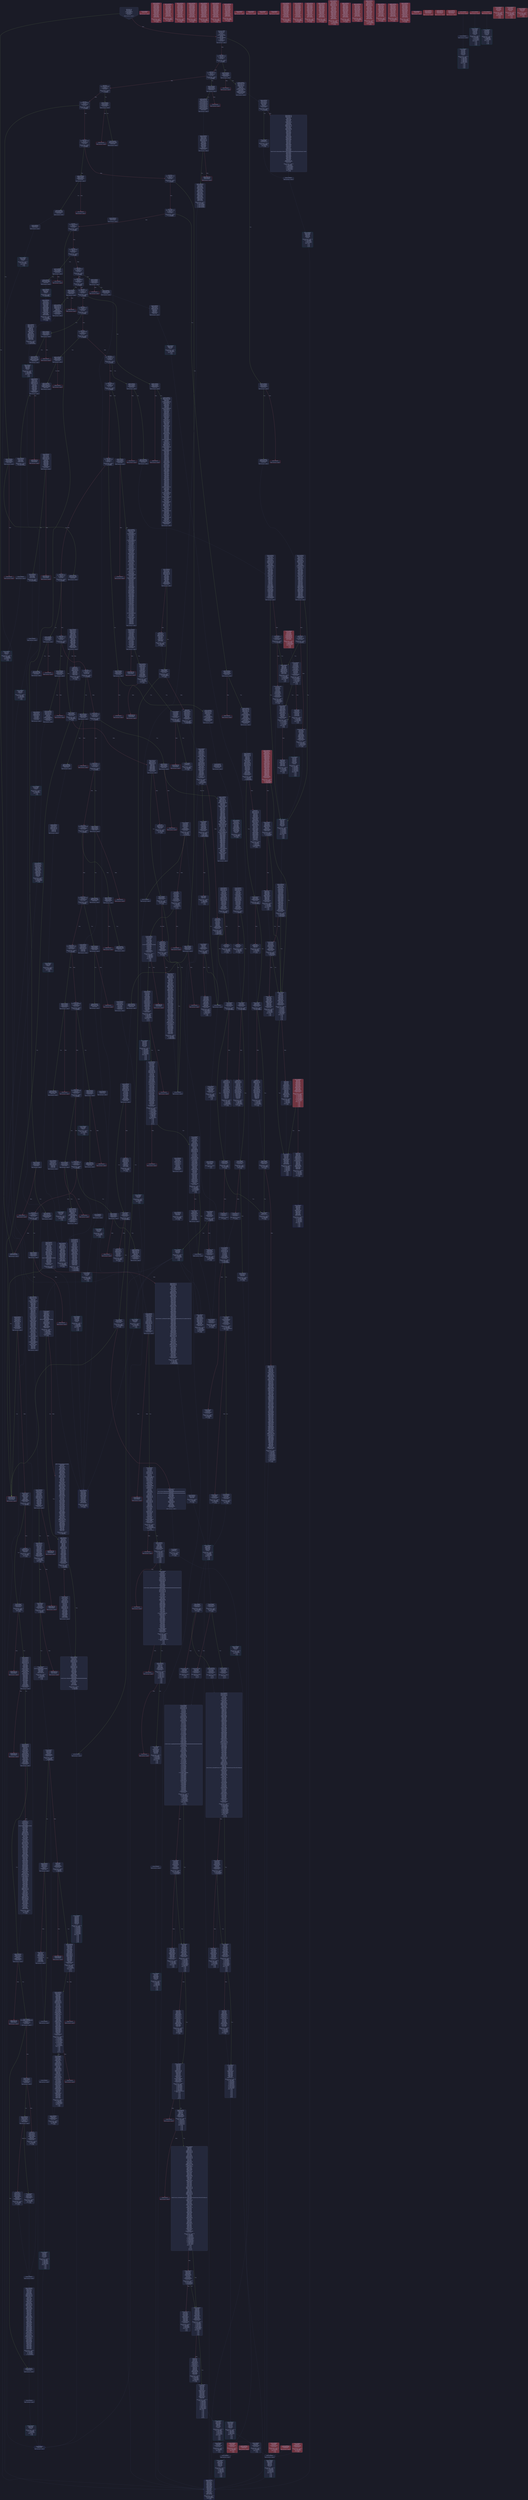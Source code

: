 digraph G {
    node [shape=box, style="filled, rounded", color="#565f89", fontcolor="#c0caf5", fontname="Helvetica", fillcolor="#24283b"];
    edge [color="#414868", fontcolor="#c0caf5", fontname="Helvetica"];
    bgcolor="#1a1b26";
    0 [ label = "[00] PUSH1 60
[02] PUSH1 40
[04] MSTORE
[05] CALLDATASIZE
[06] ISZERO
[07] PUSH2 0164
[0a] JUMPI

Stack size req: 0, sizeΔ: 0
" shape = invhouse]
    1 [ label = "[0b] PUSH4 ffffffff
[10] PUSH1 e0
[12] PUSH1 02
[14] EXP
[15] PUSH1 00
[17] CALLDATALOAD
[18] DIV
[19] AND
[1a] PUSH4 06fdde03
[1f] DUP2
[20] EQ
[21] PUSH2 0340
[24] JUMPI

Stack size req: 0, sizeΔ: 1
"]
    2 [ label = "[25] DUP1
[26] PUSH4 095ea7b3
[2b] EQ
[2c] PUSH2 03d0
[2f] JUMPI

Stack size req: 1, sizeΔ: 0
Entry->Op usage:
	0->43:EQ:1
"]
    3 [ label = "[30] DUP1
[31] PUSH4 10eca945
[36] EQ
[37] PUSH2 0403
[3a] JUMPI

Stack size req: 1, sizeΔ: 0
Entry->Op usage:
	0->54:EQ:1
"]
    4 [ label = "[3b] DUP1
[3c] PUSH4 18160ddd
[41] EQ
[42] PUSH2 0424
[45] JUMPI

Stack size req: 1, sizeΔ: 0
Entry->Op usage:
	0->65:EQ:1
"]
    5 [ label = "[46] DUP1
[47] PUSH4 18d69faa
[4c] EQ
[4d] PUSH2 0446
[50] JUMPI

Stack size req: 1, sizeΔ: 0
Entry->Op usage:
	0->76:EQ:1
"]
    6 [ label = "[51] DUP1
[52] PUSH4 1d1cc622
[57] EQ
[58] PUSH2 046a
[5b] JUMPI

Stack size req: 1, sizeΔ: 0
Entry->Op usage:
	0->87:EQ:1
"]
    7 [ label = "[5c] DUP1
[5d] PUSH4 2092970f
[62] EQ
[63] PUSH2 048c
[66] JUMPI

Stack size req: 1, sizeΔ: 0
Entry->Op usage:
	0->98:EQ:1
"]
    8 [ label = "[67] DUP1
[68] PUSH4 23b872dd
[6d] EQ
[6e] PUSH2 04b0
[71] JUMPI

Stack size req: 1, sizeΔ: 0
Entry->Op usage:
	0->109:EQ:1
"]
    9 [ label = "[72] DUP1
[73] PUSH4 2cd3fd70
[78] EQ
[79] PUSH2 04e9
[7c] JUMPI

Stack size req: 1, sizeΔ: 0
Entry->Op usage:
	0->120:EQ:1
"]
    10 [ label = "[7d] DUP1
[7e] PUSH4 313ce567
[83] EQ
[84] PUSH2 0510
[87] JUMPI

Stack size req: 1, sizeΔ: 0
Entry->Op usage:
	0->131:EQ:1
"]
    11 [ label = "[88] DUP1
[89] PUSH4 4d9a81d4
[8e] EQ
[8f] PUSH2 0536
[92] JUMPI

Stack size req: 1, sizeΔ: 0
Entry->Op usage:
	0->142:EQ:1
"]
    12 [ label = "[93] DUP1
[94] PUSH4 70a08231
[99] EQ
[9a] PUSH2 055a
[9d] JUMPI

Stack size req: 1, sizeΔ: 0
Entry->Op usage:
	0->153:EQ:1
"]
    13 [ label = "[9e] DUP1
[9f] PUSH4 74c77b52
[a4] EQ
[a5] PUSH2 0588
[a8] JUMPI

Stack size req: 1, sizeΔ: 0
Entry->Op usage:
	0->164:EQ:1
"]
    14 [ label = "[a9] DUP1
[aa] PUSH4 80ea8273
[af] EQ
[b0] PUSH2 0645
[b3] JUMPI

Stack size req: 1, sizeΔ: 0
Entry->Op usage:
	0->175:EQ:1
"]
    15 [ label = "[b4] DUP1
[b5] PUSH4 90c6d1b9
[ba] EQ
[bb] PUSH2 065a
[be] JUMPI

Stack size req: 1, sizeΔ: 0
Entry->Op usage:
	0->186:EQ:1
"]
    16 [ label = "[bf] DUP1
[c0] PUSH4 95d89b41
[c5] EQ
[c6] PUSH2 066f
[c9] JUMPI

Stack size req: 1, sizeΔ: 0
Entry->Op usage:
	0->197:EQ:1
"]
    17 [ label = "[ca] DUP1
[cb] PUSH4 a8c310d5
[d0] EQ
[d1] PUSH2 06ff
[d4] JUMPI

Stack size req: 1, sizeΔ: 0
Entry->Op usage:
	0->208:EQ:1
"]
    18 [ label = "[d5] DUP1
[d6] PUSH4 a9059cbb
[db] EQ
[dc] PUSH2 078c
[df] JUMPI

Stack size req: 1, sizeΔ: 0
Entry->Op usage:
	0->219:EQ:1
"]
    19 [ label = "[e0] DUP1
[e1] PUSH4 accbdfd0
[e6] EQ
[e7] PUSH2 07bf
[ea] JUMPI

Stack size req: 1, sizeΔ: 0
Entry->Op usage:
	0->230:EQ:1
"]
    20 [ label = "[eb] DUP1
[ec] PUSH4 b449c24d
[f1] EQ
[f2] PUSH2 07e3
[f5] JUMPI

Stack size req: 1, sizeΔ: 0
Entry->Op usage:
	0->241:EQ:1
"]
    21 [ label = "[f6] DUP1
[f7] PUSH4 b4a99a4e
[fc] EQ
[fd] PUSH2 0813
[0100] JUMPI

Stack size req: 1, sizeΔ: 0
Entry->Op usage:
	0->252:EQ:1
"]
    22 [ label = "[0101] DUP1
[0102] PUSH4 be45fd62
[0107] EQ
[0108] PUSH2 083f
[010b] JUMPI

Stack size req: 1, sizeΔ: 0
Entry->Op usage:
	0->263:EQ:1
"]
    23 [ label = "[010c] DUP1
[010d] PUSH4 becf917f
[0112] EQ
[0113] PUSH2 08b6
[0116] JUMPI

Stack size req: 1, sizeΔ: 0
Entry->Op usage:
	0->274:EQ:1
"]
    24 [ label = "[0117] DUP1
[0118] PUSH4 c21bbe56
[011d] EQ
[011e] PUSH2 08e2
[0121] JUMPI

Stack size req: 1, sizeΔ: 0
Entry->Op usage:
	0->285:EQ:1
"]
    25 [ label = "[0122] DUP1
[0123] PUSH4 c52cb003
[0128] EQ
[0129] PUSH2 0906
[012c] JUMPI

Stack size req: 1, sizeΔ: 0
Entry->Op usage:
	0->296:EQ:1
"]
    26 [ label = "[012d] DUP1
[012e] PUSH4 d21ceba0
[0133] EQ
[0134] PUSH2 0928
[0137] JUMPI

Stack size req: 1, sizeΔ: 0
Entry->Op usage:
	0->307:EQ:1
"]
    27 [ label = "[0138] DUP1
[0139] PUSH4 d8489a81
[013e] EQ
[013f] PUSH2 0954
[0142] JUMPI

Stack size req: 1, sizeΔ: 0
Entry->Op usage:
	0->318:EQ:1
"]
    28 [ label = "[0143] DUP1
[0144] PUSH4 dd62ed3e
[0149] EQ
[014a] PUSH2 0976
[014d] JUMPI

Stack size req: 1, sizeΔ: 0
Entry->Op usage:
	0->329:EQ:1
"]
    29 [ label = "[014e] DUP1
[014f] PUSH4 e58fc54c
[0154] EQ
[0155] PUSH2 09aa
[0158] JUMPI

Stack size req: 1, sizeΔ: 0
Entry->Op usage:
	0->340:EQ:1
"]
    30 [ label = "[0159] DUP1
[015a] PUSH4 f3e4877c
[015f] EQ
[0160] PUSH2 09da
[0163] JUMPI

Stack size req: 1, sizeΔ: 0
Entry->Op usage:
	0->351:EQ:1
"]
    31 [ label = "[0164] JUMPDEST
[0165] PUSH2 033e

Stack size req: 0, sizeΔ: 1
"]
    32 [ label = "[0168] JUMPDEST
[0169] PUSH1 0f
[016b] SLOAD
[016c] PUSH1 00
[016e] SWAP1
[016f] PUSH1 a8
[0171] PUSH1 02
[0173] EXP
[0174] SWAP1
[0175] DIV
[0176] PUSH1 ff
[0178] AND
[0179] ISZERO
[017a] PUSH2 0334
[017d] JUMPI

Stack size req: 0, sizeΔ: 1
"]
    33 [ label = "[017e] PUSH1 03
[0180] SLOAD
[0181] DUP2
[0182] PUSH1 05
[0184] SLOAD
[0185] ADD
[0186] GT
[0187] DUP1
[0188] ISZERO
[0189] PUSH2 0194
[018c] JUMPI

Stack size req: 1, sizeΔ: 1
Entry->Op usage:
	0->389:ADD:1
"]
    34 [ label = "[018d] POP
[018e] PUSH1 00
[0190] PUSH1 03
[0192] SLOAD
[0193] GT

Stack size req: 1, sizeΔ: 0
Entry->Op usage:
	0->397:POP:0
Entry->Exit:
	0->😵
"]
    35 [ label = "[0194] JUMPDEST
[0195] ISZERO
[0196] PUSH2 019f
[0199] JUMPI

Stack size req: 1, sizeΔ: -1
Entry->Op usage:
	0->405:ISZERO:0
Entry->Exit:
	0->😵
"]
    36 [ label = "[019a] PUSH1 00
[019c] PUSH1 00
[019e] REVERT

Stack size req: 0, sizeΔ: 0
" color = "red"]
    37 [ label = "[019f] JUMPDEST
[01a0] PUSH1 0d
[01a2] SLOAD
[01a3] PUSH1 40
[01a5] MLOAD
[01a6] PUSH1 01
[01a8] PUSH1 a0
[01aa] PUSH1 02
[01ac] EXP
[01ad] SUB
[01ae] SWAP1
[01af] SWAP2
[01b0] AND
[01b1] SWAP1
[01b2] CALLVALUE
[01b3] DUP1
[01b4] ISZERO
[01b5] PUSH2 08fc
[01b8] MUL
[01b9] SWAP2
[01ba] PUSH1 00
[01bc] DUP2
[01bd] DUP2
[01be] DUP2
[01bf] DUP6
[01c0] DUP9
[01c1] DUP9
[01c2] CALL
[01c3] SWAP4
[01c4] POP
[01c5] POP
[01c6] POP
[01c7] POP
[01c8] ISZERO
[01c9] ISZERO
[01ca] PUSH2 01d3
[01cd] JUMPI

Stack size req: 0, sizeΔ: 0
"]
    38 [ label = "[01ce] PUSH1 00
[01d0] PUSH1 00
[01d2] REVERT

Stack size req: 0, sizeΔ: 0
" color = "red"]
    39 [ label = "[01d3] JUMPDEST
[01d4] PUSH1 01
[01d6] PUSH1 a0
[01d8] PUSH1 02
[01da] EXP
[01db] SUB
[01dc] CALLER
[01dd] AND
[01de] PUSH1 00
[01e0] SWAP1
[01e1] DUP2
[01e2] MSTORE
[01e3] PUSH1 12
[01e5] PUSH1 20
[01e7] MSTORE
[01e8] PUSH1 40
[01ea] SWAP1
[01eb] SHA3
[01ec] SLOAD
[01ed] PUSH1 ff
[01ef] AND
[01f0] ISZERO
[01f1] ISZERO
[01f2] PUSH2 0281
[01f5] JUMPI

Stack size req: 0, sizeΔ: 0
"]
    40 [ label = "[01f6] POP
[01f7] PUSH1 06
[01f9] SLOAD
[01fa] PUSH1 05
[01fc] DUP1
[01fd] SLOAD
[01fe] PUSH8 0de0b6b3a7640000
[0207] SWAP1
[0208] SWAP3
[0209] MUL
[020a] SWAP2
[020b] DUP3
[020c] ADD
[020d] SWAP1
[020e] SSTORE
[020f] PUSH1 01
[0211] PUSH1 a0
[0213] PUSH1 02
[0215] EXP
[0216] SUB
[0217] CALLER
[0218] DUP2
[0219] AND
[021a] PUSH1 00
[021c] DUP2
[021d] DUP2
[021e] MSTORE
[021f] PUSH1 10
[0221] PUSH1 20
[0223] SWAP1
[0224] DUP2
[0225] MSTORE
[0226] PUSH1 40
[0228] SWAP2
[0229] DUP3
[022a] SWAP1
[022b] SHA3
[022c] DUP1
[022d] SLOAD
[022e] DUP7
[022f] ADD
[0230] SWAP1
[0231] SSTORE
[0232] PUSH1 02
[0234] DUP1
[0235] SLOAD
[0236] DUP7
[0237] ADD
[0238] SWAP1
[0239] SSTORE
[023a] DUP2
[023b] MLOAD
[023c] DUP6
[023d] DUP2
[023e] MSTORE
[023f] SWAP2
[0240] MLOAD
[0241] SWAP3
[0242] SWAP4
[0243] ADDRESS
[0244] AND
[0245] SWAP3
[0246] PUSH1 00
[0248] DUP1
[0249] MLOAD
[024a] PUSH1 20
[024c] PUSH2 1b49
[024f] DUP4
[0250] CODECOPY
[0251] DUP2
[0252] MLOAD
[0253] SWAP2
[0254] MSTORE
[0255] SWAP3
[0256] DUP2
[0257] SWAP1
[0258] SUB
[0259] SWAP1
[025a] SWAP2
[025b] ADD
[025c] SWAP1
[025d] LOG3
[025e] PUSH1 01
[0260] PUSH1 a0
[0262] PUSH1 02
[0264] EXP
[0265] SUB
[0266] CALLER
[0267] AND
[0268] PUSH1 00
[026a] SWAP1
[026b] DUP2
[026c] MSTORE
[026d] PUSH1 12
[026f] PUSH1 20
[0271] MSTORE
[0272] PUSH1 40
[0274] SWAP1
[0275] SHA3
[0276] DUP1
[0277] SLOAD
[0278] PUSH1 ff
[027a] NOT
[027b] AND
[027c] PUSH1 01
[027e] OR
[027f] SWAP1
[0280] SSTORE

Stack size req: 1, sizeΔ: 0
Entry->Op usage:
	0->502:POP:0
Entry->Exit:
	0->😵
"]
    41 [ label = "[0281] JUMPDEST
[0282] PUSH1 0b
[0284] SLOAD
[0285] CALLVALUE
[0286] GT
[0287] ISZERO
[0288] PUSH2 0291
[028b] JUMPI

Stack size req: 0, sizeΔ: 0
"]
    42 [ label = "[028c] PUSH1 00
[028e] PUSH1 00
[0290] REVERT

Stack size req: 0, sizeΔ: 0
" color = "red"]
    43 [ label = "[0291] JUMPDEST
[0292] PUSH7 038d7ea4c68000
[029a] CALLVALUE
[029b] LT
[029c] PUSH2 032f
[029f] JUMPI

Stack size req: 0, sizeΔ: 0
"]
    44 [ label = "[02a0] PUSH1 0a
[02a2] SLOAD
[02a3] CALLVALUE
[02a4] LT
[02a5] PUSH2 02b7
[02a8] JUMPI

Stack size req: 0, sizeΔ: 0
"]
    45 [ label = "[02a9] POP
[02aa] PUSH1 08
[02ac] SLOAD
[02ad] PUSH1 0c
[02af] SLOAD
[02b0] CALLVALUE
[02b1] MUL
[02b2] MUL
[02b3] PUSH2 02d6
[02b6] JUMP

Stack size req: 1, sizeΔ: 0
Entry->Op usage:
	0->681:POP:0
Entry->Exit:
	0->😵
"]
    46 [ label = "[02b7] JUMPDEST
[02b8] PUSH1 09
[02ba] SLOAD
[02bb] CALLVALUE
[02bc] LT
[02bd] PUSH2 02cf
[02c0] JUMPI

Stack size req: 0, sizeΔ: 0
"]
    47 [ label = "[02c1] POP
[02c2] PUSH1 07
[02c4] SLOAD
[02c5] PUSH1 0c
[02c7] SLOAD
[02c8] CALLVALUE
[02c9] MUL
[02ca] MUL
[02cb] PUSH2 02d6
[02ce] JUMP

Stack size req: 1, sizeΔ: 0
Entry->Op usage:
	0->705:POP:0
Entry->Exit:
	0->😵
"]
    48 [ label = "[02cf] JUMPDEST
[02d0] POP
[02d1] PUSH1 0c
[02d3] SLOAD
[02d4] CALLVALUE
[02d5] MUL

Stack size req: 1, sizeΔ: 0
Entry->Op usage:
	0->720:POP:0
Entry->Exit:
	0->😵
"]
    49 [ label = "[02d6] JUMPDEST

Stack size req: 0, sizeΔ: 0
"]
    50 [ label = "[02d7] JUMPDEST
[02d8] PUSH1 05
[02da] DUP1
[02db] SLOAD
[02dc] DUP3
[02dd] ADD
[02de] SWAP1
[02df] SSTORE
[02e0] PUSH1 01
[02e2] PUSH1 a0
[02e4] PUSH1 02
[02e6] EXP
[02e7] SUB
[02e8] CALLER
[02e9] DUP2
[02ea] AND
[02eb] PUSH1 00
[02ed] DUP2
[02ee] DUP2
[02ef] MSTORE
[02f0] PUSH1 10
[02f2] PUSH1 20
[02f4] SWAP1
[02f5] DUP2
[02f6] MSTORE
[02f7] PUSH1 40
[02f9] SWAP2
[02fa] DUP3
[02fb] SWAP1
[02fc] SHA3
[02fd] DUP1
[02fe] SLOAD
[02ff] DUP7
[0300] ADD
[0301] SWAP1
[0302] SSTORE
[0303] PUSH1 02
[0305] DUP1
[0306] SLOAD
[0307] DUP7
[0308] ADD
[0309] SWAP1
[030a] SSTORE
[030b] DUP2
[030c] MLOAD
[030d] DUP6
[030e] DUP2
[030f] MSTORE
[0310] SWAP2
[0311] MLOAD
[0312] SWAP3
[0313] SWAP4
[0314] ADDRESS
[0315] AND
[0316] SWAP3
[0317] PUSH1 00
[0319] DUP1
[031a] MLOAD
[031b] PUSH1 20
[031d] PUSH2 1b49
[0320] DUP4
[0321] CODECOPY
[0322] DUP2
[0323] MLOAD
[0324] SWAP2
[0325] MSTORE
[0326] SWAP3
[0327] DUP2
[0328] SWAP1
[0329] SUB
[032a] SWAP1
[032b] SWAP2
[032c] ADD
[032d] SWAP1
[032e] LOG3

Stack size req: 1, sizeΔ: 0
Entry->Op usage:
	0->733:ADD:0
	0->768:ADD:0
	0->776:ADD:0
	0->783:MSTORE:1
"]
    51 [ label = "[032f] JUMPDEST
[0330] PUSH2 033a
[0333] JUMP

Stack size req: 0, sizeΔ: 0
"]
    52 [ label = "[0334] JUMPDEST
[0335] PUSH1 00
[0337] PUSH1 00
[0339] REVERT

Stack size req: 0, sizeΔ: 0
" color = "red"]
    53 [ label = "[033a] JUMPDEST

Stack size req: 0, sizeΔ: 0
"]
    54 [ label = "[033b] JUMPDEST
[033c] POP
[033d] JUMP
Indirect!

Stack size req: 2, sizeΔ: -2
Entry->Op usage:
	0->828:POP:0
	1->829:JUMP:0
Entry->Exit:
	0->😵
	1->😵
" color = "teal"]
    55 [ label = "[033e] JUMPDEST
[033f] STOP

Stack size req: 0, sizeΔ: 0
" color = "darkblue"]
    56 [ label = "[0340] JUMPDEST
[0341] CALLVALUE
[0342] ISZERO
[0343] PUSH2 0348
[0346] JUMPI

Stack size req: 0, sizeΔ: 0
"]
    57 [ label = "[0347] INVALID

Stack size req: 0, sizeΔ: 0
" color = "red"]
    58 [ label = "[0348] JUMPDEST
[0349] PUSH2 0350
[034c] PUSH2 0a31
[034f] JUMP

Stack size req: 0, sizeΔ: 1
"]
    59 [ label = "[0350] JUMPDEST
[0351] PUSH1 40
[0353] DUP1
[0354] MLOAD
[0355] PUSH1 20
[0357] DUP1
[0358] DUP3
[0359] MSTORE
[035a] DUP4
[035b] MLOAD
[035c] DUP2
[035d] DUP4
[035e] ADD
[035f] MSTORE
[0360] DUP4
[0361] MLOAD
[0362] SWAP2
[0363] SWAP3
[0364] DUP4
[0365] SWAP3
[0366] SWAP1
[0367] DUP4
[0368] ADD
[0369] SWAP2
[036a] DUP6
[036b] ADD
[036c] SWAP1
[036d] DUP1
[036e] DUP4
[036f] DUP4
[0370] DUP3
[0371] ISZERO
[0372] PUSH2 0396
[0375] JUMPI

Stack size req: 1, sizeΔ: 8
Entry->Op usage:
	0->859:MLOAD:0
	0->865:MLOAD:0
	0->875:ADD:0
"]
    60 [ label = "[0376] JUMPDEST
[0377] DUP1
[0378] MLOAD
[0379] DUP3
[037a] MSTORE
[037b] PUSH1 20
[037d] DUP4
[037e] GT
[037f] ISZERO
[0380] PUSH2 0396
[0383] JUMPI

Stack size req: 3, sizeΔ: 0
Entry->Op usage:
	0->888:MLOAD:0
	1->890:MSTORE:0
	2->894:GT:0
"]
    61 [ label = "[0384] PUSH1 1f
[0386] NOT
[0387] SWAP1
[0388] SWAP3
[0389] ADD
[038a] SWAP2
[038b] PUSH1 20
[038d] SWAP2
[038e] DUP3
[038f] ADD
[0390] SWAP2
[0391] ADD
[0392] PUSH2 0376
[0395] JUMP

Stack size req: 3, sizeΔ: 0
Entry->Op usage:
	0->913:ADD:1
	1->911:ADD:1
	2->905:ADD:0
Entry->Exit:
	0->😵
	1->😵
	2->😵
"]
    62 [ label = "[0396] JUMPDEST
[0397] POP
[0398] POP
[0399] POP
[039a] SWAP1
[039b] POP
[039c] SWAP1
[039d] DUP2
[039e] ADD
[039f] SWAP1
[03a0] PUSH1 1f
[03a2] AND
[03a3] DUP1
[03a4] ISZERO
[03a5] PUSH2 03c2
[03a8] JUMPI

Stack size req: 6, sizeΔ: -4
Entry->Op usage:
	0->919:POP:0
	1->920:POP:0
	2->921:POP:0
	3->926:ADD:0
	3->930:AND:1
	3->932:ISZERO:0
	4->923:POP:0
	5->926:ADD:1
Entry->Exit:
	0->😵
	1->😵
	2->😵
	3->0
	4->😵
	5->😵
"]
    63 [ label = "[03a9] DUP1
[03aa] DUP3
[03ab] SUB
[03ac] DUP1
[03ad] MLOAD
[03ae] PUSH1 01
[03b0] DUP4
[03b1] PUSH1 20
[03b3] SUB
[03b4] PUSH2 0100
[03b7] EXP
[03b8] SUB
[03b9] NOT
[03ba] AND
[03bb] DUP2
[03bc] MSTORE
[03bd] PUSH1 20
[03bf] ADD
[03c0] SWAP2
[03c1] POP

Stack size req: 2, sizeΔ: 0
Entry->Op usage:
	0->939:SUB:1
	0->947:SUB:1
	1->939:SUB:0
	1->961:POP:0
Entry->Exit:
	1->😵
"]
    64 [ label = "[03c2] JUMPDEST
[03c3] POP
[03c4] SWAP3
[03c5] POP
[03c6] POP
[03c7] POP
[03c8] PUSH1 40
[03ca] MLOAD
[03cb] DUP1
[03cc] SWAP2
[03cd] SUB
[03ce] SWAP1
[03cf] RETURN

Stack size req: 5, sizeΔ: -5
Entry->Op usage:
	0->963:POP:0
	1->973:SUB:0
	2->966:POP:0
	3->967:POP:0
	4->965:POP:0
Entry->Exit:
	0->😵
	1->😵
	2->😵
	3->😵
	4->😵
" color = "darkblue"]
    65 [ label = "[03d0] JUMPDEST
[03d1] CALLVALUE
[03d2] ISZERO
[03d3] PUSH2 03d8
[03d6] JUMPI

Stack size req: 0, sizeΔ: 0
"]
    66 [ label = "[03d7] INVALID

Stack size req: 0, sizeΔ: 0
" color = "red"]
    67 [ label = "[03d8] JUMPDEST
[03d9] PUSH2 03ef
[03dc] PUSH1 01
[03de] PUSH1 a0
[03e0] PUSH1 02
[03e2] EXP
[03e3] SUB
[03e4] PUSH1 04
[03e6] CALLDATALOAD
[03e7] AND
[03e8] PUSH1 24
[03ea] CALLDATALOAD
[03eb] PUSH2 0abe
[03ee] JUMP

Stack size req: 0, sizeΔ: 3
"]
    68 [ label = "[03ef] JUMPDEST
[03f0] PUSH1 40
[03f2] DUP1
[03f3] MLOAD
[03f4] SWAP2
[03f5] ISZERO
[03f6] ISZERO
[03f7] DUP3
[03f8] MSTORE
[03f9] MLOAD
[03fa] SWAP1
[03fb] DUP2
[03fc] SWAP1
[03fd] SUB
[03fe] PUSH1 20
[0400] ADD
[0401] SWAP1
[0402] RETURN

Stack size req: 1, sizeΔ: -1
Entry->Op usage:
	0->1013:ISZERO:0
Entry->Exit:
	0->😵
" color = "darkblue"]
    69 [ label = "[0403] JUMPDEST
[0404] CALLVALUE
[0405] ISZERO
[0406] PUSH2 040b
[0409] JUMPI

Stack size req: 0, sizeΔ: 0
"]
    70 [ label = "[040a] INVALID

Stack size req: 0, sizeΔ: 0
" color = "red"]
    71 [ label = "[040b] JUMPDEST
[040c] PUSH2 033e
[040f] PUSH1 04
[0411] CALLDATALOAD
[0412] PUSH1 24
[0414] CALLDATALOAD
[0415] PUSH1 44
[0417] CALLDATALOAD
[0418] PUSH1 64
[041a] CALLDATALOAD
[041b] PUSH1 84
[041d] CALLDATALOAD
[041e] PUSH2 0b3a
[0421] JUMP

Stack size req: 0, sizeΔ: 6
"]
    72 [ label = "[0422] JUMPDEST
[0423] STOP

Stack size req: 0, sizeΔ: 0
" color = "darkblue" fillcolor = "#703440"]
    73 [ label = "[0424] JUMPDEST
[0425] CALLVALUE
[0426] ISZERO
[0427] PUSH2 042c
[042a] JUMPI

Stack size req: 0, sizeΔ: 0
"]
    74 [ label = "[042b] INVALID

Stack size req: 0, sizeΔ: 0
" color = "red"]
    75 [ label = "[042c] JUMPDEST
[042d] PUSH2 0434
[0430] PUSH2 0b78
[0433] JUMP

Stack size req: 0, sizeΔ: 1
"]
    76 [ label = "[0434] JUMPDEST
[0435] PUSH1 40
[0437] DUP1
[0438] MLOAD
[0439] SWAP2
[043a] DUP3
[043b] MSTORE
[043c] MLOAD
[043d] SWAP1
[043e] DUP2
[043f] SWAP1
[0440] SUB
[0441] PUSH1 20
[0443] ADD
[0444] SWAP1
[0445] RETURN

Stack size req: 1, sizeΔ: -1
Entry->Op usage:
	0->1083:MSTORE:1
Entry->Exit:
	0->😵
" color = "darkblue"]
    77 [ label = "[0446] JUMPDEST
[0447] CALLVALUE
[0448] ISZERO
[0449] PUSH2 044e
[044c] JUMPI

Stack size req: 0, sizeΔ: 0
"]
    78 [ label = "[044d] INVALID

Stack size req: 0, sizeΔ: 0
" color = "red"]
    79 [ label = "[044e] JUMPDEST
[044f] PUSH2 03ef
[0452] PUSH2 0b7f
[0455] JUMP

Stack size req: 0, sizeΔ: 1
"]
    80 [ label = "[0456] JUMPDEST
[0457] PUSH1 40
[0459] DUP1
[045a] MLOAD
[045b] SWAP2
[045c] ISZERO
[045d] ISZERO
[045e] DUP3
[045f] MSTORE
[0460] MLOAD
[0461] SWAP1
[0462] DUP2
[0463] SWAP1
[0464] SUB
[0465] PUSH1 20
[0467] ADD
[0468] SWAP1
[0469] RETURN

Stack size req: 1, sizeΔ: -1
Entry->Op usage:
	0->1116:ISZERO:0
Entry->Exit:
	0->😵
" color = "darkblue" fillcolor = "#703440"]
    81 [ label = "[046a] JUMPDEST
[046b] CALLVALUE
[046c] ISZERO
[046d] PUSH2 0472
[0470] JUMPI

Stack size req: 0, sizeΔ: 0
"]
    82 [ label = "[0471] INVALID

Stack size req: 0, sizeΔ: 0
" color = "red"]
    83 [ label = "[0472] JUMPDEST
[0473] PUSH2 0434
[0476] PUSH2 0c60
[0479] JUMP

Stack size req: 0, sizeΔ: 1
"]
    84 [ label = "[047a] JUMPDEST
[047b] PUSH1 40
[047d] DUP1
[047e] MLOAD
[047f] SWAP2
[0480] DUP3
[0481] MSTORE
[0482] MLOAD
[0483] SWAP1
[0484] DUP2
[0485] SWAP1
[0486] SUB
[0487] PUSH1 20
[0489] ADD
[048a] SWAP1
[048b] RETURN

Stack size req: 1, sizeΔ: -1
Entry->Op usage:
	0->1153:MSTORE:1
Entry->Exit:
	0->😵
" color = "darkblue" fillcolor = "#703440"]
    85 [ label = "[048c] JUMPDEST
[048d] CALLVALUE
[048e] ISZERO
[048f] PUSH2 0494
[0492] JUMPI

Stack size req: 0, sizeΔ: 0
"]
    86 [ label = "[0493] INVALID

Stack size req: 0, sizeΔ: 0
" color = "red"]
    87 [ label = "[0494] JUMPDEST
[0495] PUSH2 03ef
[0498] PUSH2 0c67
[049b] JUMP

Stack size req: 0, sizeΔ: 1
"]
    88 [ label = "[049c] JUMPDEST
[049d] PUSH1 40
[049f] DUP1
[04a0] MLOAD
[04a1] SWAP2
[04a2] ISZERO
[04a3] ISZERO
[04a4] DUP3
[04a5] MSTORE
[04a6] MLOAD
[04a7] SWAP1
[04a8] DUP2
[04a9] SWAP1
[04aa] SUB
[04ab] PUSH1 20
[04ad] ADD
[04ae] SWAP1
[04af] RETURN

Stack size req: 1, sizeΔ: -1
Entry->Op usage:
	0->1186:ISZERO:0
Entry->Exit:
	0->😵
" color = "darkblue" fillcolor = "#703440"]
    89 [ label = "[04b0] JUMPDEST
[04b1] CALLVALUE
[04b2] ISZERO
[04b3] PUSH2 04b8
[04b6] JUMPI

Stack size req: 0, sizeΔ: 0
"]
    90 [ label = "[04b7] INVALID

Stack size req: 0, sizeΔ: 0
" color = "red"]
    91 [ label = "[04b8] JUMPDEST
[04b9] PUSH2 03ef
[04bc] PUSH1 01
[04be] PUSH1 a0
[04c0] PUSH1 02
[04c2] EXP
[04c3] SUB
[04c4] PUSH1 04
[04c6] CALLDATALOAD
[04c7] DUP2
[04c8] AND
[04c9] SWAP1
[04ca] PUSH1 24
[04cc] CALLDATALOAD
[04cd] AND
[04ce] PUSH1 44
[04d0] CALLDATALOAD
[04d1] PUSH2 0d05
[04d4] JUMP

Stack size req: 0, sizeΔ: 4
"]
    92 [ label = "[04d5] JUMPDEST
[04d6] PUSH1 40
[04d8] DUP1
[04d9] MLOAD
[04da] SWAP2
[04db] ISZERO
[04dc] ISZERO
[04dd] DUP3
[04de] MSTORE
[04df] MLOAD
[04e0] SWAP1
[04e1] DUP2
[04e2] SWAP1
[04e3] SUB
[04e4] PUSH1 20
[04e6] ADD
[04e7] SWAP1
[04e8] RETURN

Stack size req: 1, sizeΔ: -1
Entry->Op usage:
	0->1243:ISZERO:0
Entry->Exit:
	0->😵
" color = "darkblue" fillcolor = "#703440"]
    93 [ label = "[04e9] JUMPDEST
[04ea] CALLVALUE
[04eb] ISZERO
[04ec] PUSH2 04f1
[04ef] JUMPI

Stack size req: 0, sizeΔ: 0
"]
    94 [ label = "[04f0] INVALID

Stack size req: 0, sizeΔ: 0
" color = "red"]
    95 [ label = "[04f1] JUMPDEST
[04f2] PUSH2 03ef
[04f5] PUSH1 04
[04f7] CALLDATALOAD
[04f8] PUSH2 0e0d
[04fb] JUMP

Stack size req: 0, sizeΔ: 2
"]
    96 [ label = "[04fc] JUMPDEST
[04fd] PUSH1 40
[04ff] DUP1
[0500] MLOAD
[0501] SWAP2
[0502] ISZERO
[0503] ISZERO
[0504] DUP3
[0505] MSTORE
[0506] MLOAD
[0507] SWAP1
[0508] DUP2
[0509] SWAP1
[050a] SUB
[050b] PUSH1 20
[050d] ADD
[050e] SWAP1
[050f] RETURN

Stack size req: 1, sizeΔ: -1
Entry->Op usage:
	0->1282:ISZERO:0
Entry->Exit:
	0->😵
" color = "darkblue" fillcolor = "#703440"]
    97 [ label = "[0510] JUMPDEST
[0511] CALLVALUE
[0512] ISZERO
[0513] PUSH2 0518
[0516] JUMPI

Stack size req: 0, sizeΔ: 0
"]
    98 [ label = "[0517] INVALID

Stack size req: 0, sizeΔ: 0
" color = "red"]
    99 [ label = "[0518] JUMPDEST
[0519] PUSH2 0520
[051c] PUSH2 0edb
[051f] JUMP

Stack size req: 0, sizeΔ: 1
"]
    100 [ label = "[0520] JUMPDEST
[0521] PUSH1 40
[0523] DUP1
[0524] MLOAD
[0525] PUSH1 ff
[0527] SWAP1
[0528] SWAP3
[0529] AND
[052a] DUP3
[052b] MSTORE
[052c] MLOAD
[052d] SWAP1
[052e] DUP2
[052f] SWAP1
[0530] SUB
[0531] PUSH1 20
[0533] ADD
[0534] SWAP1
[0535] RETURN

Stack size req: 1, sizeΔ: -1
Entry->Op usage:
	0->1321:AND:0
	0->1323:MSTORE:1
Entry->Exit:
	0->😵
" color = "darkblue"]
    101 [ label = "[0536] JUMPDEST
[0537] CALLVALUE
[0538] ISZERO
[0539] PUSH2 053e
[053c] JUMPI

Stack size req: 0, sizeΔ: 0
"]
    102 [ label = "[053d] INVALID

Stack size req: 0, sizeΔ: 0
" color = "red"]
    103 [ label = "[053e] JUMPDEST
[053f] PUSH2 03ef
[0542] PUSH2 0ee0
[0545] JUMP

Stack size req: 0, sizeΔ: 1
"]
    104 [ label = "[0546] JUMPDEST
[0547] PUSH1 40
[0549] DUP1
[054a] MLOAD
[054b] SWAP2
[054c] ISZERO
[054d] ISZERO
[054e] DUP3
[054f] MSTORE
[0550] MLOAD
[0551] SWAP1
[0552] DUP2
[0553] SWAP1
[0554] SUB
[0555] PUSH1 20
[0557] ADD
[0558] SWAP1
[0559] RETURN

Stack size req: 1, sizeΔ: -1
Entry->Op usage:
	0->1356:ISZERO:0
Entry->Exit:
	0->😵
" color = "darkblue" fillcolor = "#703440"]
    105 [ label = "[055a] JUMPDEST
[055b] CALLVALUE
[055c] ISZERO
[055d] PUSH2 0562
[0560] JUMPI

Stack size req: 0, sizeΔ: 0
"]
    106 [ label = "[0561] INVALID

Stack size req: 0, sizeΔ: 0
" color = "red"]
    107 [ label = "[0562] JUMPDEST
[0563] PUSH2 0434
[0566] PUSH1 01
[0568] PUSH1 a0
[056a] PUSH1 02
[056c] EXP
[056d] SUB
[056e] PUSH1 04
[0570] CALLDATALOAD
[0571] AND
[0572] PUSH2 0ef1
[0575] JUMP

Stack size req: 0, sizeΔ: 2
"]
    108 [ label = "[0576] JUMPDEST
[0577] PUSH1 40
[0579] DUP1
[057a] MLOAD
[057b] SWAP2
[057c] DUP3
[057d] MSTORE
[057e] MLOAD
[057f] SWAP1
[0580] DUP2
[0581] SWAP1
[0582] SUB
[0583] PUSH1 20
[0585] ADD
[0586] SWAP1
[0587] RETURN

Stack size req: 1, sizeΔ: -1
Entry->Op usage:
	0->1405:MSTORE:1
Entry->Exit:
	0->😵
" color = "darkblue" fillcolor = "#703440"]
    109 [ label = "[0588] JUMPDEST
[0589] CALLVALUE
[058a] ISZERO
[058b] PUSH2 0590
[058e] JUMPI

Stack size req: 0, sizeΔ: 0
"]
    110 [ label = "[058f] INVALID

Stack size req: 0, sizeΔ: 0
" color = "red"]
    111 [ label = "[0590] JUMPDEST
[0591] PUSH2 033e
[0594] PUSH1 04
[0596] DUP1
[0597] DUP1
[0598] CALLDATALOAD
[0599] SWAP1
[059a] PUSH1 20
[059c] ADD
[059d] SWAP1
[059e] DUP3
[059f] ADD
[05a0] DUP1
[05a1] CALLDATALOAD
[05a2] SWAP1
[05a3] PUSH1 20
[05a5] ADD
[05a6] SWAP1
[05a7] DUP1
[05a8] DUP1
[05a9] PUSH1 1f
[05ab] ADD
[05ac] PUSH1 20
[05ae] DUP1
[05af] SWAP2
[05b0] DIV
[05b1] MUL
[05b2] PUSH1 20
[05b4] ADD
[05b5] PUSH1 40
[05b7] MLOAD
[05b8] SWAP1
[05b9] DUP2
[05ba] ADD
[05bb] PUSH1 40
[05bd] MSTORE
[05be] DUP1
[05bf] SWAP4
[05c0] SWAP3
[05c1] SWAP2
[05c2] SWAP1
[05c3] DUP2
[05c4] DUP2
[05c5] MSTORE
[05c6] PUSH1 20
[05c8] ADD
[05c9] DUP4
[05ca] DUP4
[05cb] DUP1
[05cc] DUP3
[05cd] DUP5
[05ce] CALLDATACOPY
[05cf] POP
[05d0] POP
[05d1] PUSH1 40
[05d3] DUP1
[05d4] MLOAD
[05d5] PUSH1 20
[05d7] PUSH1 1f
[05d9] DUP10
[05da] CALLDATALOAD
[05db] DUP12
[05dc] ADD
[05dd] DUP1
[05de] CALLDATALOAD
[05df] SWAP2
[05e0] DUP3
[05e1] ADD
[05e2] DUP4
[05e3] SWAP1
[05e4] DIV
[05e5] DUP4
[05e6] MUL
[05e7] DUP5
[05e8] ADD
[05e9] DUP4
[05ea] ADD
[05eb] SWAP1
[05ec] SWAP5
[05ed] MSTORE
[05ee] DUP1
[05ef] DUP4
[05f0] MSTORE
[05f1] SWAP8
[05f2] SWAP10
[05f3] SWAP9
[05f4] DUP2
[05f5] ADD
[05f6] SWAP8
[05f7] SWAP2
[05f8] SWAP7
[05f9] POP
[05fa] SWAP2
[05fb] DUP3
[05fc] ADD
[05fd] SWAP5
[05fe] POP
[05ff] SWAP3
[0600] POP
[0601] DUP3
[0602] SWAP2
[0603] POP
[0604] DUP5
[0605] ADD
[0606] DUP4
[0607] DUP3
[0608] DUP1
[0609] DUP3
[060a] DUP5
[060b] CALLDATACOPY
[060c] POP
[060d] SWAP5
[060e] SWAP7
[060f] POP
[0610] POP
[0611] DUP5
[0612] CALLDATALOAD
[0613] SWAP5
[0614] PUSH1 20
[0616] DUP2
[0617] ADD
[0618] CALLDATALOAD
[0619] SWAP5
[061a] POP
[061b] PUSH1 40
[061d] DUP2
[061e] ADD
[061f] CALLDATALOAD
[0620] SWAP4
[0621] POP
[0622] PUSH1 01
[0624] PUSH1 a0
[0626] PUSH1 02
[0628] EXP
[0629] SUB
[062a] PUSH1 60
[062c] DUP3
[062d] ADD
[062e] CALLDATALOAD
[062f] DUP2
[0630] AND
[0631] SWAP4
[0632] POP
[0633] PUSH1 80
[0635] DUP3
[0636] ADD
[0637] CALLDATALOAD
[0638] AND
[0639] SWAP2
[063a] POP
[063b] PUSH1 a0
[063d] ADD
[063e] CALLDATALOAD
[063f] PUSH2 0f10
[0642] JUMP

Stack size req: 0, sizeΔ: 9
"]
    112 [ label = "[0643] JUMPDEST
[0644] STOP

Stack size req: 0, sizeΔ: 0
" color = "darkblue" fillcolor = "#703440"]
    113 [ label = "[0645] JUMPDEST
[0646] CALLVALUE
[0647] ISZERO
[0648] PUSH2 064d
[064b] JUMPI

Stack size req: 0, sizeΔ: 0
"]
    114 [ label = "[064c] INVALID

Stack size req: 0, sizeΔ: 0
" color = "red"]
    115 [ label = "[064d] JUMPDEST
[064e] PUSH2 033e
[0651] PUSH1 04
[0653] CALLDATALOAD
[0654] PUSH2 1088
[0657] JUMP

Stack size req: 0, sizeΔ: 2
"]
    116 [ label = "[0658] JUMPDEST
[0659] STOP

Stack size req: 0, sizeΔ: 0
" color = "darkblue" fillcolor = "#703440"]
    117 [ label = "[065a] JUMPDEST
[065b] CALLVALUE
[065c] ISZERO
[065d] PUSH2 0662
[0660] JUMPI

Stack size req: 0, sizeΔ: 0
"]
    118 [ label = "[0661] INVALID

Stack size req: 0, sizeΔ: 0
" color = "red"]
    119 [ label = "[0662] JUMPDEST
[0663] PUSH2 033e
[0666] PUSH1 04
[0668] CALLDATALOAD
[0669] PUSH2 10ae
[066c] JUMP

Stack size req: 0, sizeΔ: 2
"]
    120 [ label = "[066d] JUMPDEST
[066e] STOP

Stack size req: 0, sizeΔ: 0
" color = "darkblue" fillcolor = "#703440"]
    121 [ label = "[066f] JUMPDEST
[0670] CALLVALUE
[0671] ISZERO
[0672] PUSH2 0677
[0675] JUMPI

Stack size req: 0, sizeΔ: 0
"]
    122 [ label = "[0676] INVALID

Stack size req: 0, sizeΔ: 0
" color = "red"]
    123 [ label = "[0677] JUMPDEST
[0678] PUSH2 0350
[067b] PUSH2 10d4
[067e] JUMP

Stack size req: 0, sizeΔ: 1
"]
    124 [ label = "[067f] JUMPDEST
[0680] PUSH1 40
[0682] DUP1
[0683] MLOAD
[0684] PUSH1 20
[0686] DUP1
[0687] DUP3
[0688] MSTORE
[0689] DUP4
[068a] MLOAD
[068b] DUP2
[068c] DUP4
[068d] ADD
[068e] MSTORE
[068f] DUP4
[0690] MLOAD
[0691] SWAP2
[0692] SWAP3
[0693] DUP4
[0694] SWAP3
[0695] SWAP1
[0696] DUP4
[0697] ADD
[0698] SWAP2
[0699] DUP6
[069a] ADD
[069b] SWAP1
[069c] DUP1
[069d] DUP4
[069e] DUP4
[069f] DUP3
[06a0] ISZERO
[06a1] PUSH2 0396
[06a4] JUMPI

Stack size req: 1, sizeΔ: 8
Entry->Op usage:
	0->1674:MLOAD:0
	0->1680:MLOAD:0
	0->1690:ADD:0
" fillcolor = "#703440"]
    125 [ label = "[06a5] JUMPDEST
[06a6] DUP1
[06a7] MLOAD
[06a8] DUP3
[06a9] MSTORE
[06aa] PUSH1 20
[06ac] DUP4
[06ad] GT
[06ae] ISZERO
[06af] PUSH2 0396
[06b2] JUMPI

Stack size req: 3, sizeΔ: 0
Entry->Op usage:
	0->1703:MLOAD:0
	1->1705:MSTORE:0
	2->1709:GT:0
"]
    126 [ label = "[06b3] PUSH1 1f
[06b5] NOT
[06b6] SWAP1
[06b7] SWAP3
[06b8] ADD
[06b9] SWAP2
[06ba] PUSH1 20
[06bc] SWAP2
[06bd] DUP3
[06be] ADD
[06bf] SWAP2
[06c0] ADD
[06c1] PUSH2 0376
[06c4] JUMP

Stack size req: 3, sizeΔ: 0
Entry->Op usage:
	0->1728:ADD:1
	1->1726:ADD:1
	2->1720:ADD:0
Entry->Exit:
	0->😵
	1->😵
	2->😵
"]
    127 [ label = "[06c5] JUMPDEST
[06c6] POP
[06c7] POP
[06c8] POP
[06c9] SWAP1
[06ca] POP
[06cb] SWAP1
[06cc] DUP2
[06cd] ADD
[06ce] SWAP1
[06cf] PUSH1 1f
[06d1] AND
[06d2] DUP1
[06d3] ISZERO
[06d4] PUSH2 03c2
[06d7] JUMPI

Stack size req: 6, sizeΔ: -4
Entry->Op usage:
	0->1734:POP:0
	1->1735:POP:0
	2->1736:POP:0
	3->1741:ADD:0
	3->1745:AND:1
	3->1747:ISZERO:0
	4->1738:POP:0
	5->1741:ADD:1
Entry->Exit:
	0->😵
	1->😵
	2->😵
	3->0
	4->😵
	5->😵
" fillcolor = "#703440"]
    128 [ label = "[06d8] DUP1
[06d9] DUP3
[06da] SUB
[06db] DUP1
[06dc] MLOAD
[06dd] PUSH1 01
[06df] DUP4
[06e0] PUSH1 20
[06e2] SUB
[06e3] PUSH2 0100
[06e6] EXP
[06e7] SUB
[06e8] NOT
[06e9] AND
[06ea] DUP2
[06eb] MSTORE
[06ec] PUSH1 20
[06ee] ADD
[06ef] SWAP2
[06f0] POP

Stack size req: 2, sizeΔ: 0
Entry->Op usage:
	0->1754:SUB:1
	0->1762:SUB:1
	1->1754:SUB:0
	1->1776:POP:0
Entry->Exit:
	1->😵
"]
    129 [ label = "[06f1] JUMPDEST
[06f2] POP
[06f3] SWAP3
[06f4] POP
[06f5] POP
[06f6] POP
[06f7] PUSH1 40
[06f9] MLOAD
[06fa] DUP1
[06fb] SWAP2
[06fc] SUB
[06fd] SWAP1
[06fe] RETURN

Stack size req: 5, sizeΔ: -5
Entry->Op usage:
	0->1778:POP:0
	1->1788:SUB:0
	2->1781:POP:0
	3->1782:POP:0
	4->1780:POP:0
Entry->Exit:
	0->😵
	1->😵
	2->😵
	3->😵
	4->😵
" color = "darkblue"]
    130 [ label = "[06ff] JUMPDEST
[0700] CALLVALUE
[0701] ISZERO
[0702] PUSH2 0707
[0705] JUMPI

Stack size req: 0, sizeΔ: 0
"]
    131 [ label = "[0706] INVALID

Stack size req: 0, sizeΔ: 0
" color = "red"]
    132 [ label = "[0707] JUMPDEST
[0708] PUSH2 033e
[070b] PUSH1 04
[070d] DUP1
[070e] DUP1
[070f] CALLDATALOAD
[0710] SWAP1
[0711] PUSH1 20
[0713] ADD
[0714] SWAP1
[0715] DUP3
[0716] ADD
[0717] DUP1
[0718] CALLDATALOAD
[0719] SWAP1
[071a] PUSH1 20
[071c] ADD
[071d] SWAP1
[071e] DUP1
[071f] DUP1
[0720] PUSH1 20
[0722] MUL
[0723] PUSH1 20
[0725] ADD
[0726] PUSH1 40
[0728] MLOAD
[0729] SWAP1
[072a] DUP2
[072b] ADD
[072c] PUSH1 40
[072e] MSTORE
[072f] DUP1
[0730] SWAP4
[0731] SWAP3
[0732] SWAP2
[0733] SWAP1
[0734] DUP2
[0735] DUP2
[0736] MSTORE
[0737] PUSH1 20
[0739] ADD
[073a] DUP4
[073b] DUP4
[073c] PUSH1 20
[073e] MUL
[073f] DUP1
[0740] DUP3
[0741] DUP5
[0742] CALLDATACOPY
[0743] POP
[0744] POP
[0745] PUSH1 40
[0747] DUP1
[0748] MLOAD
[0749] DUP8
[074a] CALLDATALOAD
[074b] DUP10
[074c] ADD
[074d] DUP1
[074e] CALLDATALOAD
[074f] PUSH1 20
[0751] DUP2
[0752] DUP2
[0753] MUL
[0754] DUP5
[0755] DUP2
[0756] ADD
[0757] DUP3
[0758] ADD
[0759] SWAP1
[075a] SWAP6
[075b] MSTORE
[075c] DUP2
[075d] DUP5
[075e] MSTORE
[075f] SWAP9
[0760] SWAP11
[0761] SWAP10
[0762] DUP10
[0763] ADD
[0764] SWAP9
[0765] SWAP3
[0766] SWAP8
[0767] POP
[0768] SWAP1
[0769] DUP3
[076a] ADD
[076b] SWAP6
[076c] POP
[076d] SWAP4
[076e] POP
[076f] DUP4
[0770] SWAP3
[0771] POP
[0772] DUP6
[0773] ADD
[0774] SWAP1
[0775] DUP5
[0776] SWAP1
[0777] DUP1
[0778] DUP3
[0779] DUP5
[077a] CALLDATACOPY
[077b] POP
[077c] SWAP5
[077d] SWAP7
[077e] POP
[077f] PUSH2 1162
[0782] SWAP6
[0783] POP
[0784] POP
[0785] POP
[0786] POP
[0787] POP
[0788] POP
[0789] JUMP

Stack size req: 0, sizeΔ: 3
"]
    133 [ label = "[078a] JUMPDEST
[078b] STOP

Stack size req: 0, sizeΔ: 0
" color = "darkblue" fillcolor = "#703440"]
    134 [ label = "[078c] JUMPDEST
[078d] CALLVALUE
[078e] ISZERO
[078f] PUSH2 0794
[0792] JUMPI

Stack size req: 0, sizeΔ: 0
"]
    135 [ label = "[0793] INVALID

Stack size req: 0, sizeΔ: 0
" color = "red"]
    136 [ label = "[0794] JUMPDEST
[0795] PUSH2 03ef
[0798] PUSH1 01
[079a] PUSH1 a0
[079c] PUSH1 02
[079e] EXP
[079f] SUB
[07a0] PUSH1 04
[07a2] CALLDATALOAD
[07a3] AND
[07a4] PUSH1 24
[07a6] CALLDATALOAD
[07a7] PUSH2 12c8
[07aa] JUMP

Stack size req: 0, sizeΔ: 3
"]
    137 [ label = "[07ab] JUMPDEST
[07ac] PUSH1 40
[07ae] DUP1
[07af] MLOAD
[07b0] SWAP2
[07b1] ISZERO
[07b2] ISZERO
[07b3] DUP3
[07b4] MSTORE
[07b5] MLOAD
[07b6] SWAP1
[07b7] DUP2
[07b8] SWAP1
[07b9] SUB
[07ba] PUSH1 20
[07bc] ADD
[07bd] SWAP1
[07be] RETURN

Stack size req: 1, sizeΔ: -1
Entry->Op usage:
	0->1969:ISZERO:0
Entry->Exit:
	0->😵
" color = "darkblue" fillcolor = "#703440"]
    138 [ label = "[07bf] JUMPDEST
[07c0] CALLVALUE
[07c1] ISZERO
[07c2] PUSH2 07c7
[07c5] JUMPI

Stack size req: 0, sizeΔ: 0
"]
    139 [ label = "[07c6] INVALID

Stack size req: 0, sizeΔ: 0
" color = "red"]
    140 [ label = "[07c7] JUMPDEST
[07c8] PUSH2 03ef
[07cb] PUSH2 1369
[07ce] JUMP

Stack size req: 0, sizeΔ: 1
"]
    141 [ label = "[07cf] JUMPDEST
[07d0] PUSH1 40
[07d2] DUP1
[07d3] MLOAD
[07d4] SWAP2
[07d5] ISZERO
[07d6] ISZERO
[07d7] DUP3
[07d8] MSTORE
[07d9] MLOAD
[07da] SWAP1
[07db] DUP2
[07dc] SWAP1
[07dd] SUB
[07de] PUSH1 20
[07e0] ADD
[07e1] SWAP1
[07e2] RETURN

Stack size req: 1, sizeΔ: -1
Entry->Op usage:
	0->2005:ISZERO:0
Entry->Exit:
	0->😵
" color = "darkblue" fillcolor = "#703440"]
    142 [ label = "[07e3] JUMPDEST
[07e4] CALLVALUE
[07e5] ISZERO
[07e6] PUSH2 07eb
[07e9] JUMPI

Stack size req: 0, sizeΔ: 0
"]
    143 [ label = "[07ea] INVALID

Stack size req: 0, sizeΔ: 0
" color = "red"]
    144 [ label = "[07eb] JUMPDEST
[07ec] PUSH2 03ef
[07ef] PUSH1 01
[07f1] PUSH1 a0
[07f3] PUSH1 02
[07f5] EXP
[07f6] SUB
[07f7] PUSH1 04
[07f9] CALLDATALOAD
[07fa] AND
[07fb] PUSH2 137a
[07fe] JUMP

Stack size req: 0, sizeΔ: 2
"]
    145 [ label = "[07ff] JUMPDEST
[0800] PUSH1 40
[0802] DUP1
[0803] MLOAD
[0804] SWAP2
[0805] ISZERO
[0806] ISZERO
[0807] DUP3
[0808] MSTORE
[0809] MLOAD
[080a] SWAP1
[080b] DUP2
[080c] SWAP1
[080d] SUB
[080e] PUSH1 20
[0810] ADD
[0811] SWAP1
[0812] RETURN

Stack size req: 1, sizeΔ: -1
Entry->Op usage:
	0->2053:ISZERO:0
Entry->Exit:
	0->😵
" color = "darkblue" fillcolor = "#703440"]
    146 [ label = "[0813] JUMPDEST
[0814] CALLVALUE
[0815] ISZERO
[0816] PUSH2 081b
[0819] JUMPI

Stack size req: 0, sizeΔ: 0
"]
    147 [ label = "[081a] INVALID

Stack size req: 0, sizeΔ: 0
" color = "red"]
    148 [ label = "[081b] JUMPDEST
[081c] PUSH2 0823
[081f] PUSH2 138f
[0822] JUMP

Stack size req: 0, sizeΔ: 1
"]
    149 [ label = "[0823] JUMPDEST
[0824] PUSH1 40
[0826] DUP1
[0827] MLOAD
[0828] PUSH1 01
[082a] PUSH1 a0
[082c] PUSH1 02
[082e] EXP
[082f] SUB
[0830] SWAP1
[0831] SWAP3
[0832] AND
[0833] DUP3
[0834] MSTORE
[0835] MLOAD
[0836] SWAP1
[0837] DUP2
[0838] SWAP1
[0839] SUB
[083a] PUSH1 20
[083c] ADD
[083d] SWAP1
[083e] RETURN

Stack size req: 1, sizeΔ: -1
Entry->Op usage:
	0->2098:AND:0
	0->2100:MSTORE:1
Entry->Exit:
	0->😵
" color = "darkblue"]
    150 [ label = "[083f] JUMPDEST
[0840] CALLVALUE
[0841] ISZERO
[0842] PUSH2 0847
[0845] JUMPI

Stack size req: 0, sizeΔ: 0
"]
    151 [ label = "[0846] INVALID

Stack size req: 0, sizeΔ: 0
" color = "red"]
    152 [ label = "[0847] JUMPDEST
[0848] PUSH1 40
[084a] DUP1
[084b] MLOAD
[084c] PUSH1 20
[084e] PUSH1 04
[0850] PUSH1 44
[0852] CALLDATALOAD
[0853] DUP2
[0854] DUP2
[0855] ADD
[0856] CALLDATALOAD
[0857] PUSH1 1f
[0859] DUP2
[085a] ADD
[085b] DUP5
[085c] SWAP1
[085d] DIV
[085e] DUP5
[085f] MUL
[0860] DUP6
[0861] ADD
[0862] DUP5
[0863] ADD
[0864] SWAP1
[0865] SWAP6
[0866] MSTORE
[0867] DUP5
[0868] DUP5
[0869] MSTORE
[086a] PUSH2 03ef
[086d] SWAP5
[086e] DUP3
[086f] CALLDATALOAD
[0870] PUSH1 01
[0872] PUSH1 a0
[0874] PUSH1 02
[0876] EXP
[0877] SUB
[0878] AND
[0879] SWAP5
[087a] PUSH1 24
[087c] DUP1
[087d] CALLDATALOAD
[087e] SWAP6
[087f] PUSH1 64
[0881] SWAP5
[0882] SWAP3
[0883] SWAP4
[0884] SWAP2
[0885] SWAP1
[0886] SWAP3
[0887] ADD
[0888] SWAP2
[0889] DUP2
[088a] SWAP1
[088b] DUP5
[088c] ADD
[088d] DUP4
[088e] DUP3
[088f] DUP1
[0890] DUP3
[0891] DUP5
[0892] CALLDATACOPY
[0893] POP
[0894] SWAP5
[0895] SWAP7
[0896] POP
[0897] PUSH2 139f
[089a] SWAP6
[089b] POP
[089c] POP
[089d] POP
[089e] POP
[089f] POP
[08a0] POP
[08a1] JUMP

Stack size req: 0, sizeΔ: 4
"]
    153 [ label = "[08a2] JUMPDEST
[08a3] PUSH1 40
[08a5] DUP1
[08a6] MLOAD
[08a7] SWAP2
[08a8] ISZERO
[08a9] ISZERO
[08aa] DUP3
[08ab] MSTORE
[08ac] MLOAD
[08ad] SWAP1
[08ae] DUP2
[08af] SWAP1
[08b0] SUB
[08b1] PUSH1 20
[08b3] ADD
[08b4] SWAP1
[08b5] RETURN

Stack size req: 1, sizeΔ: -1
Entry->Op usage:
	0->2216:ISZERO:0
Entry->Exit:
	0->😵
" color = "darkblue" fillcolor = "#703440"]
    154 [ label = "[08b6] JUMPDEST
[08b7] CALLVALUE
[08b8] ISZERO
[08b9] PUSH2 08be
[08bc] JUMPI

Stack size req: 0, sizeΔ: 0
"]
    155 [ label = "[08bd] INVALID

Stack size req: 0, sizeΔ: 0
" color = "red"]
    156 [ label = "[08be] JUMPDEST
[08bf] PUSH2 0823
[08c2] PUSH2 1439
[08c5] JUMP

Stack size req: 0, sizeΔ: 1
"]
    157 [ label = "[08c6] JUMPDEST
[08c7] PUSH1 40
[08c9] DUP1
[08ca] MLOAD
[08cb] PUSH1 01
[08cd] PUSH1 a0
[08cf] PUSH1 02
[08d1] EXP
[08d2] SUB
[08d3] SWAP1
[08d4] SWAP3
[08d5] AND
[08d6] DUP3
[08d7] MSTORE
[08d8] MLOAD
[08d9] SWAP1
[08da] DUP2
[08db] SWAP1
[08dc] SUB
[08dd] PUSH1 20
[08df] ADD
[08e0] SWAP1
[08e1] RETURN

Stack size req: 1, sizeΔ: -1
Entry->Op usage:
	0->2261:AND:0
	0->2263:MSTORE:1
Entry->Exit:
	0->😵
" color = "darkblue" fillcolor = "#703440"]
    158 [ label = "[08e2] JUMPDEST
[08e3] CALLVALUE
[08e4] ISZERO
[08e5] PUSH2 08ea
[08e8] JUMPI

Stack size req: 0, sizeΔ: 0
"]
    159 [ label = "[08e9] INVALID

Stack size req: 0, sizeΔ: 0
" color = "red"]
    160 [ label = "[08ea] JUMPDEST
[08eb] PUSH2 03ef
[08ee] PUSH2 1449
[08f1] JUMP

Stack size req: 0, sizeΔ: 1
"]
    161 [ label = "[08f2] JUMPDEST
[08f3] PUSH1 40
[08f5] DUP1
[08f6] MLOAD
[08f7] SWAP2
[08f8] ISZERO
[08f9] ISZERO
[08fa] DUP3
[08fb] MSTORE
[08fc] MLOAD
[08fd] SWAP1
[08fe] DUP2
[08ff] SWAP1
[0900] SUB
[0901] PUSH1 20
[0903] ADD
[0904] SWAP1
[0905] RETURN

Stack size req: 1, sizeΔ: -1
Entry->Op usage:
	0->2296:ISZERO:0
Entry->Exit:
	0->😵
" color = "darkblue" fillcolor = "#703440"]
    162 [ label = "[0906] JUMPDEST
[0907] CALLVALUE
[0908] ISZERO
[0909] PUSH2 090e
[090c] JUMPI

Stack size req: 0, sizeΔ: 0
"]
    163 [ label = "[090d] INVALID

Stack size req: 0, sizeΔ: 0
" color = "red"]
    164 [ label = "[090e] JUMPDEST
[090f] PUSH2 0434
[0912] PUSH2 145a
[0915] JUMP

Stack size req: 0, sizeΔ: 1
"]
    165 [ label = "[0916] JUMPDEST
[0917] PUSH1 40
[0919] DUP1
[091a] MLOAD
[091b] SWAP2
[091c] DUP3
[091d] MSTORE
[091e] MLOAD
[091f] SWAP1
[0920] DUP2
[0921] SWAP1
[0922] SUB
[0923] PUSH1 20
[0925] ADD
[0926] SWAP1
[0927] RETURN

Stack size req: 1, sizeΔ: -1
Entry->Op usage:
	0->2333:MSTORE:1
Entry->Exit:
	0->😵
" color = "darkblue" fillcolor = "#703440"]
    166 [ label = "[0928] JUMPDEST
[0929] CALLVALUE
[092a] ISZERO
[092b] PUSH2 0930
[092e] JUMPI

Stack size req: 0, sizeΔ: 0
"]
    167 [ label = "[092f] INVALID

Stack size req: 0, sizeΔ: 0
" color = "red"]
    168 [ label = "[0930] JUMPDEST
[0931] PUSH2 0823
[0934] PUSH2 1461
[0937] JUMP

Stack size req: 0, sizeΔ: 1
"]
    169 [ label = "[0938] JUMPDEST
[0939] PUSH1 40
[093b] DUP1
[093c] MLOAD
[093d] PUSH1 01
[093f] PUSH1 a0
[0941] PUSH1 02
[0943] EXP
[0944] SUB
[0945] SWAP1
[0946] SWAP3
[0947] AND
[0948] DUP3
[0949] MSTORE
[094a] MLOAD
[094b] SWAP1
[094c] DUP2
[094d] SWAP1
[094e] SUB
[094f] PUSH1 20
[0951] ADD
[0952] SWAP1
[0953] RETURN

Stack size req: 1, sizeΔ: -1
Entry->Op usage:
	0->2375:AND:0
	0->2377:MSTORE:1
Entry->Exit:
	0->😵
" color = "darkblue" fillcolor = "#703440"]
    170 [ label = "[0954] JUMPDEST
[0955] CALLVALUE
[0956] ISZERO
[0957] PUSH2 095c
[095a] JUMPI

Stack size req: 0, sizeΔ: 0
"]
    171 [ label = "[095b] INVALID

Stack size req: 0, sizeΔ: 0
" color = "red"]
    172 [ label = "[095c] JUMPDEST
[095d] PUSH2 0434
[0960] PUSH2 1471
[0963] JUMP

Stack size req: 0, sizeΔ: 1
"]
    173 [ label = "[0964] JUMPDEST
[0965] PUSH1 40
[0967] DUP1
[0968] MLOAD
[0969] SWAP2
[096a] DUP3
[096b] MSTORE
[096c] MLOAD
[096d] SWAP1
[096e] DUP2
[096f] SWAP1
[0970] SUB
[0971] PUSH1 20
[0973] ADD
[0974] SWAP1
[0975] RETURN

Stack size req: 1, sizeΔ: -1
Entry->Op usage:
	0->2411:MSTORE:1
Entry->Exit:
	0->😵
" color = "darkblue" fillcolor = "#703440"]
    174 [ label = "[0976] JUMPDEST
[0977] CALLVALUE
[0978] ISZERO
[0979] PUSH2 097e
[097c] JUMPI

Stack size req: 0, sizeΔ: 0
"]
    175 [ label = "[097d] INVALID

Stack size req: 0, sizeΔ: 0
" color = "red"]
    176 [ label = "[097e] JUMPDEST
[097f] PUSH2 0434
[0982] PUSH1 01
[0984] PUSH1 a0
[0986] PUSH1 02
[0988] EXP
[0989] SUB
[098a] PUSH1 04
[098c] CALLDATALOAD
[098d] DUP2
[098e] AND
[098f] SWAP1
[0990] PUSH1 24
[0992] CALLDATALOAD
[0993] AND
[0994] PUSH2 1478
[0997] JUMP

Stack size req: 0, sizeΔ: 3
"]
    177 [ label = "[0998] JUMPDEST
[0999] PUSH1 40
[099b] DUP1
[099c] MLOAD
[099d] SWAP2
[099e] DUP3
[099f] MSTORE
[09a0] MLOAD
[09a1] SWAP1
[09a2] DUP2
[09a3] SWAP1
[09a4] SUB
[09a5] PUSH1 20
[09a7] ADD
[09a8] SWAP1
[09a9] RETURN

Stack size req: 1, sizeΔ: -1
Entry->Op usage:
	0->2463:MSTORE:1
Entry->Exit:
	0->😵
" color = "darkblue" fillcolor = "#703440"]
    178 [ label = "[09aa] JUMPDEST
[09ab] CALLVALUE
[09ac] ISZERO
[09ad] PUSH2 09b2
[09b0] JUMPI

Stack size req: 0, sizeΔ: 0
"]
    179 [ label = "[09b1] INVALID

Stack size req: 0, sizeΔ: 0
" color = "red"]
    180 [ label = "[09b2] JUMPDEST
[09b3] PUSH2 03ef
[09b6] PUSH1 01
[09b8] PUSH1 a0
[09ba] PUSH1 02
[09bc] EXP
[09bd] SUB
[09be] PUSH1 04
[09c0] CALLDATALOAD
[09c1] AND
[09c2] PUSH2 14a5
[09c5] JUMP

Stack size req: 0, sizeΔ: 2
"]
    181 [ label = "[09c6] JUMPDEST
[09c7] PUSH1 40
[09c9] DUP1
[09ca] MLOAD
[09cb] SWAP2
[09cc] ISZERO
[09cd] ISZERO
[09ce] DUP3
[09cf] MSTORE
[09d0] MLOAD
[09d1] SWAP1
[09d2] DUP2
[09d3] SWAP1
[09d4] SUB
[09d5] PUSH1 20
[09d7] ADD
[09d8] SWAP1
[09d9] RETURN

Stack size req: 1, sizeΔ: -1
Entry->Op usage:
	0->2508:ISZERO:0
Entry->Exit:
	0->😵
" color = "darkblue" fillcolor = "#703440"]
    182 [ label = "[09da] JUMPDEST
[09db] CALLVALUE
[09dc] ISZERO
[09dd] PUSH2 09e2
[09e0] JUMPI

Stack size req: 0, sizeΔ: 0
"]
    183 [ label = "[09e1] INVALID

Stack size req: 0, sizeΔ: 0
" color = "red"]
    184 [ label = "[09e2] JUMPDEST
[09e3] PUSH2 033e
[09e6] PUSH1 04
[09e8] DUP1
[09e9] DUP1
[09ea] CALLDATALOAD
[09eb] SWAP1
[09ec] PUSH1 20
[09ee] ADD
[09ef] SWAP1
[09f0] DUP3
[09f1] ADD
[09f2] DUP1
[09f3] CALLDATALOAD
[09f4] SWAP1
[09f5] PUSH1 20
[09f7] ADD
[09f8] SWAP1
[09f9] DUP1
[09fa] DUP1
[09fb] PUSH1 20
[09fd] MUL
[09fe] PUSH1 20
[0a00] ADD
[0a01] PUSH1 40
[0a03] MLOAD
[0a04] SWAP1
[0a05] DUP2
[0a06] ADD
[0a07] PUSH1 40
[0a09] MSTORE
[0a0a] DUP1
[0a0b] SWAP4
[0a0c] SWAP3
[0a0d] SWAP2
[0a0e] SWAP1
[0a0f] DUP2
[0a10] DUP2
[0a11] MSTORE
[0a12] PUSH1 20
[0a14] ADD
[0a15] DUP4
[0a16] DUP4
[0a17] PUSH1 20
[0a19] MUL
[0a1a] DUP1
[0a1b] DUP3
[0a1c] DUP5
[0a1d] CALLDATACOPY
[0a1e] POP
[0a1f] SWAP5
[0a20] SWAP7
[0a21] POP
[0a22] POP
[0a23] SWAP4
[0a24] CALLDATALOAD
[0a25] SWAP4
[0a26] POP
[0a27] PUSH2 15d3
[0a2a] SWAP3
[0a2b] POP
[0a2c] POP
[0a2d] POP
[0a2e] JUMP

Stack size req: 0, sizeΔ: 3
"]
    185 [ label = "[0a2f] JUMPDEST
[0a30] STOP

Stack size req: 0, sizeΔ: 0
" color = "darkblue" fillcolor = "#703440"]
    186 [ label = "[0a31] JUMPDEST
[0a32] PUSH1 01
[0a34] DUP1
[0a35] SLOAD
[0a36] PUSH1 40
[0a38] DUP1
[0a39] MLOAD
[0a3a] PUSH1 20
[0a3c] PUSH1 02
[0a3e] DUP5
[0a3f] DUP7
[0a40] AND
[0a41] ISZERO
[0a42] PUSH2 0100
[0a45] MUL
[0a46] PUSH1 00
[0a48] NOT
[0a49] ADD
[0a4a] SWAP1
[0a4b] SWAP5
[0a4c] AND
[0a4d] SWAP4
[0a4e] SWAP1
[0a4f] SWAP4
[0a50] DIV
[0a51] PUSH1 1f
[0a53] DUP2
[0a54] ADD
[0a55] DUP5
[0a56] SWAP1
[0a57] DIV
[0a58] DUP5
[0a59] MUL
[0a5a] DUP3
[0a5b] ADD
[0a5c] DUP5
[0a5d] ADD
[0a5e] SWAP1
[0a5f] SWAP3
[0a60] MSTORE
[0a61] DUP2
[0a62] DUP2
[0a63] MSTORE
[0a64] SWAP3
[0a65] SWAP2
[0a66] DUP4
[0a67] ADD
[0a68] DUP3
[0a69] DUP3
[0a6a] DUP1
[0a6b] ISZERO
[0a6c] PUSH2 0ab6
[0a6f] JUMPI

Stack size req: 0, sizeΔ: 6
"]
    187 [ label = "[0a70] DUP1
[0a71] PUSH1 1f
[0a73] LT
[0a74] PUSH2 0a8b
[0a77] JUMPI

Stack size req: 1, sizeΔ: 0
Entry->Op usage:
	0->2675:LT:1
"]
    188 [ label = "[0a78] PUSH2 0100
[0a7b] DUP1
[0a7c] DUP4
[0a7d] SLOAD
[0a7e] DIV
[0a7f] MUL
[0a80] DUP4
[0a81] MSTORE
[0a82] SWAP2
[0a83] PUSH1 20
[0a85] ADD
[0a86] SWAP2
[0a87] PUSH2 0ab6
[0a8a] JUMP

Stack size req: 3, sizeΔ: 0
Entry->Op usage:
	1->2685:SLOAD:0
	2->2689:MSTORE:0
	2->2693:ADD:1
Entry->Exit:
	2->😵
"]
    189 [ label = "[0a8b] JUMPDEST
[0a8c] DUP3
[0a8d] ADD
[0a8e] SWAP2
[0a8f] SWAP1
[0a90] PUSH1 00
[0a92] MSTORE
[0a93] PUSH1 20
[0a95] PUSH1 00
[0a97] SHA3
[0a98] SWAP1

Stack size req: 3, sizeΔ: 0
Entry->Op usage:
	0->2701:ADD:1
	1->2706:MSTORE:1
	2->2701:ADD:0
Entry->Exit:
	0->😵
	1->😵
	2->0
"]
    190 [ label = "[0a99] JUMPDEST
[0a9a] DUP2
[0a9b] SLOAD
[0a9c] DUP2
[0a9d] MSTORE
[0a9e] SWAP1
[0a9f] PUSH1 01
[0aa1] ADD
[0aa2] SWAP1
[0aa3] PUSH1 20
[0aa5] ADD
[0aa6] DUP1
[0aa7] DUP4
[0aa8] GT
[0aa9] PUSH2 0a99
[0aac] JUMPI

Stack size req: 3, sizeΔ: 0
Entry->Op usage:
	0->2717:MSTORE:0
	0->2725:ADD:1
	1->2715:SLOAD:0
	1->2721:ADD:1
	2->2728:GT:0
Entry->Exit:
	0->😵
	1->😵
"]
    191 [ label = "[0aad] DUP3
[0aae] SWAP1
[0aaf] SUB
[0ab0] PUSH1 1f
[0ab2] AND
[0ab3] DUP3
[0ab4] ADD
[0ab5] SWAP2

Stack size req: 3, sizeΔ: 0
Entry->Op usage:
	0->2735:SUB:0
	2->2735:SUB:1
	2->2740:ADD:0
Entry->Exit:
	0->😵
	2->0
"]
    192 [ label = "[0ab6] JUMPDEST
[0ab7] POP
[0ab8] POP
[0ab9] POP
[0aba] POP
[0abb] POP
[0abc] DUP2
[0abd] JUMP
Indirect!

Stack size req: 7, sizeΔ: -5
Entry->Op usage:
	0->2743:POP:0
	1->2744:POP:0
	2->2745:POP:0
	3->2746:POP:0
	4->2747:POP:0
	6->2749:JUMP:0
Entry->Exit:
	0->😵
	1->😵
	2->😵
	3->😵
	4->😵
" color = "teal"]
    193 [ label = "[0abe] JUMPDEST
[0abf] PUSH1 02
[0ac1] SLOAD
[0ac2] PUSH1 00
[0ac4] SWAP1
[0ac5] DUP3
[0ac6] GT
[0ac7] PUSH2 0b2f
[0aca] JUMPI

Stack size req: 1, sizeΔ: 1
Entry->Op usage:
	0->2758:GT:0
"]
    194 [ label = "[0acb] PUSH1 01
[0acd] PUSH1 a0
[0acf] PUSH1 02
[0ad1] EXP
[0ad2] SUB
[0ad3] CALLER
[0ad4] DUP2
[0ad5] AND
[0ad6] PUSH1 00
[0ad8] DUP2
[0ad9] DUP2
[0ada] MSTORE
[0adb] PUSH1 11
[0add] PUSH1 20
[0adf] SWAP1
[0ae0] DUP2
[0ae1] MSTORE
[0ae2] PUSH1 40
[0ae4] DUP1
[0ae5] DUP4
[0ae6] SHA3
[0ae7] SWAP5
[0ae8] DUP9
[0ae9] AND
[0aea] DUP1
[0aeb] DUP5
[0aec] MSTORE
[0aed] SWAP5
[0aee] DUP3
[0aef] MSTORE
[0af0] SWAP2
[0af1] DUP3
[0af2] SWAP1
[0af3] SHA3
[0af4] DUP7
[0af5] SWAP1
[0af6] SSTORE
[0af7] DUP2
[0af8] MLOAD
[0af9] DUP7
[0afa] DUP2
[0afb] MSTORE
[0afc] SWAP2
[0afd] MLOAD
[0afe] PUSH32 8c5be1e5ebec7d5bd14f71427d1e84f3dd0314c0f7b2291e5b200ac8c7c3b925
[0b1f] SWAP3
[0b20] DUP2
[0b21] SWAP1
[0b22] SUB
[0b23] SWAP1
[0b24] SWAP2
[0b25] ADD
[0b26] SWAP1
[0b27] LOG3
[0b28] POP
[0b29] PUSH1 01
[0b2b] PUSH2 0b33
[0b2e] JUMP

Stack size req: 3, sizeΔ: 0
Entry->Op usage:
	0->2856:POP:0
	1->2806:SSTORE:1
	1->2811:MSTORE:1
	2->2793:AND:0
	2->2796:MSTORE:1
	2->2855:LOG3:4
Entry->Exit:
	0->😵
"]
    195 [ label = "[0b2f] JUMPDEST
[0b30] POP
[0b31] PUSH1 00

Stack size req: 1, sizeΔ: 0
Entry->Op usage:
	0->2864:POP:0
Entry->Exit:
	0->😵
"]
    196 [ label = "[0b33] JUMPDEST

Stack size req: 0, sizeΔ: 0
"]
    197 [ label = "[0b34] JUMPDEST
[0b35] SWAP3
[0b36] SWAP2
[0b37] POP
[0b38] POP
[0b39] JUMP
Indirect!

Stack size req: 4, sizeΔ: -3
Entry->Op usage:
	1->2872:POP:0
	2->2871:POP:0
	3->2873:JUMP:0
Entry->Exit:
	0->0
	1->😵
	2->😵
	3->😵
" color = "teal"]
    198 [ label = "[0b3a] JUMPDEST
[0b3b] PUSH1 0f
[0b3d] SLOAD
[0b3e] CALLER
[0b3f] PUSH1 01
[0b41] PUSH1 a0
[0b43] PUSH1 02
[0b45] EXP
[0b46] SUB
[0b47] SWAP1
[0b48] DUP2
[0b49] AND
[0b4a] SWAP2
[0b4b] AND
[0b4c] EQ
[0b4d] PUSH2 0b56
[0b50] JUMPI

Stack size req: 0, sizeΔ: 0
"]
    199 [ label = "[0b51] PUSH1 00
[0b53] PUSH1 00
[0b55] REVERT

Stack size req: 0, sizeΔ: 0
" color = "red"]
    200 [ label = "[0b56] JUMPDEST
[0b57] PUSH1 07
[0b59] DUP6
[0b5a] SWAP1
[0b5b] SSTORE
[0b5c] PUSH1 08
[0b5e] DUP5
[0b5f] SWAP1
[0b60] SSTORE
[0b61] PUSH1 09
[0b63] DUP4
[0b64] SWAP1
[0b65] SSTORE
[0b66] PUSH1 0a
[0b68] DUP3
[0b69] SWAP1
[0b6a] SSTORE
[0b6b] PUSH1 0b
[0b6d] DUP2
[0b6e] SWAP1
[0b6f] SSTORE

Stack size req: 5, sizeΔ: 0
Entry->Op usage:
	0->2927:SSTORE:1
	1->2922:SSTORE:1
	2->2917:SSTORE:1
	3->2912:SSTORE:1
	4->2907:SSTORE:1
"]
    201 [ label = "[0b70] JUMPDEST

Stack size req: 0, sizeΔ: 0
"]
    202 [ label = "[0b71] JUMPDEST
[0b72] POP
[0b73] POP
[0b74] POP
[0b75] POP
[0b76] POP
[0b77] JUMP
Indirect!

Stack size req: 6, sizeΔ: -6
Entry->Op usage:
	0->2930:POP:0
	1->2931:POP:0
	2->2932:POP:0
	3->2933:POP:0
	4->2934:POP:0
	5->2935:JUMP:0
Entry->Exit:
	0->😵
	1->😵
	2->😵
	3->😵
	4->😵
	5->😵
" color = "teal"]
    203 [ label = "[0b78] JUMPDEST
[0b79] PUSH1 02
[0b7b] SLOAD

Stack size req: 0, sizeΔ: 1
"]
    204 [ label = "[0b7c] JUMPDEST
[0b7d] SWAP1
[0b7e] JUMP
Indirect!

Stack size req: 2, sizeΔ: -1
Entry->Op usage:
	1->2942:JUMP:0
Entry->Exit:
	0->0
	1->😵
" color = "teal"]
    205 [ label = "[0b7f] JUMPDEST
[0b80] PUSH1 0f
[0b82] SLOAD
[0b83] PUSH1 00
[0b85] SWAP1
[0b86] DUP2
[0b87] SWAP1
[0b88] CALLER
[0b89] PUSH1 01
[0b8b] PUSH1 a0
[0b8d] PUSH1 02
[0b8f] EXP
[0b90] SUB
[0b91] SWAP1
[0b92] DUP2
[0b93] AND
[0b94] SWAP2
[0b95] AND
[0b96] EQ
[0b97] DUP1
[0b98] ISZERO
[0b99] PUSH2 0bab
[0b9c] JUMPI

Stack size req: 0, sizeΔ: 3
"]
    206 [ label = "[0b9d] POP
[0b9e] PUSH1 0f
[0ba0] SLOAD
[0ba1] PUSH1 a8
[0ba3] PUSH1 02
[0ba5] EXP
[0ba6] SWAP1
[0ba7] DIV
[0ba8] PUSH1 ff
[0baa] AND

Stack size req: 1, sizeΔ: 0
Entry->Op usage:
	0->2973:POP:0
Entry->Exit:
	0->😵
"]
    207 [ label = "[0bab] JUMPDEST
[0bac] ISZERO
[0bad] PUSH2 0334
[0bb0] JUMPI

Stack size req: 1, sizeΔ: -1
Entry->Op usage:
	0->2988:ISZERO:0
Entry->Exit:
	0->😵
"]
    208 [ label = "[0bb1] PUSH1 0e
[0bb3] SLOAD
[0bb4] PUSH1 01
[0bb6] PUSH1 a0
[0bb8] PUSH1 02
[0bba] EXP
[0bbb] SUB
[0bbc] AND
[0bbd] ISZERO
[0bbe] DUP1
[0bbf] ISZERO
[0bc0] SWAP1
[0bc1] PUSH2 0bcc
[0bc4] JUMPI

Stack size req: 0, sizeΔ: 1
"]
    209 [ label = "[0bc5] POP
[0bc6] PUSH1 00
[0bc8] PUSH1 03
[0bca] SLOAD
[0bcb] GT

Stack size req: 1, sizeΔ: 0
Entry->Op usage:
	0->3013:POP:0
Entry->Exit:
	0->😵
"]
    210 [ label = "[0bcc] JUMPDEST
[0bcd] ISZERO
[0bce] PUSH2 0c3a
[0bd1] JUMPI

Stack size req: 1, sizeΔ: -1
Entry->Op usage:
	0->3021:ISZERO:0
Entry->Exit:
	0->😵
"]
    211 [ label = "[0bd2] POP
[0bd3] PUSH1 05
[0bd5] SLOAD
[0bd6] PUSH1 03
[0bd8] SLOAD
[0bd9] SUB
[0bda] PUSH1 00
[0bdc] DUP2
[0bdd] GT
[0bde] ISZERO
[0bdf] PUSH2 0c3a
[0be2] JUMPI

Stack size req: 1, sizeΔ: 0
Entry->Op usage:
	0->3026:POP:0
Entry->Exit:
	0->😵
"]
    212 [ label = "[0be3] PUSH1 0e
[0be5] DUP1
[0be6] SLOAD
[0be7] PUSH1 01
[0be9] PUSH1 a0
[0beb] PUSH1 02
[0bed] EXP
[0bee] SUB
[0bef] SWAP1
[0bf0] DUP2
[0bf1] AND
[0bf2] PUSH1 00
[0bf4] SWAP1
[0bf5] DUP2
[0bf6] MSTORE
[0bf7] PUSH1 10
[0bf9] PUSH1 20
[0bfb] SWAP1
[0bfc] DUP2
[0bfd] MSTORE
[0bfe] PUSH1 40
[0c00] SWAP2
[0c01] DUP3
[0c02] SWAP1
[0c03] SHA3
[0c04] DUP1
[0c05] SLOAD
[0c06] DUP7
[0c07] ADD
[0c08] SWAP1
[0c09] SSTORE
[0c0a] PUSH1 02
[0c0c] DUP1
[0c0d] SLOAD
[0c0e] DUP7
[0c0f] ADD
[0c10] SWAP1
[0c11] SSTORE
[0c12] SWAP3
[0c13] SLOAD
[0c14] DUP2
[0c15] MLOAD
[0c16] DUP6
[0c17] DUP2
[0c18] MSTORE
[0c19] SWAP2
[0c1a] MLOAD
[0c1b] SWAP1
[0c1c] DUP4
[0c1d] AND
[0c1e] SWAP4
[0c1f] ADDRESS
[0c20] SWAP1
[0c21] SWAP4
[0c22] AND
[0c23] SWAP3
[0c24] PUSH1 00
[0c26] DUP1
[0c27] MLOAD
[0c28] PUSH1 20
[0c2a] PUSH2 1b49
[0c2d] DUP4
[0c2e] CODECOPY
[0c2f] DUP2
[0c30] MLOAD
[0c31] SWAP2
[0c32] MSTORE
[0c33] SWAP3
[0c34] DUP3
[0c35] SWAP1
[0c36] SUB
[0c37] ADD
[0c38] SWAP1
[0c39] LOG3

Stack size req: 1, sizeΔ: 0
Entry->Op usage:
	0->3079:ADD:0
	0->3087:ADD:0
	0->3096:MSTORE:1
"]
    213 [ label = "[0c3a] JUMPDEST

Stack size req: 0, sizeΔ: 0
"]
    214 [ label = "[0c3b] JUMPDEST
[0c3c] PUSH1 0f
[0c3e] DUP1
[0c3f] SLOAD
[0c40] PUSH1 a8
[0c42] PUSH1 02
[0c44] EXP
[0c45] PUSH2 ffff
[0c48] MUL
[0c49] NOT
[0c4a] AND
[0c4b] SWAP1
[0c4c] SSTORE
[0c4d] PUSH2 0c57
[0c50] JUMP

Stack size req: 0, sizeΔ: 0
"]
    215 [ label = "[0c51] JUMPDEST
[0c52] PUSH1 00
[0c54] PUSH1 00
[0c56] REVERT

Stack size req: 0, sizeΔ: 0
" color = "red" fillcolor = "#703440"]
    216 [ label = "[0c57] JUMPDEST
[0c58] PUSH1 01
[0c5a] SWAP2
[0c5b] POP

Stack size req: 2, sizeΔ: 0
Entry->Op usage:
	1->3163:POP:0
Entry->Exit:
	1->😵
"]
    217 [ label = "[0c5c] JUMPDEST
[0c5d] POP
[0c5e] SWAP1
[0c5f] JUMP
Indirect!

Stack size req: 3, sizeΔ: -2
Entry->Op usage:
	0->3165:POP:0
	2->3167:JUMP:0
Entry->Exit:
	0->😵
	1->0
	2->😵
" color = "teal"]
    218 [ label = "[0c60] JUMPDEST
[0c61] PUSH1 05
[0c63] SLOAD

Stack size req: 0, sizeΔ: 1
"]
    219 [ label = "[0c64] JUMPDEST
[0c65] SWAP1
[0c66] JUMP
Indirect!

Stack size req: 2, sizeΔ: -1
Entry->Op usage:
	1->3174:JUMP:0
Entry->Exit:
	0->0
	1->😵
" color = "teal"]
    220 [ label = "[0c67] JUMPDEST
[0c68] PUSH1 0f
[0c6a] SLOAD
[0c6b] PUSH1 00
[0c6d] SWAP1
[0c6e] CALLER
[0c6f] PUSH1 01
[0c71] PUSH1 a0
[0c73] PUSH1 02
[0c75] EXP
[0c76] SUB
[0c77] SWAP1
[0c78] DUP2
[0c79] AND
[0c7a] SWAP2
[0c7b] AND
[0c7c] EQ
[0c7d] DUP1
[0c7e] ISZERO
[0c7f] PUSH2 0c92
[0c82] JUMPI

Stack size req: 0, sizeΔ: 2
"]
    221 [ label = "[0c83] POP
[0c84] PUSH1 0f
[0c86] SLOAD
[0c87] PUSH1 b0
[0c89] PUSH1 02
[0c8b] EXP
[0c8c] SWAP1
[0c8d] DIV
[0c8e] PUSH1 ff
[0c90] AND
[0c91] ISZERO

Stack size req: 1, sizeΔ: 0
Entry->Op usage:
	0->3203:POP:0
Entry->Exit:
	0->😵
"]
    222 [ label = "[0c92] JUMPDEST
[0c93] DUP1
[0c94] ISZERO
[0c95] PUSH2 0ca7
[0c98] JUMPI

Stack size req: 1, sizeΔ: 0
Entry->Op usage:
	0->3220:ISZERO:0
"]
    223 [ label = "[0c99] POP
[0c9a] PUSH1 0f
[0c9c] SLOAD
[0c9d] PUSH1 a0
[0c9f] PUSH1 02
[0ca1] EXP
[0ca2] SWAP1
[0ca3] DIV
[0ca4] PUSH1 ff
[0ca6] AND

Stack size req: 1, sizeΔ: 0
Entry->Op usage:
	0->3225:POP:0
Entry->Exit:
	0->😵
"]
    224 [ label = "[0ca7] JUMPDEST
[0ca8] ISZERO
[0ca9] PUSH2 0334
[0cac] JUMPI

Stack size req: 1, sizeΔ: -1
Entry->Op usage:
	0->3240:ISZERO:0
Entry->Exit:
	0->😵
"]
    225 [ label = "[0cad] PUSH1 0f
[0caf] DUP1
[0cb0] SLOAD
[0cb1] PUSH22 ff000000000000000000000000000000000000000000
[0cc8] NOT
[0cc9] PUSH23 ff00000000000000000000000000000000000000000000
[0ce1] NOT
[0ce2] SWAP1
[0ce3] SWAP2
[0ce4] AND
[0ce5] PUSH1 b0
[0ce7] PUSH1 02
[0ce9] EXP
[0cea] OR
[0ceb] AND
[0cec] PUSH1 a8
[0cee] PUSH1 02
[0cf0] EXP
[0cf1] OR
[0cf2] SWAP1
[0cf3] SSTORE
[0cf4] PUSH2 0cfe
[0cf7] JUMP

Stack size req: 0, sizeΔ: 0
"]
    226 [ label = "[0cf8] JUMPDEST
[0cf9] PUSH1 00
[0cfb] PUSH1 00
[0cfd] REVERT

Stack size req: 0, sizeΔ: 0
" color = "red" fillcolor = "#703440"]
    227 [ label = "[0cfe] JUMPDEST
[0cff] POP
[0d00] PUSH1 01

Stack size req: 1, sizeΔ: 0
Entry->Op usage:
	0->3327:POP:0
Entry->Exit:
	0->😵
"]
    228 [ label = "[0d02] JUMPDEST
[0d03] SWAP1
[0d04] JUMP
Indirect!

Stack size req: 2, sizeΔ: -1
Entry->Op usage:
	1->3332:JUMP:0
Entry->Exit:
	0->0
	1->😵
" color = "teal"]
    229 [ label = "[0d05] JUMPDEST
[0d06] PUSH1 01
[0d08] PUSH1 a0
[0d0a] PUSH1 02
[0d0c] EXP
[0d0d] SUB
[0d0e] DUP4
[0d0f] AND
[0d10] PUSH1 00
[0d12] SWAP1
[0d13] DUP2
[0d14] MSTORE
[0d15] PUSH1 10
[0d17] PUSH1 20
[0d19] MSTORE
[0d1a] PUSH1 40
[0d1c] DUP2
[0d1d] SHA3
[0d1e] SLOAD
[0d1f] DUP3
[0d20] SWAP1
[0d21] LT
[0d22] DUP1
[0d23] ISZERO
[0d24] SWAP1
[0d25] PUSH2 0d55
[0d28] JUMPI

Stack size req: 3, sizeΔ: 2
Entry->Op usage:
	0->3361:LT:1
	2->3343:AND:0
	2->3348:MSTORE:1
"]
    230 [ label = "[0d29] POP
[0d2a] PUSH1 01
[0d2c] PUSH1 a0
[0d2e] PUSH1 02
[0d30] EXP
[0d31] SUB
[0d32] DUP1
[0d33] DUP6
[0d34] AND
[0d35] PUSH1 00
[0d37] SWAP1
[0d38] DUP2
[0d39] MSTORE
[0d3a] PUSH1 11
[0d3c] PUSH1 20
[0d3e] SWAP1
[0d3f] DUP2
[0d40] MSTORE
[0d41] PUSH1 40
[0d43] DUP1
[0d44] DUP4
[0d45] SHA3
[0d46] CALLER
[0d47] SWAP1
[0d48] SWAP5
[0d49] AND
[0d4a] DUP4
[0d4b] MSTORE
[0d4c] SWAP3
[0d4d] SWAP1
[0d4e] MSTORE
[0d4f] SHA3
[0d50] SLOAD
[0d51] DUP3
[0d52] SWAP1
[0d53] LT
[0d54] ISZERO

Stack size req: 5, sizeΔ: 0
Entry->Op usage:
	0->3369:POP:0
	2->3411:LT:1
	4->3380:AND:0
	4->3385:MSTORE:1
Entry->Exit:
	0->😵
"]
    231 [ label = "[0d55] JUMPDEST
[0d56] DUP1
[0d57] ISZERO
[0d58] PUSH2 0d61
[0d5b] JUMPI

Stack size req: 1, sizeΔ: 0
Entry->Op usage:
	0->3415:ISZERO:0
"]
    232 [ label = "[0d5c] POP
[0d5d] PUSH1 00
[0d5f] DUP3
[0d60] GT

Stack size req: 3, sizeΔ: 0
Entry->Op usage:
	0->3420:POP:0
	2->3424:GT:0
Entry->Exit:
	0->😵
"]
    233 [ label = "[0d61] JUMPDEST
[0d62] DUP1
[0d63] ISZERO
[0d64] PUSH2 0d86
[0d67] JUMPI

Stack size req: 1, sizeΔ: 0
Entry->Op usage:
	0->3427:ISZERO:0
"]
    234 [ label = "[0d68] POP
[0d69] PUSH1 01
[0d6b] PUSH1 a0
[0d6d] PUSH1 02
[0d6f] EXP
[0d70] SUB
[0d71] DUP4
[0d72] AND
[0d73] PUSH1 00
[0d75] SWAP1
[0d76] DUP2
[0d77] MSTORE
[0d78] PUSH1 10
[0d7a] PUSH1 20
[0d7c] MSTORE
[0d7d] PUSH1 40
[0d7f] SWAP1
[0d80] SHA3
[0d81] SLOAD
[0d82] DUP3
[0d83] DUP2
[0d84] ADD
[0d85] GT

Stack size req: 4, sizeΔ: 0
Entry->Op usage:
	0->3432:POP:0
	2->3460:ADD:1
	3->3442:AND:0
	3->3447:MSTORE:1
Entry->Exit:
	0->😵
"]
    235 [ label = "[0d86] JUMPDEST
[0d87] ISZERO
[0d88] PUSH2 0e01
[0d8b] JUMPI

Stack size req: 1, sizeΔ: -1
Entry->Op usage:
	0->3463:ISZERO:0
Entry->Exit:
	0->😵
"]
    236 [ label = "[0d8c] PUSH1 01
[0d8e] PUSH1 a0
[0d90] PUSH1 02
[0d92] EXP
[0d93] SUB
[0d94] DUP1
[0d95] DUP6
[0d96] AND
[0d97] PUSH1 00
[0d99] DUP2
[0d9a] DUP2
[0d9b] MSTORE
[0d9c] PUSH1 10
[0d9e] PUSH1 20
[0da0] DUP2
[0da1] DUP2
[0da2] MSTORE
[0da3] PUSH1 40
[0da5] DUP1
[0da6] DUP5
[0da7] SHA3
[0da8] DUP1
[0da9] SLOAD
[0daa] DUP10
[0dab] SWAP1
[0dac] SUB
[0dad] SWAP1
[0dae] SSTORE
[0daf] PUSH1 11
[0db1] DUP3
[0db2] MSTORE
[0db3] DUP1
[0db4] DUP5
[0db5] SHA3
[0db6] CALLER
[0db7] DUP8
[0db8] AND
[0db9] DUP6
[0dba] MSTORE
[0dbb] DUP3
[0dbc] MSTORE
[0dbd] DUP1
[0dbe] DUP5
[0dbf] SHA3
[0dc0] DUP1
[0dc1] SLOAD
[0dc2] DUP10
[0dc3] SWAP1
[0dc4] SUB
[0dc5] SWAP1
[0dc6] SSTORE
[0dc7] SWAP5
[0dc8] DUP9
[0dc9] AND
[0dca] DUP1
[0dcb] DUP5
[0dcc] MSTORE
[0dcd] SWAP2
[0dce] DUP2
[0dcf] MSTORE
[0dd0] SWAP2
[0dd1] DUP5
[0dd2] SWAP1
[0dd3] SHA3
[0dd4] DUP1
[0dd5] SLOAD
[0dd6] DUP8
[0dd7] ADD
[0dd8] SWAP1
[0dd9] SSTORE
[0dda] DUP4
[0ddb] MLOAD
[0ddc] DUP7
[0ddd] DUP2
[0dde] MSTORE
[0ddf] SWAP4
[0de0] MLOAD
[0de1] SWAP1
[0de2] SWAP4
[0de3] PUSH1 00
[0de5] DUP1
[0de6] MLOAD
[0de7] PUSH1 20
[0de9] PUSH2 1b49
[0dec] DUP4
[0ded] CODECOPY
[0dee] DUP2
[0def] MLOAD
[0df0] SWAP2
[0df1] MSTORE
[0df2] SWAP3
[0df3] SWAP1
[0df4] DUP3
[0df5] SWAP1
[0df6] SUB
[0df7] ADD
[0df8] SWAP1
[0df9] LOG3
[0dfa] POP
[0dfb] PUSH1 01
[0dfd] PUSH2 0e05
[0e00] JUMP

Stack size req: 4, sizeΔ: 0
Entry->Op usage:
	0->3578:POP:0
	1->3500:SUB:1
	1->3524:SUB:1
	1->3543:ADD:0
	1->3550:MSTORE:1
	2->3529:AND:0
	2->3532:MSTORE:1
	2->3577:LOG3:4
	3->3478:AND:0
	3->3483:MSTORE:1
	3->3577:LOG3:3
Entry->Exit:
	0->😵
"]
    237 [ label = "[0e01] JUMPDEST
[0e02] POP
[0e03] PUSH1 00

Stack size req: 1, sizeΔ: 0
Entry->Op usage:
	0->3586:POP:0
Entry->Exit:
	0->😵
"]
    238 [ label = "[0e05] JUMPDEST

Stack size req: 0, sizeΔ: 0
"]
    239 [ label = "[0e06] JUMPDEST
[0e07] SWAP4
[0e08] SWAP3
[0e09] POP
[0e0a] POP
[0e0b] POP
[0e0c] JUMP
Indirect!

Stack size req: 5, sizeΔ: -4
Entry->Op usage:
	1->3594:POP:0
	2->3595:POP:0
	3->3593:POP:0
	4->3596:JUMP:0
Entry->Exit:
	0->0
	1->😵
	2->😵
	3->😵
	4->😵
" color = "teal"]
    240 [ label = "[0e0d] JUMPDEST
[0e0e] PUSH1 01
[0e10] PUSH1 a0
[0e12] PUSH1 02
[0e14] EXP
[0e15] SUB
[0e16] CALLER
[0e17] AND
[0e18] PUSH1 00
[0e1a] SWAP1
[0e1b] DUP2
[0e1c] MSTORE
[0e1d] PUSH1 10
[0e1f] PUSH1 20
[0e21] MSTORE
[0e22] PUSH1 40
[0e24] DUP2
[0e25] SHA3
[0e26] SLOAD
[0e27] PUSH8 0de0b6b3a7640000
[0e30] DUP4
[0e31] MUL
[0e32] SWAP1
[0e33] DUP2
[0e34] SWAP1
[0e35] LT
[0e36] PUSH2 0334
[0e39] JUMPI

Stack size req: 1, sizeΔ: 2
Entry->Op usage:
	0->3633:MUL:0
"]
    241 [ label = "[0e3a] PUSH1 01
[0e3c] PUSH1 a0
[0e3e] PUSH1 02
[0e40] EXP
[0e41] SUB
[0e42] CALLER
[0e43] AND
[0e44] PUSH1 00
[0e46] DUP2
[0e47] DUP2
[0e48] MSTORE
[0e49] PUSH1 10
[0e4b] PUSH1 20
[0e4d] SWAP1
[0e4e] DUP2
[0e4f] MSTORE
[0e50] PUSH1 40
[0e52] SWAP2
[0e53] DUP3
[0e54] SWAP1
[0e55] SHA3
[0e56] DUP1
[0e57] SLOAD
[0e58] DUP6
[0e59] SWAP1
[0e5a] SUB
[0e5b] SWAP1
[0e5c] SSTORE
[0e5d] PUSH1 02
[0e5f] DUP1
[0e60] SLOAD
[0e61] DUP6
[0e62] SWAP1
[0e63] SUB
[0e64] SWAP1
[0e65] SSTORE
[0e66] DUP2
[0e67] MLOAD
[0e68] DUP5
[0e69] DUP2
[0e6a] MSTORE
[0e6b] SWAP2
[0e6c] MLOAD
[0e6d] PUSH32 cc16f5dbb4873280815c1ee09dbd06736cffcc184412cf7a71a0fdb75d397ca5
[0e8e] SWAP3
[0e8f] DUP2
[0e90] SWAP1
[0e91] SUB
[0e92] SWAP1
[0e93] SWAP2
[0e94] ADD
[0e95] SWAP1
[0e96] LOG2
[0e97] PUSH1 40
[0e99] DUP1
[0e9a] MLOAD
[0e9b] DUP3
[0e9c] DUP2
[0e9d] MSTORE
[0e9e] SWAP1
[0e9f] MLOAD
[0ea0] PUSH1 00
[0ea2] SWAP2
[0ea3] PUSH1 01
[0ea5] PUSH1 a0
[0ea7] PUSH1 02
[0ea9] EXP
[0eaa] SUB
[0eab] CALLER
[0eac] AND
[0ead] SWAP2
[0eae] PUSH1 00
[0eb0] DUP1
[0eb1] MLOAD
[0eb2] PUSH1 20
[0eb4] PUSH2 1b49
[0eb7] DUP4
[0eb8] CODECOPY
[0eb9] DUP2
[0eba] MLOAD
[0ebb] SWAP2
[0ebc] MSTORE
[0ebd] SWAP2
[0ebe] DUP2
[0ebf] SWAP1
[0ec0] SUB
[0ec1] PUSH1 20
[0ec3] ADD
[0ec4] SWAP1
[0ec5] LOG3
[0ec6] PUSH2 0ed0
[0ec9] JUMP

Stack size req: 1, sizeΔ: 0
Entry->Op usage:
	0->3674:SUB:1
	0->3683:SUB:1
	0->3690:MSTORE:1
	0->3741:MSTORE:1
"]
    242 [ label = "[0eca] JUMPDEST
[0ecb] PUSH1 00
[0ecd] PUSH1 00
[0ecf] REVERT

Stack size req: 0, sizeΔ: 0
" color = "red" fillcolor = "#703440"]
    243 [ label = "[0ed0] JUMPDEST
[0ed1] PUSH1 01
[0ed3] SWAP2
[0ed4] POP

Stack size req: 2, sizeΔ: 0
Entry->Op usage:
	1->3796:POP:0
Entry->Exit:
	1->😵
"]
    244 [ label = "[0ed5] JUMPDEST
[0ed6] POP
[0ed7] SWAP2
[0ed8] SWAP1
[0ed9] POP
[0eda] JUMP
Indirect!

Stack size req: 4, sizeΔ: -3
Entry->Op usage:
	0->3798:POP:0
	2->3801:POP:0
	3->3802:JUMP:0
Entry->Exit:
	0->😵
	1->0
	2->😵
	3->😵
" color = "teal"]
    245 [ label = "[0edb] JUMPDEST
[0edc] PUSH1 12
[0ede] DUP2
[0edf] JUMP
Indirect!

Stack size req: 1, sizeΔ: 1
Entry->Op usage:
	0->3807:JUMP:0
" color = "teal"]
    246 [ label = "[0ee0] JUMPDEST
[0ee1] PUSH1 0f
[0ee3] SLOAD
[0ee4] PUSH1 b0
[0ee6] PUSH1 02
[0ee8] EXP
[0ee9] SWAP1
[0eea] DIV
[0eeb] PUSH1 ff
[0eed] AND

Stack size req: 0, sizeΔ: 1
"]
    247 [ label = "[0eee] JUMPDEST
[0eef] SWAP1
[0ef0] JUMP
Indirect!

Stack size req: 2, sizeΔ: -1
Entry->Op usage:
	1->3824:JUMP:0
Entry->Exit:
	0->0
	1->😵
" color = "teal"]
    248 [ label = "[0ef1] JUMPDEST
[0ef2] PUSH1 01
[0ef4] PUSH1 a0
[0ef6] PUSH1 02
[0ef8] EXP
[0ef9] SUB
[0efa] DUP2
[0efb] AND
[0efc] PUSH1 00
[0efe] SWAP1
[0eff] DUP2
[0f00] MSTORE
[0f01] PUSH1 10
[0f03] PUSH1 20
[0f05] MSTORE
[0f06] PUSH1 40
[0f08] SWAP1
[0f09] SHA3
[0f0a] SLOAD

Stack size req: 1, sizeΔ: 1
Entry->Op usage:
	0->3835:AND:0
	0->3840:MSTORE:1
"]
    249 [ label = "[0f0b] JUMPDEST
[0f0c] SWAP2
[0f0d] SWAP1
[0f0e] POP
[0f0f] JUMP
Indirect!

Stack size req: 3, sizeΔ: -2
Entry->Op usage:
	1->3854:POP:0
	2->3855:JUMP:0
Entry->Exit:
	0->0
	1->😵
	2->😵
" color = "teal"]
    250 [ label = "[0f10] JUMPDEST
[0f11] PUSH1 0f
[0f13] SLOAD
[0f14] CALLER
[0f15] PUSH1 01
[0f17] PUSH1 a0
[0f19] PUSH1 02
[0f1b] EXP
[0f1c] SUB
[0f1d] SWAP1
[0f1e] DUP2
[0f1f] AND
[0f20] SWAP2
[0f21] AND
[0f22] EQ
[0f23] DUP1
[0f24] ISZERO
[0f25] PUSH2 0f38
[0f28] JUMPI

Stack size req: 0, sizeΔ: 1
"]
    251 [ label = "[0f29] POP
[0f2a] PUSH1 0f
[0f2c] SLOAD
[0f2d] PUSH1 a0
[0f2f] PUSH1 02
[0f31] EXP
[0f32] SWAP1
[0f33] DIV
[0f34] PUSH1 ff
[0f36] AND
[0f37] ISZERO

Stack size req: 1, sizeΔ: 0
Entry->Op usage:
	0->3881:POP:0
Entry->Exit:
	0->😵
"]
    252 [ label = "[0f38] JUMPDEST
[0f39] ISZERO
[0f3a] PUSH2 107d
[0f3d] JUMPI

Stack size req: 1, sizeΔ: -1
Entry->Op usage:
	0->3897:ISZERO:0
Entry->Exit:
	0->😵
"]
    253 [ label = "[0f3e] DUP7
[0f3f] MLOAD
[0f40] PUSH2 0f50
[0f43] SWAP1
[0f44] PUSH1 00
[0f46] SWAP1
[0f47] PUSH1 20
[0f49] DUP11
[0f4a] ADD
[0f4b] SWAP1
[0f4c] PUSH2 1a96
[0f4f] JUMP

Stack size req: 7, sizeΔ: 4
Entry->Op usage:
	6->3903:MLOAD:0
	6->3914:ADD:0
"]
    254 [ label = "[0f50] JUMPDEST
[0f51] POP
[0f52] DUP8
[0f53] MLOAD
[0f54] PUSH2 0f64
[0f57] SWAP1
[0f58] PUSH1 01
[0f5a] SWAP1
[0f5b] PUSH1 20
[0f5d] DUP12
[0f5e] ADD
[0f5f] SWAP1
[0f60] PUSH2 1a96
[0f63] JUMP

Stack size req: 9, sizeΔ: 3
Entry->Op usage:
	0->3921:POP:0
	8->3923:MLOAD:0
	8->3934:ADD:0
Entry->Exit:
	0->😵
"]
    255 [ label = "[0f64] JUMPDEST
[0f65] POP
[0f66] PUSH1 06
[0f68] DUP2
[0f69] SWAP1
[0f6a] SSTORE
[0f6b] PUSH1 0c
[0f6d] DUP7
[0f6e] SWAP1
[0f6f] SSTORE
[0f70] PUSH8 0de0b6b3a7640000
[0f79] DUP6
[0f7a] MUL
[0f7b] PUSH1 03
[0f7d] SSTORE
[0f7e] PUSH1 00
[0f80] DUP5
[0f81] GT
[0f82] ISZERO
[0f83] PUSH2 0ff0
[0f86] JUMPI

Stack size req: 7, sizeΔ: -1
Entry->Op usage:
	0->3941:POP:0
	1->3946:SSTORE:1
	4->3969:GT:0
	5->3962:MUL:0
	6->3951:SSTORE:1
Entry->Exit:
	0->😵
"]
    256 [ label = "[0f87] PUSH8 0de0b6b3a7640000
[0f90] DUP5
[0f91] MUL
[0f92] PUSH1 04
[0f94] DUP2
[0f95] SWAP1
[0f96] SSTORE
[0f97] PUSH1 02
[0f99] DUP2
[0f9a] SWAP1
[0f9b] SSTORE
[0f9c] PUSH1 0f
[0f9e] DUP1
[0f9f] SLOAD
[0fa0] PUSH1 01
[0fa2] PUSH1 a0
[0fa4] PUSH1 02
[0fa6] EXP
[0fa7] SUB
[0fa8] SWAP1
[0fa9] DUP2
[0faa] AND
[0fab] PUSH1 00
[0fad] SWAP1
[0fae] DUP2
[0faf] MSTORE
[0fb0] PUSH1 10
[0fb2] PUSH1 20
[0fb4] SWAP1
[0fb5] DUP2
[0fb6] MSTORE
[0fb7] PUSH1 40
[0fb9] SWAP2
[0fba] DUP3
[0fbb] SWAP1
[0fbc] SHA3
[0fbd] DUP6
[0fbe] SWAP1
[0fbf] SSTORE
[0fc0] PUSH1 05
[0fc2] DUP1
[0fc3] SLOAD
[0fc4] DUP7
[0fc5] ADD
[0fc6] SWAP1
[0fc7] SSTORE
[0fc8] SWAP3
[0fc9] SLOAD
[0fca] DUP2
[0fcb] MLOAD
[0fcc] SWAP5
[0fcd] DUP6
[0fce] MSTORE
[0fcf] SWAP1
[0fd0] MLOAD
[0fd1] SWAP1
[0fd2] DUP3
[0fd3] AND
[0fd4] SWAP4
[0fd5] ADDRESS
[0fd6] SWAP1
[0fd7] SWAP3
[0fd8] AND
[0fd9] SWAP3
[0fda] PUSH1 00
[0fdc] DUP1
[0fdd] MLOAD
[0fde] PUSH1 20
[0fe0] PUSH2 1b49
[0fe3] DUP4
[0fe4] CODECOPY
[0fe5] DUP2
[0fe6] MLOAD
[0fe7] SWAP2
[0fe8] MSTORE
[0fe9] SWAP3
[0fea] DUP3
[0feb] SWAP1
[0fec] SUB
[0fed] ADD
[0fee] SWAP1
[0fef] LOG3

Stack size req: 4, sizeΔ: 0
Entry->Op usage:
	3->3985:MUL:0
"]
    257 [ label = "[0ff0] JUMPDEST
[0ff1] PUSH1 0d
[0ff3] DUP1
[0ff4] SLOAD
[0ff5] PUSH1 01
[0ff7] PUSH1 a0
[0ff9] PUSH1 02
[0ffb] EXP
[0ffc] SUB
[0ffd] NOT
[0ffe] AND
[0fff] PUSH1 01
[1001] PUSH1 a0
[1003] PUSH1 02
[1005] EXP
[1006] SUB
[1007] DUP5
[1008] DUP2
[1009] AND
[100a] SWAP2
[100b] SWAP1
[100c] SWAP2
[100d] OR
[100e] SWAP2
[100f] DUP3
[1010] SWAP1
[1011] SSTORE
[1012] AND
[1013] ISZERO
[1014] ISZERO
[1015] PUSH2 103b
[1018] JUMPI

Stack size req: 2, sizeΔ: 0
Entry->Op usage:
	1->4105:AND:1
	1->4109:OR:0
"]
    258 [ label = "[1019] PUSH1 0f
[101b] SLOAD
[101c] PUSH1 0d
[101e] DUP1
[101f] SLOAD
[1020] PUSH1 01
[1022] PUSH1 a0
[1024] PUSH1 02
[1026] EXP
[1027] SUB
[1028] NOT
[1029] AND
[102a] PUSH1 01
[102c] PUSH1 a0
[102e] PUSH1 02
[1030] EXP
[1031] SUB
[1032] SWAP1
[1033] SWAP3
[1034] AND
[1035] SWAP2
[1036] SWAP1
[1037] SWAP2
[1038] OR
[1039] SWAP1
[103a] SSTORE

Stack size req: 0, sizeΔ: 0
"]
    259 [ label = "[103b] JUMPDEST
[103c] PUSH1 0e
[103e] DUP1
[103f] SLOAD
[1040] PUSH1 01
[1042] PUSH1 a0
[1044] PUSH1 02
[1046] EXP
[1047] SUB
[1048] DUP6
[1049] AND
[104a] PUSH1 01
[104c] PUSH1 a0
[104e] PUSH1 02
[1050] EXP
[1051] SUB
[1052] NOT
[1053] SWAP1
[1054] SWAP2
[1055] AND
[1056] OR
[1057] SWAP1
[1058] SSTORE
[1059] PUSH1 0f
[105b] DUP1
[105c] SLOAD
[105d] PUSH21 ff0000000000000000000000000000000000000000
[1073] NOT
[1074] AND
[1075] PUSH1 a0
[1077] PUSH1 02
[1079] EXP
[107a] OR
[107b] SWAP1
[107c] SSTORE

Stack size req: 3, sizeΔ: 0
Entry->Op usage:
	2->4169:AND:0
	2->4182:OR:1
"]
    260 [ label = "[107d] JUMPDEST

Stack size req: 0, sizeΔ: 0
"]
    261 [ label = "[107e] JUMPDEST
[107f] POP
[1080] POP
[1081] POP
[1082] POP
[1083] POP
[1084] POP
[1085] POP
[1086] POP
[1087] JUMP
Indirect!

Stack size req: 9, sizeΔ: -9
Entry->Op usage:
	0->4223:POP:0
	1->4224:POP:0
	2->4225:POP:0
	3->4226:POP:0
	4->4227:POP:0
	5->4228:POP:0
	6->4229:POP:0
	7->4230:POP:0
	8->4231:JUMP:0
Entry->Exit:
	0->😵
	1->😵
	2->😵
	3->😵
	4->😵
	5->😵
	6->😵
	7->😵
	8->😵
" color = "teal"]
    262 [ label = "[1088] JUMPDEST
[1089] PUSH1 0f
[108b] SLOAD
[108c] CALLER
[108d] PUSH1 01
[108f] PUSH1 a0
[1091] PUSH1 02
[1093] EXP
[1094] SUB
[1095] SWAP1
[1096] DUP2
[1097] AND
[1098] SWAP2
[1099] AND
[109a] EQ
[109b] PUSH2 10a4
[109e] JUMPI

Stack size req: 0, sizeΔ: 0
"]
    263 [ label = "[109f] PUSH1 00
[10a1] PUSH1 00
[10a3] REVERT

Stack size req: 0, sizeΔ: 0
" color = "red"]
    264 [ label = "[10a4] JUMPDEST
[10a5] PUSH1 0c
[10a7] DUP2
[10a8] SWAP1
[10a9] SSTORE

Stack size req: 1, sizeΔ: 0
Entry->Op usage:
	0->4265:SSTORE:1
"]
    265 [ label = "[10aa] JUMPDEST

Stack size req: 0, sizeΔ: 0
"]
    266 [ label = "[10ab] JUMPDEST
[10ac] POP
[10ad] JUMP
Indirect!

Stack size req: 2, sizeΔ: -2
Entry->Op usage:
	0->4268:POP:0
	1->4269:JUMP:0
Entry->Exit:
	0->😵
	1->😵
" color = "teal"]
    267 [ label = "[10ae] JUMPDEST
[10af] PUSH1 0f
[10b1] SLOAD
[10b2] CALLER
[10b3] PUSH1 01
[10b5] PUSH1 a0
[10b7] PUSH1 02
[10b9] EXP
[10ba] SUB
[10bb] SWAP1
[10bc] DUP2
[10bd] AND
[10be] SWAP2
[10bf] AND
[10c0] EQ
[10c1] PUSH2 10ca
[10c4] JUMPI

Stack size req: 0, sizeΔ: 0
"]
    268 [ label = "[10c5] PUSH1 00
[10c7] PUSH1 00
[10c9] REVERT

Stack size req: 0, sizeΔ: 0
" color = "red"]
    269 [ label = "[10ca] JUMPDEST
[10cb] PUSH1 06
[10cd] DUP2
[10ce] SWAP1
[10cf] SSTORE

Stack size req: 1, sizeΔ: 0
Entry->Op usage:
	0->4303:SSTORE:1
"]
    270 [ label = "[10d0] JUMPDEST

Stack size req: 0, sizeΔ: 0
"]
    271 [ label = "[10d1] JUMPDEST
[10d2] POP
[10d3] JUMP
Indirect!

Stack size req: 2, sizeΔ: -2
Entry->Op usage:
	0->4306:POP:0
	1->4307:JUMP:0
Entry->Exit:
	0->😵
	1->😵
" color = "teal"]
    272 [ label = "[10d4] JUMPDEST
[10d5] PUSH1 00
[10d7] DUP1
[10d8] SLOAD
[10d9] PUSH1 40
[10db] DUP1
[10dc] MLOAD
[10dd] PUSH1 20
[10df] PUSH1 02
[10e1] PUSH1 01
[10e3] DUP6
[10e4] AND
[10e5] ISZERO
[10e6] PUSH2 0100
[10e9] MUL
[10ea] PUSH1 00
[10ec] NOT
[10ed] ADD
[10ee] SWAP1
[10ef] SWAP5
[10f0] AND
[10f1] SWAP4
[10f2] SWAP1
[10f3] SWAP4
[10f4] DIV
[10f5] PUSH1 1f
[10f7] DUP2
[10f8] ADD
[10f9] DUP5
[10fa] SWAP1
[10fb] DIV
[10fc] DUP5
[10fd] MUL
[10fe] DUP3
[10ff] ADD
[1100] DUP5
[1101] ADD
[1102] SWAP1
[1103] SWAP3
[1104] MSTORE
[1105] DUP2
[1106] DUP2
[1107] MSTORE
[1108] SWAP3
[1109] SWAP2
[110a] DUP4
[110b] ADD
[110c] DUP3
[110d] DUP3
[110e] DUP1
[110f] ISZERO
[1110] PUSH2 0ab6
[1113] JUMPI

Stack size req: 0, sizeΔ: 6
"]
    273 [ label = "[1114] DUP1
[1115] PUSH1 1f
[1117] LT
[1118] PUSH2 0a8b
[111b] JUMPI

Stack size req: 1, sizeΔ: 0
Entry->Op usage:
	0->4375:LT:1
"]
    274 [ label = "[111c] PUSH2 0100
[111f] DUP1
[1120] DUP4
[1121] SLOAD
[1122] DIV
[1123] MUL
[1124] DUP4
[1125] MSTORE
[1126] SWAP2
[1127] PUSH1 20
[1129] ADD
[112a] SWAP2
[112b] PUSH2 0ab6
[112e] JUMP

Stack size req: 3, sizeΔ: 0
Entry->Op usage:
	1->4385:SLOAD:0
	2->4389:MSTORE:0
	2->4393:ADD:1
Entry->Exit:
	2->😵
"]
    275 [ label = "[112f] JUMPDEST
[1130] DUP3
[1131] ADD
[1132] SWAP2
[1133] SWAP1
[1134] PUSH1 00
[1136] MSTORE
[1137] PUSH1 20
[1139] PUSH1 00
[113b] SHA3
[113c] SWAP1

Stack size req: 3, sizeΔ: 0
Entry->Op usage:
	0->4401:ADD:1
	1->4406:MSTORE:1
	2->4401:ADD:0
Entry->Exit:
	0->😵
	1->😵
	2->0
" fillcolor = "#703440"]
    276 [ label = "[113d] JUMPDEST
[113e] DUP2
[113f] SLOAD
[1140] DUP2
[1141] MSTORE
[1142] SWAP1
[1143] PUSH1 01
[1145] ADD
[1146] SWAP1
[1147] PUSH1 20
[1149] ADD
[114a] DUP1
[114b] DUP4
[114c] GT
[114d] PUSH2 0a99
[1150] JUMPI

Stack size req: 3, sizeΔ: 0
Entry->Op usage:
	0->4417:MSTORE:0
	0->4425:ADD:1
	1->4415:SLOAD:0
	1->4421:ADD:1
	2->4428:GT:0
Entry->Exit:
	0->😵
	1->😵
"]
    277 [ label = "[1151] DUP3
[1152] SWAP1
[1153] SUB
[1154] PUSH1 1f
[1156] AND
[1157] DUP3
[1158] ADD
[1159] SWAP2

Stack size req: 3, sizeΔ: 0
Entry->Op usage:
	0->4435:SUB:0
	2->4435:SUB:1
	2->4440:ADD:0
Entry->Exit:
	0->😵
	2->0
"]
    278 [ label = "[115a] JUMPDEST
[115b] POP
[115c] POP
[115d] POP
[115e] POP
[115f] POP
[1160] DUP2
[1161] JUMP
Indirect!

Stack size req: 7, sizeΔ: -5
Entry->Op usage:
	0->4443:POP:0
	1->4444:POP:0
	2->4445:POP:0
	3->4446:POP:0
	4->4447:POP:0
	6->4449:JUMP:0
Entry->Exit:
	0->😵
	1->😵
	2->😵
	3->😵
	4->😵
" color = "teal"]
    279 [ label = "[1162] JUMPDEST
[1163] PUSH1 0f
[1165] SLOAD
[1166] PUSH1 00
[1168] SWAP1
[1169] DUP2
[116a] SWAP1
[116b] DUP2
[116c] SWAP1
[116d] CALLER
[116e] PUSH1 01
[1170] PUSH1 a0
[1172] PUSH1 02
[1174] EXP
[1175] SUB
[1176] SWAP1
[1177] DUP2
[1178] AND
[1179] SWAP2
[117a] AND
[117b] EQ
[117c] PUSH2 1185
[117f] JUMPI

Stack size req: 0, sizeΔ: 3
"]
    280 [ label = "[1180] PUSH1 00
[1182] PUSH1 00
[1184] REVERT

Stack size req: 0, sizeΔ: 0
" color = "red"]
    281 [ label = "[1185] JUMPDEST
[1186] PUSH1 05
[1188] SLOAD
[1189] PUSH1 03
[118b] SLOAD
[118c] SUB
[118d] SWAP3
[118e] POP
[118f] PUSH1 ff
[1191] DUP6
[1192] MLOAD
[1193] GT
[1194] ISZERO
[1195] ISZERO
[1196] ISZERO
[1197] PUSH2 11a0
[119a] JUMPI

Stack size req: 5, sizeΔ: 0
Entry->Op usage:
	2->4494:POP:0
	4->4498:MLOAD:0
Entry->Exit:
	2->😵
"]
    282 [ label = "[119b] PUSH1 00
[119d] PUSH1 00
[119f] REVERT

Stack size req: 0, sizeΔ: 0
" color = "red"]
    283 [ label = "[11a0] JUMPDEST
[11a1] DUP4
[11a2] MLOAD
[11a3] DUP6
[11a4] MLOAD
[11a5] EQ
[11a6] PUSH2 11af
[11a9] JUMPI

Stack size req: 5, sizeΔ: 0
Entry->Op usage:
	3->4514:MLOAD:0
	4->4516:MLOAD:0
"]
    284 [ label = "[11aa] PUSH1 00
[11ac] PUSH1 00
[11ae] REVERT

Stack size req: 0, sizeΔ: 0
" color = "red"]
    285 [ label = "[11af] JUMPDEST
[11b0] POP
[11b1] PUSH1 00

Stack size req: 1, sizeΔ: 0
Entry->Op usage:
	0->4528:POP:0
Entry->Exit:
	0->😵
"]
    286 [ label = "[11b3] JUMPDEST
[11b4] DUP5
[11b5] MLOAD
[11b6] DUP2
[11b7] PUSH1 ff
[11b9] AND
[11ba] LT
[11bb] ISZERO
[11bc] PUSH2 0b70
[11bf] JUMPI

Stack size req: 5, sizeΔ: 0
Entry->Op usage:
	0->4537:AND:1
	0->4538:LT:0
	4->4533:MLOAD:0
"]
    287 [ label = "[11c0] DUP4
[11c1] DUP2
[11c2] PUSH1 ff
[11c4] AND
[11c5] DUP2
[11c6] MLOAD
[11c7] DUP2
[11c8] LT
[11c9] ISZERO
[11ca] ISZERO
[11cb] PUSH2 11d0
[11ce] JUMPI

Stack size req: 4, sizeΔ: 2
Entry->Op usage:
	0->4548:AND:1
	0->4552:LT:0
	3->4550:MLOAD:0
Entry->Exit:
	0->0, 2
	3->1, 5
"]
    288 [ label = "[11cf] INVALID

Stack size req: 0, sizeΔ: 0
" color = "red"]
    289 [ label = "[11d0] JUMPDEST
[11d1] PUSH1 20
[11d3] SWAP1
[11d4] DUP2
[11d5] MUL
[11d6] SWAP1
[11d7] SWAP2
[11d8] ADD
[11d9] ADD
[11da] MLOAD
[11db] PUSH8 0de0b6b3a7640000
[11e4] MUL
[11e5] SWAP2
[11e6] POP
[11e7] DUP3
[11e8] DUP3
[11e9] GT
[11ea] ISZERO
[11eb] PUSH2 11f4
[11ee] JUMPI

Stack size req: 5, sizeΔ: -2
Entry->Op usage:
	0->4565:MUL:1
	1->4568:ADD:0
	3->4582:POP:0
	4->4585:GT:1
Entry->Exit:
	0->😵
	1->😵
	3->😵
"]
    290 [ label = "[11ef] PUSH1 00
[11f1] PUSH1 00
[11f3] REVERT

Stack size req: 0, sizeΔ: 0
" color = "red"]
    291 [ label = "[11f4] JUMPDEST
[11f5] PUSH1 05
[11f7] DUP1
[11f8] SLOAD
[11f9] DUP4
[11fa] ADD
[11fb] SWAP1
[11fc] SSTORE
[11fd] DUP5
[11fe] MLOAD
[11ff] DUP3
[1200] SWAP1
[1201] PUSH1 10
[1203] SWAP1
[1204] PUSH1 00
[1206] SWAP1
[1207] DUP9
[1208] SWAP1
[1209] PUSH1 ff
[120b] DUP7
[120c] AND
[120d] SWAP1
[120e] DUP2
[120f] LT
[1210] PUSH2 1215
[1213] JUMPI

Stack size req: 5, sizeΔ: 5
Entry->Op usage:
	0->4620:AND:0
	0->4623:LT:0
	1->4602:ADD:0
	4->4606:MLOAD:0
Entry->Exit:
	0->0, 5
	1->4, 6
	4->1, 9
"]
    292 [ label = "[1214] INVALID

Stack size req: 0, sizeΔ: 0
" color = "red"]
    293 [ label = "[1215] JUMPDEST
[1216] PUSH1 20
[1218] SWAP1
[1219] DUP2
[121a] MUL
[121b] SWAP1
[121c] SWAP2
[121d] ADD
[121e] DUP2
[121f] ADD
[1220] MLOAD
[1221] PUSH1 01
[1223] PUSH1 a0
[1225] PUSH1 02
[1227] EXP
[1228] SUB
[1229] AND
[122a] DUP3
[122b] MSTORE
[122c] DUP2
[122d] ADD
[122e] SWAP2
[122f] SWAP1
[1230] SWAP2
[1231] MSTORE
[1232] PUSH1 40
[1234] ADD
[1235] PUSH1 00
[1237] SHA3
[1238] DUP1
[1239] SLOAD
[123a] SWAP1
[123b] SWAP2
[123c] ADD
[123d] SWAP1
[123e] SSTORE
[123f] PUSH1 02
[1241] DUP1
[1242] SLOAD
[1243] DUP4
[1244] ADD
[1245] SWAP1
[1246] SSTORE
[1247] DUP5
[1248] MLOAD
[1249] DUP6
[124a] SWAP1
[124b] PUSH1 ff
[124d] DUP4
[124e] AND
[124f] SWAP1
[1250] DUP2
[1251] LT
[1252] PUSH2 1257
[1255] JUMPI

Stack size req: 10, sizeΔ: -3
Entry->Op usage:
	0->4634:MUL:1
	1->4637:ADD:0
	2->4651:MSTORE:0
	2->4653:ADD:0
	2->4660:ADD:1
	3->4657:MSTORE:1
	4->4668:ADD:0
	5->4686:AND:0
	5->4689:LT:0
	6->4676:ADD:0
	9->4680:MLOAD:0
Entry->Exit:
	0->😵
	1->😵
	2->😵
	3->😵
	4->😵
	5->0, 2
	9->1, 6
"]
    294 [ label = "[1256] INVALID

Stack size req: 0, sizeΔ: 0
" color = "red"]
    295 [ label = "[1257] JUMPDEST
[1258] SWAP1
[1259] PUSH1 20
[125b] ADD
[125c] SWAP1
[125d] PUSH1 20
[125f] MUL
[1260] ADD
[1261] MLOAD
[1262] PUSH1 01
[1264] PUSH1 a0
[1266] PUSH1 02
[1268] EXP
[1269] SUB
[126a] AND
[126b] ADDRESS
[126c] PUSH1 01
[126e] PUSH1 a0
[1270] PUSH1 02
[1272] EXP
[1273] SUB
[1274] AND
[1275] PUSH1 00
[1277] DUP1
[1278] MLOAD
[1279] PUSH1 20
[127b] PUSH2 1b49
[127e] DUP4
[127f] CODECOPY
[1280] DUP2
[1281] MLOAD
[1282] SWAP2
[1283] MSTORE
[1284] DUP5
[1285] PUSH1 40
[1287] MLOAD
[1288] DUP1
[1289] DUP3
[128a] DUP2
[128b] MSTORE
[128c] PUSH1 20
[128e] ADD
[128f] SWAP2
[1290] POP
[1291] POP
[1292] PUSH1 40
[1294] MLOAD
[1295] DUP1
[1296] SWAP2
[1297] SUB
[1298] SWAP1
[1299] LOG3
[129a] PUSH1 03
[129c] SLOAD
[129d] PUSH1 05
[129f] SLOAD
[12a0] LT
[12a1] PUSH2 12b6
[12a4] JUMPI

Stack size req: 4, sizeΔ: -2
Entry->Op usage:
	0->4703:MUL:1
	1->4699:ADD:1
	3->4747:MSTORE:1
	3->4752:POP:0
Entry->Exit:
	0->😵
	1->😵
"]
    296 [ label = "[12a5] PUSH1 0f
[12a7] DUP1
[12a8] SLOAD
[12a9] PUSH1 a8
[12ab] PUSH1 02
[12ad] EXP
[12ae] PUSH2 ffff
[12b1] MUL
[12b2] NOT
[12b3] AND
[12b4] SWAP1
[12b5] SSTORE

Stack size req: 0, sizeΔ: 0
"]
    297 [ label = "[12b6] JUMPDEST

Stack size req: 0, sizeΔ: 0
"]
    298 [ label = "[12b7] JUMPDEST
[12b8] PUSH1 01
[12ba] ADD
[12bb] PUSH2 11b3
[12be] JUMP

Stack size req: 1, sizeΔ: 0
Entry->Op usage:
	0->4794:ADD:1
Entry->Exit:
	0->😵
"]
    299 [ label = "[12bf] JUMPDEST

Stack size req: 0, sizeΔ: 0
" fillcolor = "#703440"]
    300 [ label = "[12c0] JUMPDEST

Stack size req: 0, sizeΔ: 0
"]
    301 [ label = "[12c1] JUMPDEST
[12c2] POP
[12c3] POP
[12c4] POP
[12c5] POP
[12c6] POP
[12c7] JUMP
Indirect!

Stack size req: 6, sizeΔ: -6
Entry->Op usage:
	0->4802:POP:0
	1->4803:POP:0
	2->4804:POP:0
	3->4805:POP:0
	4->4806:POP:0
	5->4807:JUMP:0
Entry->Exit:
	0->😵
	1->😵
	2->😵
	3->😵
	4->😵
	5->😵
" color = "teal"]
    302 [ label = "[12c8] JUMPDEST
[12c9] PUSH1 00
[12cb] PUSH2 12d2
[12ce] PUSH2 1b15
[12d1] JUMP

Stack size req: 0, sizeΔ: 2
"]
    303 [ label = "[12d2] JUMPDEST
[12d3] PUSH1 01
[12d5] PUSH1 a0
[12d7] PUSH1 02
[12d9] EXP
[12da] SUB
[12db] CALLER
[12dc] AND
[12dd] PUSH1 00
[12df] SWAP1
[12e0] DUP2
[12e1] MSTORE
[12e2] PUSH1 10
[12e4] PUSH1 20
[12e6] MSTORE
[12e7] PUSH1 40
[12e9] SWAP1
[12ea] SHA3
[12eb] SLOAD
[12ec] DUP4
[12ed] SWAP1
[12ee] LT
[12ef] DUP1
[12f0] ISZERO
[12f1] SWAP1
[12f2] PUSH2 12fb
[12f5] JUMPI

Stack size req: 3, sizeΔ: 1
Entry->Op usage:
	2->4846:LT:1
"]
    304 [ label = "[12f6] POP
[12f7] PUSH1 00
[12f9] DUP4
[12fa] GT

Stack size req: 4, sizeΔ: 0
Entry->Op usage:
	0->4854:POP:0
	3->4858:GT:0
Entry->Exit:
	0->😵
"]
    305 [ label = "[12fb] JUMPDEST
[12fc] DUP1
[12fd] ISZERO
[12fe] PUSH2 1320
[1301] JUMPI

Stack size req: 1, sizeΔ: 0
Entry->Op usage:
	0->4861:ISZERO:0
"]
    306 [ label = "[1302] POP
[1303] PUSH1 01
[1305] PUSH1 a0
[1307] PUSH1 02
[1309] EXP
[130a] SUB
[130b] DUP5
[130c] AND
[130d] PUSH1 00
[130f] SWAP1
[1310] DUP2
[1311] MSTORE
[1312] PUSH1 10
[1314] PUSH1 20
[1316] MSTORE
[1317] PUSH1 40
[1319] SWAP1
[131a] SHA3
[131b] SLOAD
[131c] DUP4
[131d] DUP2
[131e] ADD
[131f] GT

Stack size req: 5, sizeΔ: 0
Entry->Op usage:
	0->4866:POP:0
	3->4894:ADD:1
	4->4876:AND:0
	4->4881:MSTORE:1
Entry->Exit:
	0->😵
"]
    307 [ label = "[1320] JUMPDEST
[1321] ISZERO
[1322] PUSH2 135c
[1325] JUMPI

Stack size req: 1, sizeΔ: -1
Entry->Op usage:
	0->4897:ISZERO:0
Entry->Exit:
	0->😵
"]
    308 [ label = "[1326] PUSH2 132e
[1329] DUP5
[132a] PUSH2 1712
[132d] JUMP

Stack size req: 4, sizeΔ: 2
Entry->Exit:
	3->0, 5
"]
    309 [ label = "[132e] JUMPDEST
[132f] ISZERO
[1330] PUSH2 1345
[1333] JUMPI

Stack size req: 1, sizeΔ: -1
Entry->Op usage:
	0->4911:ISZERO:0
Entry->Exit:
	0->😵
"]
    310 [ label = "[1334] PUSH2 133e
[1337] DUP5
[1338] DUP5
[1339] DUP4
[133a] PUSH2 1753
[133d] JUMP

Stack size req: 4, sizeΔ: 4
Entry->Exit:
	0->0, 4
	2->1, 6
	3->2, 7
"]
    311 [ label = "[133e] JUMPDEST
[133f] SWAP2
[1340] POP
[1341] PUSH2 1361
[1344] JUMP

Stack size req: 3, sizeΔ: -1
Entry->Op usage:
	2->4928:POP:0
Entry->Exit:
	0->1
	2->😵
"]
    312 [ label = "[1345] JUMPDEST
[1346] PUSH2 133e
[1349] DUP5
[134a] DUP5
[134b] DUP4
[134c] PUSH2 1972
[134f] JUMP

Stack size req: 4, sizeΔ: 4
Entry->Exit:
	0->0, 4
	2->1, 6
	3->2, 7
"]
    313 [ label = "[1350] JUMPDEST
[1351] SWAP2
[1352] POP
[1353] PUSH2 1361
[1356] JUMP

Stack size req: 3, sizeΔ: -1
Entry->Op usage:
	2->4946:POP:0
Entry->Exit:
	0->1
	2->😵
" fillcolor = "#703440"]
    314 [ label = "[1357] JUMPDEST
[1358] PUSH2 1361
[135b] JUMP

Stack size req: 0, sizeΔ: 0
" fillcolor = "#703440"]
    315 [ label = "[135c] JUMPDEST
[135d] PUSH1 00
[135f] SWAP2
[1360] POP

Stack size req: 2, sizeΔ: 0
Entry->Op usage:
	1->4960:POP:0
Entry->Exit:
	1->😵
"]
    316 [ label = "[1361] JUMPDEST

Stack size req: 0, sizeΔ: 0
"]
    317 [ label = "[1362] JUMPDEST
[1363] POP
[1364] SWAP3
[1365] SWAP2
[1366] POP
[1367] POP
[1368] JUMP
Indirect!

Stack size req: 5, sizeΔ: -4
Entry->Op usage:
	0->4963:POP:0
	2->4967:POP:0
	3->4966:POP:0
	4->4968:JUMP:0
Entry->Exit:
	0->😵
	1->0
	2->😵
	3->😵
	4->😵
" color = "teal"]
    318 [ label = "[1369] JUMPDEST
[136a] PUSH1 0f
[136c] SLOAD
[136d] PUSH1 a8
[136f] PUSH1 02
[1371] EXP
[1372] SWAP1
[1373] DIV
[1374] PUSH1 ff
[1376] AND

Stack size req: 0, sizeΔ: 1
"]
    319 [ label = "[1377] JUMPDEST
[1378] SWAP1
[1379] JUMP
Indirect!

Stack size req: 2, sizeΔ: -1
Entry->Op usage:
	1->4985:JUMP:0
Entry->Exit:
	0->0
	1->😵
" color = "teal"]
    320 [ label = "[137a] JUMPDEST
[137b] PUSH1 12
[137d] PUSH1 20
[137f] MSTORE
[1380] PUSH1 00
[1382] SWAP1
[1383] DUP2
[1384] MSTORE
[1385] PUSH1 40
[1387] SWAP1
[1388] SHA3
[1389] SLOAD
[138a] PUSH1 ff
[138c] AND
[138d] DUP2
[138e] JUMP
Indirect!

Stack size req: 2, sizeΔ: 0
Entry->Op usage:
	0->4996:MSTORE:1
	1->5006:JUMP:0
Entry->Exit:
	0->😵
" color = "teal"]
    321 [ label = "[138f] JUMPDEST
[1390] PUSH1 0f
[1392] SLOAD
[1393] PUSH1 01
[1395] PUSH1 a0
[1397] PUSH1 02
[1399] EXP
[139a] SUB
[139b] AND

Stack size req: 0, sizeΔ: 1
"]
    322 [ label = "[139c] JUMPDEST
[139d] SWAP1
[139e] JUMP
Indirect!

Stack size req: 2, sizeΔ: -1
Entry->Op usage:
	1->5022:JUMP:0
Entry->Exit:
	0->0
	1->😵
" color = "teal"]
    323 [ label = "[139f] JUMPDEST
[13a0] PUSH1 01
[13a2] PUSH1 a0
[13a4] PUSH1 02
[13a6] EXP
[13a7] SUB
[13a8] CALLER
[13a9] AND
[13aa] PUSH1 00
[13ac] SWAP1
[13ad] DUP2
[13ae] MSTORE
[13af] PUSH1 10
[13b1] PUSH1 20
[13b3] MSTORE
[13b4] PUSH1 40
[13b6] DUP2
[13b7] SHA3
[13b8] SLOAD
[13b9] DUP4
[13ba] SWAP1
[13bb] LT
[13bc] DUP1
[13bd] ISZERO
[13be] SWAP1
[13bf] PUSH2 13c8
[13c2] JUMPI

Stack size req: 2, sizeΔ: 2
Entry->Op usage:
	1->5051:LT:1
"]
    324 [ label = "[13c3] POP
[13c4] PUSH1 00
[13c6] DUP4
[13c7] GT

Stack size req: 4, sizeΔ: 0
Entry->Op usage:
	0->5059:POP:0
	3->5063:GT:0
Entry->Exit:
	0->😵
"]
    325 [ label = "[13c8] JUMPDEST
[13c9] DUP1
[13ca] ISZERO
[13cb] PUSH2 13ed
[13ce] JUMPI

Stack size req: 1, sizeΔ: 0
Entry->Op usage:
	0->5066:ISZERO:0
"]
    326 [ label = "[13cf] POP
[13d0] PUSH1 01
[13d2] PUSH1 a0
[13d4] PUSH1 02
[13d6] EXP
[13d7] SUB
[13d8] DUP5
[13d9] AND
[13da] PUSH1 00
[13dc] SWAP1
[13dd] DUP2
[13de] MSTORE
[13df] PUSH1 10
[13e1] PUSH1 20
[13e3] MSTORE
[13e4] PUSH1 40
[13e6] SWAP1
[13e7] SHA3
[13e8] SLOAD
[13e9] DUP4
[13ea] DUP2
[13eb] ADD
[13ec] GT

Stack size req: 5, sizeΔ: 0
Entry->Op usage:
	0->5071:POP:0
	3->5099:ADD:1
	4->5081:AND:0
	4->5086:MSTORE:1
Entry->Exit:
	0->😵
"]
    327 [ label = "[13ed] JUMPDEST
[13ee] ISZERO
[13ef] PUSH2 0e01
[13f2] JUMPI

Stack size req: 1, sizeΔ: -1
Entry->Op usage:
	0->5102:ISZERO:0
Entry->Exit:
	0->😵
"]
    328 [ label = "[13f3] PUSH2 13fb
[13f6] DUP5
[13f7] PUSH2 1712
[13fa] JUMP

Stack size req: 4, sizeΔ: 2
Entry->Exit:
	3->0, 5
"]
    329 [ label = "[13fb] JUMPDEST
[13fc] ISZERO
[13fd] PUSH2 1412
[1400] JUMPI

Stack size req: 1, sizeΔ: -1
Entry->Op usage:
	0->5116:ISZERO:0
Entry->Exit:
	0->😵
"]
    330 [ label = "[1401] PUSH2 140b
[1404] DUP5
[1405] DUP5
[1406] DUP5
[1407] PUSH2 1753
[140a] JUMP

Stack size req: 4, sizeΔ: 4
Entry->Exit:
	1->0, 5
	2->1, 6
	3->2, 7
"]
    331 [ label = "[140b] JUMPDEST
[140c] SWAP1
[140d] POP
[140e] PUSH2 0e05
[1411] JUMP

Stack size req: 2, sizeΔ: -1
Entry->Op usage:
	1->5133:POP:0
Entry->Exit:
	0->0
	1->😵
"]
    332 [ label = "[1412] JUMPDEST
[1413] PUSH2 140b
[1416] DUP5
[1417] DUP5
[1418] DUP5
[1419] PUSH2 1972
[141c] JUMP

Stack size req: 4, sizeΔ: 4
Entry->Exit:
	1->0, 5
	2->1, 6
	3->2, 7
"]
    333 [ label = "[141d] JUMPDEST
[141e] SWAP1
[141f] POP
[1420] PUSH2 0e05
[1423] JUMP

Stack size req: 2, sizeΔ: -1
Entry->Op usage:
	1->5151:POP:0
Entry->Exit:
	0->0
	1->😵
" fillcolor = "#703440"]
    334 [ label = "[1424] JUMPDEST
[1425] PUSH2 0e05
[1428] JUMP

Stack size req: 0, sizeΔ: 0
" fillcolor = "#703440"]
    335 [ label = "[1429] JUMPDEST
[142a] POP
[142b] PUSH1 00
[142d] PUSH2 0e05
[1430] JUMP

Stack size req: 1, sizeΔ: 0
Entry->Op usage:
	0->5162:POP:0
Entry->Exit:
	0->😵
" fillcolor = "#703440"]
    336 [ label = "[1431] JUMPDEST

Stack size req: 0, sizeΔ: 0
" fillcolor = "#703440"]
    337 [ label = "[1432] JUMPDEST
[1433] SWAP4
[1434] SWAP3
[1435] POP
[1436] POP
[1437] POP
[1438] JUMP
Indirect!

Stack size req: 5, sizeΔ: -4
Entry->Op usage:
	1->5174:POP:0
	2->5175:POP:0
	3->5173:POP:0
	4->5176:JUMP:0
Entry->Exit:
	0->0
	1->😵
	2->😵
	3->😵
	4->😵
" color = "teal"]
    338 [ label = "[1439] JUMPDEST
[143a] PUSH1 0d
[143c] SLOAD
[143d] PUSH1 01
[143f] PUSH1 a0
[1441] PUSH1 02
[1443] EXP
[1444] SUB
[1445] AND

Stack size req: 0, sizeΔ: 1
"]
    339 [ label = "[1446] JUMPDEST
[1447] SWAP1
[1448] JUMP
Indirect!

Stack size req: 2, sizeΔ: -1
Entry->Op usage:
	1->5192:JUMP:0
Entry->Exit:
	0->0
	1->😵
" color = "teal"]
    340 [ label = "[1449] JUMPDEST
[144a] PUSH1 0f
[144c] SLOAD
[144d] PUSH1 a0
[144f] PUSH1 02
[1451] EXP
[1452] SWAP1
[1453] DIV
[1454] PUSH1 ff
[1456] AND

Stack size req: 0, sizeΔ: 1
"]
    341 [ label = "[1457] JUMPDEST
[1458] SWAP1
[1459] JUMP
Indirect!

Stack size req: 2, sizeΔ: -1
Entry->Op usage:
	1->5209:JUMP:0
Entry->Exit:
	0->0
	1->😵
" color = "teal"]
    342 [ label = "[145a] JUMPDEST
[145b] PUSH1 04
[145d] SLOAD

Stack size req: 0, sizeΔ: 1
"]
    343 [ label = "[145e] JUMPDEST
[145f] SWAP1
[1460] JUMP
Indirect!

Stack size req: 2, sizeΔ: -1
Entry->Op usage:
	1->5216:JUMP:0
Entry->Exit:
	0->0
	1->😵
" color = "teal"]
    344 [ label = "[1461] JUMPDEST
[1462] PUSH1 0e
[1464] SLOAD
[1465] PUSH1 01
[1467] PUSH1 a0
[1469] PUSH1 02
[146b] EXP
[146c] SUB
[146d] AND

Stack size req: 0, sizeΔ: 1
"]
    345 [ label = "[146e] JUMPDEST
[146f] SWAP1
[1470] JUMP
Indirect!

Stack size req: 2, sizeΔ: -1
Entry->Op usage:
	1->5232:JUMP:0
Entry->Exit:
	0->0
	1->😵
" color = "teal"]
    346 [ label = "[1471] JUMPDEST
[1472] PUSH1 03
[1474] SLOAD

Stack size req: 0, sizeΔ: 1
"]
    347 [ label = "[1475] JUMPDEST
[1476] SWAP1
[1477] JUMP
Indirect!

Stack size req: 2, sizeΔ: -1
Entry->Op usage:
	1->5239:JUMP:0
Entry->Exit:
	0->0
	1->😵
" color = "teal"]
    348 [ label = "[1478] JUMPDEST
[1479] PUSH1 01
[147b] PUSH1 a0
[147d] PUSH1 02
[147f] EXP
[1480] SUB
[1481] DUP1
[1482] DUP4
[1483] AND
[1484] PUSH1 00
[1486] SWAP1
[1487] DUP2
[1488] MSTORE
[1489] PUSH1 11
[148b] PUSH1 20
[148d] SWAP1
[148e] DUP2
[148f] MSTORE
[1490] PUSH1 40
[1492] DUP1
[1493] DUP4
[1494] SHA3
[1495] SWAP4
[1496] DUP6
[1497] AND
[1498] DUP4
[1499] MSTORE
[149a] SWAP3
[149b] SWAP1
[149c] MSTORE
[149d] SHA3
[149e] SLOAD

Stack size req: 2, sizeΔ: 1
Entry->Op usage:
	0->5271:AND:0
	0->5273:MSTORE:1
	1->5251:AND:0
	1->5256:MSTORE:1
"]
    349 [ label = "[149f] JUMPDEST
[14a0] SWAP3
[14a1] SWAP2
[14a2] POP
[14a3] POP
[14a4] JUMP
Indirect!

Stack size req: 4, sizeΔ: -3
Entry->Op usage:
	1->5283:POP:0
	2->5282:POP:0
	3->5284:JUMP:0
Entry->Exit:
	0->0
	1->😵
	2->😵
	3->😵
" color = "teal"]
    350 [ label = "[14a5] JUMPDEST
[14a6] PUSH1 0f
[14a8] SLOAD
[14a9] PUSH1 00
[14ab] SWAP1
[14ac] DUP2
[14ad] SWAP1
[14ae] DUP2
[14af] SWAP1
[14b0] CALLER
[14b1] PUSH1 01
[14b3] PUSH1 a0
[14b5] PUSH1 02
[14b7] EXP
[14b8] SUB
[14b9] SWAP1
[14ba] DUP2
[14bb] AND
[14bc] SWAP2
[14bd] AND
[14be] EQ
[14bf] PUSH2 14c8
[14c2] JUMPI

Stack size req: 0, sizeΔ: 3
"]
    351 [ label = "[14c3] PUSH1 00
[14c5] PUSH1 00
[14c7] REVERT

Stack size req: 0, sizeΔ: 0
" color = "red"]
    352 [ label = "[14c8] JUMPDEST
[14c9] DUP4
[14ca] SWAP2
[14cb] POP
[14cc] DUP2
[14cd] PUSH1 01
[14cf] PUSH1 a0
[14d1] PUSH1 02
[14d3] EXP
[14d4] SUB
[14d5] AND
[14d6] PUSH4 70a08231
[14db] ADDRESS
[14dc] PUSH1 00
[14de] PUSH1 40
[14e0] MLOAD
[14e1] PUSH1 20
[14e3] ADD
[14e4] MSTORE
[14e5] PUSH1 40
[14e7] MLOAD
[14e8] DUP3
[14e9] PUSH4 ffffffff
[14ee] AND
[14ef] PUSH1 e0
[14f1] PUSH1 02
[14f3] EXP
[14f4] MUL
[14f5] DUP2
[14f6] MSTORE
[14f7] PUSH1 04
[14f9] ADD
[14fa] DUP1
[14fb] DUP3
[14fc] PUSH1 01
[14fe] PUSH1 a0
[1500] PUSH1 02
[1502] EXP
[1503] SUB
[1504] AND
[1505] PUSH1 01
[1507] PUSH1 a0
[1509] PUSH1 02
[150b] EXP
[150c] SUB
[150d] AND
[150e] DUP2
[150f] MSTORE
[1510] PUSH1 20
[1512] ADD
[1513] SWAP2
[1514] POP
[1515] POP
[1516] PUSH1 20
[1518] PUSH1 40
[151a] MLOAD
[151b] DUP1
[151c] DUP4
[151d] SUB
[151e] DUP2
[151f] PUSH1 00
[1521] DUP8
[1522] DUP1
[1523] EXTCODESIZE
[1524] ISZERO
[1525] ISZERO
[1526] PUSH2 152b
[1529] JUMPI

Stack size req: 4, sizeΔ: 9
Entry->Op usage:
	1->5323:POP:0
	3->5333:AND:1
	3->5411:EXTCODESIZE:0
Entry->Exit:
	1->😵
	3->0, 8, 10, 12
"]
    353 [ label = "[152a] INVALID

Stack size req: 0, sizeΔ: 0
" color = "red"]
    354 [ label = "[152b] JUMPDEST
[152c] PUSH1 32
[152e] GAS
[152f] SUB
[1530] CALL
[1531] ISZERO
[1532] ISZERO
[1533] PUSH2 1538
[1536] JUMPI

Stack size req: 6, sizeΔ: -6
Entry->Op usage:
	0->5424:CALL:1
	1->5424:CALL:2
	2->5424:CALL:3
	3->5424:CALL:4
	4->5424:CALL:5
	5->5424:CALL:6
Entry->Exit:
	0->😵
	1->😵
	2->😵
	3->😵
	4->😵
	5->😵
"]
    355 [ label = "[1537] INVALID

Stack size req: 0, sizeΔ: 0
" color = "red"]
    356 [ label = "[1538] JUMPDEST
[1539] POP
[153a] POP
[153b] PUSH1 40
[153d] DUP1
[153e] MLOAD
[153f] DUP1
[1540] MLOAD
[1541] PUSH1 0f
[1543] SLOAD
[1544] PUSH1 00
[1546] PUSH1 20
[1548] SWAP4
[1549] DUP5
[154a] ADD
[154b] DUP2
[154c] SWAP1
[154d] MSTORE
[154e] DUP5
[154f] MLOAD
[1550] PUSH32 a9059cbb00000000000000000000000000000000000000000000000000000000
[1571] DUP2
[1572] MSTORE
[1573] PUSH1 01
[1575] PUSH1 a0
[1577] PUSH1 02
[1579] EXP
[157a] SUB
[157b] SWAP3
[157c] DUP4
[157d] AND
[157e] PUSH1 04
[1580] DUP3
[1581] ADD
[1582] MSTORE
[1583] PUSH1 24
[1585] DUP2
[1586] ADD
[1587] DUP5
[1588] SWAP1
[1589] MSTORE
[158a] SWAP5
[158b] MLOAD
[158c] SWAP3
[158d] SWAP7
[158e] POP
[158f] SWAP1
[1590] DUP8
[1591] AND
[1592] SWAP5
[1593] POP
[1594] PUSH4 a9059cbb
[1599] SWAP4
[159a] PUSH1 44
[159c] DUP1
[159d] DUP3
[159e] ADD
[159f] SWAP5
[15a0] SWAP4
[15a1] SWAP3
[15a2] SWAP2
[15a3] DUP4
[15a4] SWAP1
[15a5] SUB
[15a6] ADD
[15a7] SWAP1
[15a8] DUP3
[15a9] SWAP1
[15aa] DUP8
[15ab] DUP1
[15ac] EXTCODESIZE
[15ad] ISZERO
[15ae] ISZERO
[15af] PUSH2 15b4
[15b2] JUMPI

Stack size req: 5, sizeΔ: 6
Entry->Op usage:
	0->5433:POP:0
	1->5434:POP:0
	2->5523:POP:0
	3->5518:POP:0
	4->5521:AND:0
	4->5548:EXTCODESIZE:0
Entry->Exit:
	0->😵
	1->😵
	2->😵
	3->😵
	4->0, 8, 10
"]
    357 [ label = "[15b3] INVALID

Stack size req: 0, sizeΔ: 0
" color = "red"]
    358 [ label = "[15b4] JUMPDEST
[15b5] PUSH1 32
[15b7] GAS
[15b8] SUB
[15b9] CALL
[15ba] ISZERO
[15bb] ISZERO
[15bc] PUSH2 15c1
[15bf] JUMPI

Stack size req: 6, sizeΔ: -6
Entry->Op usage:
	0->5561:CALL:1
	1->5561:CALL:2
	2->5561:CALL:3
	3->5561:CALL:4
	4->5561:CALL:5
	5->5561:CALL:6
Entry->Exit:
	0->😵
	1->😵
	2->😵
	3->😵
	4->😵
	5->😵
"]
    359 [ label = "[15c0] INVALID

Stack size req: 0, sizeΔ: 0
" color = "red"]
    360 [ label = "[15c1] JUMPDEST
[15c2] POP
[15c3] POP
[15c4] PUSH1 40
[15c6] MLOAD
[15c7] MLOAD
[15c8] SWAP4
[15c9] POP
[15ca] POP

Stack size req: 6, sizeΔ: -3
Entry->Op usage:
	0->5570:POP:0
	1->5571:POP:0
	2->5578:POP:0
	5->5577:POP:0
Entry->Exit:
	0->😵
	1->😵
	2->😵
	5->😵
"]
    361 [ label = "[15cb] JUMPDEST

Stack size req: 0, sizeΔ: 0
"]
    362 [ label = "[15cc] JUMPDEST
[15cd] POP
[15ce] POP
[15cf] SWAP2
[15d0] SWAP1
[15d1] POP
[15d2] JUMP
Indirect!

Stack size req: 5, sizeΔ: -4
Entry->Op usage:
	0->5581:POP:0
	1->5582:POP:0
	3->5585:POP:0
	4->5586:JUMP:0
Entry->Exit:
	0->😵
	1->😵
	2->0
	3->😵
	4->😵
" color = "teal"]
    363 [ label = "[15d3] JUMPDEST
[15d4] PUSH1 0f
[15d6] SLOAD
[15d7] PUSH1 00
[15d9] SWAP1
[15da] DUP2
[15db] SWAP1
[15dc] CALLER
[15dd] PUSH1 01
[15df] PUSH1 a0
[15e1] PUSH1 02
[15e3] EXP
[15e4] SUB
[15e5] SWAP1
[15e6] DUP2
[15e7] AND
[15e8] SWAP2
[15e9] AND
[15ea] EQ
[15eb] PUSH2 15f4
[15ee] JUMPI

Stack size req: 0, sizeΔ: 2
"]
    364 [ label = "[15ef] PUSH1 00
[15f1] PUSH1 00
[15f3] REVERT

Stack size req: 0, sizeΔ: 0
" color = "red"]
    365 [ label = "[15f4] JUMPDEST
[15f5] PUSH1 05
[15f7] SLOAD
[15f8] PUSH1 03
[15fa] SLOAD
[15fb] SUB
[15fc] SWAP2
[15fd] POP
[15fe] PUSH1 ff
[1600] DUP5
[1601] MLOAD
[1602] GT
[1603] ISZERO
[1604] ISZERO
[1605] ISZERO
[1606] PUSH2 160f
[1609] JUMPI

Stack size req: 4, sizeΔ: 0
Entry->Op usage:
	1->5629:POP:0
	3->5633:MLOAD:0
Entry->Exit:
	1->😵
"]
    366 [ label = "[160a] PUSH1 00
[160c] PUSH1 00
[160e] REVERT

Stack size req: 0, sizeΔ: 0
" color = "red"]
    367 [ label = "[160f] JUMPDEST
[1610] DUP2
[1611] DUP4
[1612] GT
[1613] ISZERO
[1614] PUSH2 161d
[1617] JUMPI

Stack size req: 3, sizeΔ: 0
Entry->Op usage:
	1->5650:GT:1
	2->5650:GT:0
"]
    368 [ label = "[1618] PUSH1 00
[161a] PUSH1 00
[161c] REVERT

Stack size req: 0, sizeΔ: 0
" color = "red"]
    369 [ label = "[161d] JUMPDEST
[161e] POP
[161f] PUSH8 0de0b6b3a7640000
[1628] SWAP1
[1629] SWAP2
[162a] MUL
[162b] SWAP1
[162c] PUSH1 00

Stack size req: 3, sizeΔ: 0
Entry->Op usage:
	0->5662:POP:0
	2->5674:MUL:0
Entry->Exit:
	0->😵
	2->😵
"]
    370 [ label = "[162e] JUMPDEST
[162f] DUP4
[1630] MLOAD
[1631] DUP2
[1632] LT
[1633] ISZERO
[1634] PUSH2 16ed
[1637] JUMPI

Stack size req: 4, sizeΔ: 0
Entry->Op usage:
	0->5682:LT:0
	3->5680:MLOAD:0
"]
    371 [ label = "[1638] DUP2
[1639] DUP4
[163a] GT
[163b] ISZERO
[163c] PUSH2 1645
[163f] JUMPI

Stack size req: 3, sizeΔ: 0
Entry->Op usage:
	1->5690:GT:1
	2->5690:GT:0
"]
    372 [ label = "[1640] PUSH1 00
[1642] PUSH1 00
[1644] REVERT

Stack size req: 0, sizeΔ: 0
" color = "red"]
    373 [ label = "[1645] JUMPDEST
[1646] PUSH1 05
[1648] DUP1
[1649] SLOAD
[164a] DUP5
[164b] ADD
[164c] SWAP1
[164d] SSTORE
[164e] DUP4
[164f] MLOAD
[1650] DUP4
[1651] SWAP1
[1652] PUSH1 10
[1654] SWAP1
[1655] PUSH1 00
[1657] SWAP1
[1658] DUP8
[1659] SWAP1
[165a] DUP6
[165b] SWAP1
[165c] DUP2
[165d] LT
[165e] PUSH2 1663
[1661] JUMPI

Stack size req: 4, sizeΔ: 5
Entry->Op usage:
	0->5725:LT:0
	2->5707:ADD:0
	3->5711:MLOAD:0
Entry->Exit:
	0->0, 5
	2->4, 7
	3->1, 8
"]
    374 [ label = "[1662] INVALID

Stack size req: 0, sizeΔ: 0
" color = "red"]
    375 [ label = "[1663] JUMPDEST
[1664] PUSH1 20
[1666] SWAP1
[1667] DUP2
[1668] MUL
[1669] SWAP1
[166a] SWAP2
[166b] ADD
[166c] DUP2
[166d] ADD
[166e] MLOAD
[166f] PUSH1 01
[1671] PUSH1 a0
[1673] PUSH1 02
[1675] EXP
[1676] SUB
[1677] AND
[1678] DUP3
[1679] MSTORE
[167a] DUP2
[167b] ADD
[167c] SWAP2
[167d] SWAP1
[167e] SWAP2
[167f] MSTORE
[1680] PUSH1 40
[1682] ADD
[1683] PUSH1 00
[1685] SHA3
[1686] DUP1
[1687] SLOAD
[1688] SWAP1
[1689] SWAP2
[168a] ADD
[168b] SWAP1
[168c] SSTORE
[168d] PUSH1 02
[168f] DUP1
[1690] SLOAD
[1691] DUP5
[1692] ADD
[1693] SWAP1
[1694] SSTORE
[1695] DUP4
[1696] MLOAD
[1697] DUP5
[1698] SWAP1
[1699] DUP3
[169a] SWAP1
[169b] DUP2
[169c] LT
[169d] PUSH2 16a2
[16a0] JUMPI

Stack size req: 9, sizeΔ: -3
Entry->Op usage:
	0->5736:MUL:1
	1->5739:ADD:0
	2->5753:MSTORE:0
	2->5755:ADD:0
	2->5762:ADD:1
	3->5759:MSTORE:1
	4->5770:ADD:0
	5->5788:LT:0
	7->5778:ADD:0
	8->5782:MLOAD:0
Entry->Exit:
	0->😵
	1->😵
	2->😵
	3->😵
	4->😵
	5->0, 2
	8->1, 5
"]
    376 [ label = "[16a1] INVALID

Stack size req: 0, sizeΔ: 0
" color = "red"]
    377 [ label = "[16a2] JUMPDEST
[16a3] SWAP1
[16a4] PUSH1 20
[16a6] ADD
[16a7] SWAP1
[16a8] PUSH1 20
[16aa] MUL
[16ab] ADD
[16ac] MLOAD
[16ad] PUSH1 01
[16af] PUSH1 a0
[16b1] PUSH1 02
[16b3] EXP
[16b4] SUB
[16b5] AND
[16b6] ADDRESS
[16b7] PUSH1 01
[16b9] PUSH1 a0
[16bb] PUSH1 02
[16bd] EXP
[16be] SUB
[16bf] AND
[16c0] PUSH1 00
[16c2] DUP1
[16c3] MLOAD
[16c4] PUSH1 20
[16c6] PUSH2 1b49
[16c9] DUP4
[16ca] CODECOPY
[16cb] DUP2
[16cc] MLOAD
[16cd] SWAP2
[16ce] MSTORE
[16cf] DUP6
[16d0] PUSH1 40
[16d2] MLOAD
[16d3] DUP1
[16d4] DUP3
[16d5] DUP2
[16d6] MSTORE
[16d7] PUSH1 20
[16d9] ADD
[16da] SWAP2
[16db] POP
[16dc] POP
[16dd] PUSH1 40
[16df] MLOAD
[16e0] DUP1
[16e1] SWAP2
[16e2] SUB
[16e3] SWAP1
[16e4] LOG3

Stack size req: 5, sizeΔ: -2
Entry->Op usage:
	0->5802:MUL:1
	1->5798:ADD:1
	4->5846:MSTORE:1
	4->5851:POP:0
Entry->Exit:
	0->😵
	1->😵
"]
    378 [ label = "[16e5] JUMPDEST
[16e6] PUSH1 01
[16e8] ADD
[16e9] PUSH2 162e
[16ec] JUMP

Stack size req: 1, sizeΔ: 0
Entry->Op usage:
	0->5864:ADD:1
Entry->Exit:
	0->😵
"]
    379 [ label = "[16ed] JUMPDEST
[16ee] PUSH1 03
[16f0] SLOAD
[16f1] PUSH1 05
[16f3] SLOAD
[16f4] LT
[16f5] PUSH2 170a
[16f8] JUMPI

Stack size req: 0, sizeΔ: 0
"]
    380 [ label = "[16f9] PUSH1 0f
[16fb] DUP1
[16fc] SLOAD
[16fd] PUSH1 a8
[16ff] PUSH1 02
[1701] EXP
[1702] PUSH2 ffff
[1705] MUL
[1706] NOT
[1707] AND
[1708] SWAP1
[1709] SSTORE

Stack size req: 0, sizeΔ: 0
"]
    381 [ label = "[170a] JUMPDEST

Stack size req: 0, sizeΔ: 0
"]
    382 [ label = "[170b] JUMPDEST

Stack size req: 0, sizeΔ: 0
"]
    383 [ label = "[170c] JUMPDEST
[170d] POP
[170e] POP
[170f] POP
[1710] POP
[1711] JUMP
Indirect!

Stack size req: 5, sizeΔ: -5
Entry->Op usage:
	0->5901:POP:0
	1->5902:POP:0
	2->5903:POP:0
	3->5904:POP:0
	4->5905:JUMP:0
Entry->Exit:
	0->😵
	1->😵
	2->😵
	3->😵
	4->😵
" color = "teal"]
    384 [ label = "[1712] JUMPDEST
[1713] PUSH1 00
[1715] DUP1
[1716] PUSH1 01
[1718] PUSH1 a0
[171a] PUSH1 02
[171c] EXP
[171d] SUB
[171e] DUP4
[171f] AND
[1720] ISZERO
[1721] ISZERO
[1722] PUSH2 172e
[1725] JUMPI

Stack size req: 1, sizeΔ: 2
Entry->Op usage:
	0->5919:AND:0
	0->5920:ISZERO:0
"]
    385 [ label = "[1726] PUSH1 00
[1728] SWAP2
[1729] POP
[172a] PUSH2 0ed5
[172d] JUMP

Stack size req: 2, sizeΔ: 0
Entry->Op usage:
	1->5929:POP:0
Entry->Exit:
	1->😵
"]
    386 [ label = "[172e] JUMPDEST
[172f] POP
[1730] DUP2
[1731] EXTCODESIZE
[1732] PUSH1 00
[1734] DUP2
[1735] GT
[1736] ISZERO
[1737] PUSH2 1743
[173a] JUMPI

Stack size req: 3, sizeΔ: 0
Entry->Op usage:
	0->5935:POP:0
	2->5937:EXTCODESIZE:0
Entry->Exit:
	0->😵
"]
    387 [ label = "[173b] PUSH1 01
[173d] SWAP2
[173e] POP
[173f] PUSH2 0ed5
[1742] JUMP

Stack size req: 2, sizeΔ: 0
Entry->Op usage:
	1->5950:POP:0
Entry->Exit:
	1->😵
"]
    388 [ label = "[1743] JUMPDEST
[1744] PUSH1 00
[1746] SWAP2
[1747] POP
[1748] PUSH2 0ed5
[174b] JUMP

Stack size req: 2, sizeΔ: 0
Entry->Op usage:
	1->5959:POP:0
Entry->Exit:
	1->😵
"]
    389 [ label = "[174c] JUMPDEST

Stack size req: 0, sizeΔ: 0
" fillcolor = "#703440"]
    390 [ label = "[174d] JUMPDEST
[174e] POP
[174f] SWAP2
[1750] SWAP1
[1751] POP
[1752] JUMP
Indirect!

Stack size req: 4, sizeΔ: -3
Entry->Op usage:
	0->5966:POP:0
	2->5969:POP:0
	3->5970:JUMP:0
Entry->Exit:
	0->😵
	1->0
	2->😵
	3->😵
" color = "teal"]
    391 [ label = "[1753] JUMPDEST
[1754] CALLER
[1755] PUSH1 01
[1757] PUSH1 a0
[1759] PUSH1 02
[175b] EXP
[175c] SUB
[175d] DUP2
[175e] DUP2
[175f] AND
[1760] PUSH1 00
[1762] DUP2
[1763] DUP2
[1764] MSTORE
[1765] PUSH1 10
[1767] PUSH1 20
[1769] SWAP1
[176a] DUP2
[176b] MSTORE
[176c] PUSH1 40
[176e] DUP1
[176f] DUP4
[1770] SHA3
[1771] DUP1
[1772] SLOAD
[1773] DUP10
[1774] SWAP1
[1775] SUB
[1776] SWAP1
[1777] SSTORE
[1778] SWAP4
[1779] DUP9
[177a] AND
[177b] DUP1
[177c] DUP4
[177d] MSTORE
[177e] DUP5
[177f] DUP4
[1780] SHA3
[1781] DUP1
[1782] SLOAD
[1783] DUP10
[1784] ADD
[1785] SWAP1
[1786] SSTORE
[1787] SWAP4
[1788] MLOAD
[1789] PUSH32 c0ee0b8a00000000000000000000000000000000000000000000000000000000
[17aa] DUP2
[17ab] MSTORE
[17ac] PUSH1 04
[17ae] DUP2
[17af] ADD
[17b0] SWAP4
[17b1] DUP5
[17b2] MSTORE
[17b3] PUSH1 24
[17b5] DUP2
[17b6] ADD
[17b7] DUP9
[17b8] SWAP1
[17b9] MSTORE
[17ba] PUSH1 60
[17bc] PUSH1 44
[17be] DUP3
[17bf] ADD
[17c0] SWAP1
[17c1] DUP2
[17c2] MSTORE
[17c3] DUP8
[17c4] MLOAD
[17c5] PUSH1 64
[17c7] DUP4
[17c8] ADD
[17c9] MSTORE
[17ca] DUP8
[17cb] MLOAD
[17cc] SWAP4
[17cd] SWAP7
[17ce] DUP11
[17cf] SWAP7
[17d0] SWAP6
[17d1] PUSH4 c0ee0b8a
[17d6] SWAP6
[17d7] SWAP2
[17d8] SWAP5
[17d9] DUP12
[17da] SWAP5
[17db] DUP12
[17dc] SWAP5
[17dd] SWAP3
[17de] SWAP4
[17df] PUSH1 84
[17e1] SWAP1
[17e2] SWAP2
[17e3] ADD
[17e4] SWAP2
[17e5] DUP6
[17e6] ADD
[17e7] SWAP1
[17e8] DUP1
[17e9] DUP4
[17ea] DUP4
[17eb] DUP3
[17ec] ISZERO
[17ed] PUSH2 1811
[17f0] JUMPI

Stack size req: 3, sizeΔ: 15
Entry->Op usage:
	0->6084:MLOAD:0
	0->6091:MLOAD:0
	0->6118:ADD:0
	1->6005:SUB:1
	1->6020:ADD:0
	1->6073:MSTORE:1
	2->6010:AND:0
	2->6013:MSTORE:1
Entry->Exit:
	0->8, 15
	1->9, 16
	2->12, 13, 17
"]
    392 [ label = "[17f1] JUMPDEST
[17f2] DUP1
[17f3] MLOAD
[17f4] DUP3
[17f5] MSTORE
[17f6] PUSH1 20
[17f8] DUP4
[17f9] GT
[17fa] ISZERO
[17fb] PUSH2 1811
[17fe] JUMPI

Stack size req: 3, sizeΔ: 0
Entry->Op usage:
	0->6131:MLOAD:0
	1->6133:MSTORE:0
	2->6137:GT:0
"]
    393 [ label = "[17ff] PUSH1 1f
[1801] NOT
[1802] SWAP1
[1803] SWAP3
[1804] ADD
[1805] SWAP2
[1806] PUSH1 20
[1808] SWAP2
[1809] DUP3
[180a] ADD
[180b] SWAP2
[180c] ADD
[180d] PUSH2 17f1
[1810] JUMP

Stack size req: 3, sizeΔ: 0
Entry->Op usage:
	0->6156:ADD:1
	1->6154:ADD:1
	2->6148:ADD:0
Entry->Exit:
	0->😵
	1->😵
	2->😵
"]
    394 [ label = "[1811] JUMPDEST
[1812] POP
[1813] POP
[1814] POP
[1815] SWAP1
[1816] POP
[1817] SWAP1
[1818] DUP2
[1819] ADD
[181a] SWAP1
[181b] PUSH1 1f
[181d] AND
[181e] DUP1
[181f] ISZERO
[1820] PUSH2 183d
[1823] JUMPI

Stack size req: 6, sizeΔ: -4
Entry->Op usage:
	0->6162:POP:0
	1->6163:POP:0
	2->6164:POP:0
	3->6169:ADD:0
	3->6173:AND:1
	3->6175:ISZERO:0
	4->6166:POP:0
	5->6169:ADD:1
Entry->Exit:
	0->😵
	1->😵
	2->😵
	3->0
	4->😵
	5->😵
"]
    395 [ label = "[1824] DUP1
[1825] DUP3
[1826] SUB
[1827] DUP1
[1828] MLOAD
[1829] PUSH1 01
[182b] DUP4
[182c] PUSH1 20
[182e] SUB
[182f] PUSH2 0100
[1832] EXP
[1833] SUB
[1834] NOT
[1835] AND
[1836] DUP2
[1837] MSTORE
[1838] PUSH1 20
[183a] ADD
[183b] SWAP2
[183c] POP

Stack size req: 2, sizeΔ: 0
Entry->Op usage:
	0->6182:SUB:1
	0->6190:SUB:1
	1->6182:SUB:0
	1->6204:POP:0
Entry->Exit:
	1->😵
"]
    396 [ label = "[183d] JUMPDEST
[183e] POP
[183f] SWAP5
[1840] POP
[1841] POP
[1842] POP
[1843] POP
[1844] POP
[1845] PUSH1 00
[1847] PUSH1 40
[1849] MLOAD
[184a] DUP1
[184b] DUP4
[184c] SUB
[184d] DUP2
[184e] PUSH1 00
[1850] DUP8
[1851] DUP1
[1852] EXTCODESIZE
[1853] ISZERO
[1854] ISZERO
[1855] PUSH2 185a
[1858] JUMPI

Stack size req: 9, sizeΔ: 0
Entry->Op usage:
	0->6206:POP:0
	1->6220:SUB:0
	2->6209:POP:0
	3->6210:POP:0
	4->6211:POP:0
	5->6212:POP:0
	6->6208:POP:0
	8->6226:EXTCODESIZE:0
Entry->Exit:
	0->😵
	1->6
	2->😵
	3->😵
	4->😵
	5->😵
	6->😵
	8->0, 8
"]
    397 [ label = "[1859] INVALID

Stack size req: 0, sizeΔ: 0
" color = "red"]
    398 [ label = "[185a] JUMPDEST
[185b] PUSH1 32
[185d] GAS
[185e] SUB
[185f] CALL
[1860] ISZERO
[1861] ISZERO
[1862] PUSH2 1867
[1865] JUMPI

Stack size req: 6, sizeΔ: -6
Entry->Op usage:
	0->6239:CALL:1
	1->6239:CALL:2
	2->6239:CALL:3
	3->6239:CALL:4
	4->6239:CALL:5
	5->6239:CALL:6
Entry->Exit:
	0->😵
	1->😵
	2->😵
	3->😵
	4->😵
	5->😵
"]
    399 [ label = "[1866] INVALID

Stack size req: 0, sizeΔ: 0
" color = "red"]
    400 [ label = "[1867] JUMPDEST
[1868] POP
[1869] POP
[186a] POP
[186b] DUP5
[186c] PUSH1 01
[186e] PUSH1 a0
[1870] PUSH1 02
[1872] EXP
[1873] SUB
[1874] AND
[1875] CALLER
[1876] PUSH1 01
[1878] PUSH1 a0
[187a] PUSH1 02
[187c] EXP
[187d] SUB
[187e] AND
[187f] PUSH1 00
[1881] DUP1
[1882] MLOAD
[1883] PUSH1 20
[1885] PUSH2 1b49
[1888] DUP4
[1889] CODECOPY
[188a] DUP2
[188b] MLOAD
[188c] SWAP2
[188d] MSTORE
[188e] DUP7
[188f] PUSH1 40
[1891] MLOAD
[1892] DUP1
[1893] DUP3
[1894] DUP2
[1895] MSTORE
[1896] PUSH1 20
[1898] ADD
[1899] SWAP2
[189a] POP
[189b] POP
[189c] PUSH1 40
[189e] MLOAD
[189f] DUP1
[18a0] SWAP2
[18a1] SUB
[18a2] SWAP1
[18a3] LOG3
[18a4] DUP5
[18a5] PUSH1 01
[18a7] PUSH1 a0
[18a9] PUSH1 02
[18ab] EXP
[18ac] SUB
[18ad] AND
[18ae] CALLER
[18af] PUSH1 01
[18b1] PUSH1 a0
[18b3] PUSH1 02
[18b5] EXP
[18b6] SUB
[18b7] AND
[18b8] PUSH32 e19260aff97b920c7df27010903aeb9c8d2be5d310a2c67824cf3f15396e4c16
[18d9] DUP7
[18da] DUP7
[18db] PUSH1 40
[18dd] MLOAD
[18de] DUP1
[18df] DUP4
[18e0] DUP2
[18e1] MSTORE
[18e2] PUSH1 20
[18e4] ADD
[18e5] DUP1
[18e6] PUSH1 20
[18e8] ADD
[18e9] DUP3
[18ea] DUP2
[18eb] SUB
[18ec] DUP3
[18ed] MSTORE
[18ee] DUP4
[18ef] DUP2
[18f0] DUP2
[18f1] MLOAD
[18f2] DUP2
[18f3] MSTORE
[18f4] PUSH1 20
[18f6] ADD
[18f7] SWAP2
[18f8] POP
[18f9] DUP1
[18fa] MLOAD
[18fb] SWAP1
[18fc] PUSH1 20
[18fe] ADD
[18ff] SWAP1
[1900] DUP1
[1901] DUP4
[1902] DUP4
[1903] PUSH1 00
[1905] DUP4
[1906] EQ
[1907] PUSH2 192b
[190a] JUMPI

Stack size req: 8, sizeΔ: 10
Entry->Op usage:
	0->6248:POP:0
	1->6249:POP:0
	2->6250:POP:0
	5->6385:MLOAD:0
	5->6394:MLOAD:0
	5->6398:ADD:1
	6->6293:MSTORE:1
	6->6298:POP:0
	6->6369:MSTORE:1
	7->6260:AND:1
	7->6307:LOG3:4
	7->6317:AND:1
Entry->Exit:
	0->😵
	1->😵
	2->😵
	5->8, 15
	6->9, 16
	7->12, 17
"]
    401 [ label = "[190b] JUMPDEST
[190c] DUP1
[190d] MLOAD
[190e] DUP3
[190f] MSTORE
[1910] PUSH1 20
[1912] DUP4
[1913] GT
[1914] ISZERO
[1915] PUSH2 192b
[1918] JUMPI

Stack size req: 3, sizeΔ: 0
Entry->Op usage:
	0->6413:MLOAD:0
	1->6415:MSTORE:0
	2->6419:GT:0
"]
    402 [ label = "[1919] PUSH1 1f
[191b] NOT
[191c] SWAP1
[191d] SWAP3
[191e] ADD
[191f] SWAP2
[1920] PUSH1 20
[1922] SWAP2
[1923] DUP3
[1924] ADD
[1925] SWAP2
[1926] ADD
[1927] PUSH2 190b
[192a] JUMP

Stack size req: 3, sizeΔ: 0
Entry->Op usage:
	0->6438:ADD:1
	1->6436:ADD:1
	2->6430:ADD:0
Entry->Exit:
	0->😵
	1->😵
	2->😵
"]
    403 [ label = "[192b] JUMPDEST
[192c] POP
[192d] POP
[192e] POP
[192f] SWAP1
[1930] POP
[1931] SWAP1
[1932] DUP2
[1933] ADD
[1934] SWAP1
[1935] PUSH1 1f
[1937] AND
[1938] DUP1
[1939] ISZERO
[193a] PUSH2 1957
[193d] JUMPI

Stack size req: 6, sizeΔ: -4
Entry->Op usage:
	0->6444:POP:0
	1->6445:POP:0
	2->6446:POP:0
	3->6451:ADD:0
	3->6455:AND:1
	3->6457:ISZERO:0
	4->6448:POP:0
	5->6451:ADD:1
Entry->Exit:
	0->😵
	1->😵
	2->😵
	3->0
	4->😵
	5->😵
"]
    404 [ label = "[193e] DUP1
[193f] DUP3
[1940] SUB
[1941] DUP1
[1942] MLOAD
[1943] PUSH1 01
[1945] DUP4
[1946] PUSH1 20
[1948] SUB
[1949] PUSH2 0100
[194c] EXP
[194d] SUB
[194e] NOT
[194f] AND
[1950] DUP2
[1951] MSTORE
[1952] PUSH1 20
[1954] ADD
[1955] SWAP2
[1956] POP

Stack size req: 2, sizeΔ: 0
Entry->Op usage:
	0->6464:SUB:1
	0->6472:SUB:1
	1->6464:SUB:0
	1->6486:POP:0
Entry->Exit:
	1->😵
"]
    405 [ label = "[1957] JUMPDEST
[1958] POP
[1959] SWAP4
[195a] POP
[195b] POP
[195c] POP
[195d] POP
[195e] PUSH1 40
[1960] MLOAD
[1961] DUP1
[1962] SWAP2
[1963] SUB
[1964] SWAP1
[1965] LOG3
[1966] PUSH1 01
[1968] SWAP2
[1969] POP

Stack size req: 11, sizeΔ: -9
Entry->Op usage:
	0->6488:POP:0
	1->6499:SUB:0
	2->6491:POP:0
	3->6492:POP:0
	4->6493:POP:0
	5->6490:POP:0
	6->6501:LOG3:2
	7->6501:LOG3:3
	8->6501:LOG3:4
	10->6505:POP:0
Entry->Exit:
	0->😵
	1->😵
	2->😵
	3->😵
	4->😵
	5->😵
	6->😵
	7->😵
	8->😵
	10->😵
"]
    406 [ label = "[196a] JUMPDEST
[196b] POP
[196c] SWAP4
[196d] SWAP3
[196e] POP
[196f] POP
[1970] POP
[1971] JUMP
Indirect!

Stack size req: 6, sizeΔ: -5
Entry->Op usage:
	0->6507:POP:0
	2->6511:POP:0
	3->6512:POP:0
	4->6510:POP:0
	5->6513:JUMP:0
Entry->Exit:
	0->😵
	1->0
	2->😵
	3->😵
	4->😵
	5->😵
" color = "teal"]
    407 [ label = "[1972] JUMPDEST
[1973] PUSH1 01
[1975] PUSH1 a0
[1977] PUSH1 02
[1979] EXP
[197a] SUB
[197b] CALLER
[197c] DUP2
[197d] AND
[197e] PUSH1 00
[1980] DUP2
[1981] DUP2
[1982] MSTORE
[1983] PUSH1 10
[1985] PUSH1 20
[1987] SWAP1
[1988] DUP2
[1989] MSTORE
[198a] PUSH1 40
[198c] DUP1
[198d] DUP4
[198e] SHA3
[198f] DUP1
[1990] SLOAD
[1991] DUP9
[1992] SWAP1
[1993] SUB
[1994] SWAP1
[1995] SSTORE
[1996] SWAP4
[1997] DUP8
[1998] AND
[1999] DUP1
[199a] DUP4
[199b] MSTORE
[199c] DUP5
[199d] DUP4
[199e] SHA3
[199f] DUP1
[19a0] SLOAD
[19a1] DUP9
[19a2] ADD
[19a3] SWAP1
[19a4] SSTORE
[19a5] DUP5
[19a6] MLOAD
[19a7] DUP8
[19a8] DUP2
[19a9] MSTORE
[19aa] SWAP5
[19ab] MLOAD
[19ac] SWAP3
[19ad] SWAP5
[19ae] SWAP1
[19af] SWAP4
[19b0] SWAP3
[19b1] PUSH1 00
[19b3] DUP1
[19b4] MLOAD
[19b5] PUSH1 20
[19b7] PUSH2 1b49
[19ba] DUP4
[19bb] CODECOPY
[19bc] DUP2
[19bd] MLOAD
[19be] SWAP2
[19bf] MSTORE
[19c0] SWAP3
[19c1] SWAP2
[19c2] DUP2
[19c3] SWAP1
[19c4] SUB
[19c5] SWAP1
[19c6] SWAP2
[19c7] ADD
[19c8] SWAP1
[19c9] LOG3
[19ca] DUP4
[19cb] PUSH1 01
[19cd] PUSH1 a0
[19cf] PUSH1 02
[19d1] EXP
[19d2] SUB
[19d3] AND
[19d4] CALLER
[19d5] PUSH1 01
[19d7] PUSH1 a0
[19d9] PUSH1 02
[19db] EXP
[19dc] SUB
[19dd] AND
[19de] PUSH32 e19260aff97b920c7df27010903aeb9c8d2be5d310a2c67824cf3f15396e4c16
[19ff] DUP6
[1a00] DUP6
[1a01] PUSH1 40
[1a03] MLOAD
[1a04] DUP1
[1a05] DUP4
[1a06] DUP2
[1a07] MSTORE
[1a08] PUSH1 20
[1a0a] ADD
[1a0b] DUP1
[1a0c] PUSH1 20
[1a0e] ADD
[1a0f] DUP3
[1a10] DUP2
[1a11] SUB
[1a12] DUP3
[1a13] MSTORE
[1a14] DUP4
[1a15] DUP2
[1a16] DUP2
[1a17] MLOAD
[1a18] DUP2
[1a19] MSTORE
[1a1a] PUSH1 20
[1a1c] ADD
[1a1d] SWAP2
[1a1e] POP
[1a1f] DUP1
[1a20] MLOAD
[1a21] SWAP1
[1a22] PUSH1 20
[1a24] ADD
[1a25] SWAP1
[1a26] DUP1
[1a27] DUP4
[1a28] DUP4
[1a29] PUSH1 00
[1a2b] DUP4
[1a2c] EQ
[1a2d] PUSH2 1a51
[1a30] JUMPI

Stack size req: 3, sizeΔ: 14
Entry->Op usage:
	0->6679:MLOAD:0
	0->6688:MLOAD:0
	0->6692:ADD:1
	1->6547:SUB:1
	1->6562:ADD:0
	1->6569:MSTORE:1
	1->6663:MSTORE:1
	2->6552:AND:0
	2->6555:MSTORE:1
	2->6601:LOG3:4
	2->6611:AND:1
Entry->Exit:
	0->8, 14
	1->9, 15
	2->12, 16
"]
    408 [ label = "[1a31] JUMPDEST
[1a32] DUP1
[1a33] MLOAD
[1a34] DUP3
[1a35] MSTORE
[1a36] PUSH1 20
[1a38] DUP4
[1a39] GT
[1a3a] ISZERO
[1a3b] PUSH2 1a51
[1a3e] JUMPI

Stack size req: 3, sizeΔ: 0
Entry->Op usage:
	0->6707:MLOAD:0
	1->6709:MSTORE:0
	2->6713:GT:0
"]
    409 [ label = "[1a3f] PUSH1 1f
[1a41] NOT
[1a42] SWAP1
[1a43] SWAP3
[1a44] ADD
[1a45] SWAP2
[1a46] PUSH1 20
[1a48] SWAP2
[1a49] DUP3
[1a4a] ADD
[1a4b] SWAP2
[1a4c] ADD
[1a4d] PUSH2 1a31
[1a50] JUMP

Stack size req: 3, sizeΔ: 0
Entry->Op usage:
	0->6732:ADD:1
	1->6730:ADD:1
	2->6724:ADD:0
Entry->Exit:
	0->😵
	1->😵
	2->😵
"]
    410 [ label = "[1a51] JUMPDEST
[1a52] POP
[1a53] POP
[1a54] POP
[1a55] SWAP1
[1a56] POP
[1a57] SWAP1
[1a58] DUP2
[1a59] ADD
[1a5a] SWAP1
[1a5b] PUSH1 1f
[1a5d] AND
[1a5e] DUP1
[1a5f] ISZERO
[1a60] PUSH2 1a7d
[1a63] JUMPI

Stack size req: 6, sizeΔ: -4
Entry->Op usage:
	0->6738:POP:0
	1->6739:POP:0
	2->6740:POP:0
	3->6745:ADD:0
	3->6749:AND:1
	3->6751:ISZERO:0
	4->6742:POP:0
	5->6745:ADD:1
Entry->Exit:
	0->😵
	1->😵
	2->😵
	3->0
	4->😵
	5->😵
"]
    411 [ label = "[1a64] DUP1
[1a65] DUP3
[1a66] SUB
[1a67] DUP1
[1a68] MLOAD
[1a69] PUSH1 01
[1a6b] DUP4
[1a6c] PUSH1 20
[1a6e] SUB
[1a6f] PUSH2 0100
[1a72] EXP
[1a73] SUB
[1a74] NOT
[1a75] AND
[1a76] DUP2
[1a77] MSTORE
[1a78] PUSH1 20
[1a7a] ADD
[1a7b] SWAP2
[1a7c] POP

Stack size req: 2, sizeΔ: 0
Entry->Op usage:
	0->6758:SUB:1
	0->6766:SUB:1
	1->6758:SUB:0
	1->6780:POP:0
Entry->Exit:
	1->😵
"]
    412 [ label = "[1a7d] JUMPDEST
[1a7e] POP
[1a7f] SWAP4
[1a80] POP
[1a81] POP
[1a82] POP
[1a83] POP
[1a84] PUSH1 40
[1a86] MLOAD
[1a87] DUP1
[1a88] SWAP2
[1a89] SUB
[1a8a] SWAP1
[1a8b] LOG3
[1a8c] POP
[1a8d] PUSH1 01

Stack size req: 10, sizeΔ: -9
Entry->Op usage:
	0->6782:POP:0
	1->6793:SUB:0
	2->6785:POP:0
	3->6786:POP:0
	4->6787:POP:0
	5->6784:POP:0
	6->6795:LOG3:2
	7->6795:LOG3:3
	8->6795:LOG3:4
	9->6796:POP:0
Entry->Exit:
	0->😵
	1->😵
	2->😵
	3->😵
	4->😵
	5->😵
	6->😵
	7->😵
	8->😵
	9->😵
"]
    413 [ label = "[1a8f] JUMPDEST
[1a90] SWAP4
[1a91] SWAP3
[1a92] POP
[1a93] POP
[1a94] POP
[1a95] JUMP
Indirect!

Stack size req: 5, sizeΔ: -4
Entry->Op usage:
	1->6803:POP:0
	2->6804:POP:0
	3->6802:POP:0
	4->6805:JUMP:0
Entry->Exit:
	0->0
	1->😵
	2->😵
	3->😵
	4->😵
" color = "teal"]
    414 [ label = "[1a96] JUMPDEST
[1a97] DUP3
[1a98] DUP1
[1a99] SLOAD
[1a9a] PUSH1 01
[1a9c] DUP2
[1a9d] PUSH1 01
[1a9f] AND
[1aa0] ISZERO
[1aa1] PUSH2 0100
[1aa4] MUL
[1aa5] SUB
[1aa6] AND
[1aa7] PUSH1 02
[1aa9] SWAP1
[1aaa] DIV
[1aab] SWAP1
[1aac] PUSH1 00
[1aae] MSTORE
[1aaf] PUSH1 20
[1ab1] PUSH1 00
[1ab3] SHA3
[1ab4] SWAP1
[1ab5] PUSH1 1f
[1ab7] ADD
[1ab8] PUSH1 20
[1aba] SWAP1
[1abb] DIV
[1abc] DUP2
[1abd] ADD
[1abe] SWAP3
[1abf] DUP3
[1ac0] PUSH1 1f
[1ac2] LT
[1ac3] PUSH2 1ad7
[1ac6] JUMPI

Stack size req: 3, sizeΔ: 2
Entry->Op usage:
	0->6850:LT:1
	2->6809:SLOAD:0
	2->6830:MSTORE:1
Entry->Exit:
	1->0
"]
    415 [ label = "[1ac7] DUP1
[1ac8] MLOAD
[1ac9] PUSH1 ff
[1acb] NOT
[1acc] AND
[1acd] DUP4
[1ace] DUP1
[1acf] ADD
[1ad0] OR
[1ad1] DUP6
[1ad2] SSTORE
[1ad3] PUSH2 1b04
[1ad6] JUMP

Stack size req: 5, sizeΔ: 0
Entry->Op usage:
	0->6856:MLOAD:0
	2->6863:ADD:0
	2->6863:ADD:1
	4->6866:SSTORE:0
"]
    416 [ label = "[1ad7] JUMPDEST
[1ad8] DUP3
[1ad9] DUP1
[1ada] ADD
[1adb] PUSH1 01
[1add] ADD
[1ade] DUP6
[1adf] SSTORE
[1ae0] DUP3
[1ae1] ISZERO
[1ae2] PUSH2 1b04
[1ae5] JUMPI

Stack size req: 5, sizeΔ: 0
Entry->Op usage:
	2->6874:ADD:0
	2->6874:ADD:1
	2->6881:ISZERO:0
	4->6879:SSTORE:0
"]
    417 [ label = "[1ae6] SWAP2
[1ae7] DUP3
[1ae8] ADD

Stack size req: 3, sizeΔ: 0
Entry->Op usage:
	0->6888:ADD:0
	2->6888:ADD:1
Entry->Exit:
	0->2
	2->😵
"]
    418 [ label = "[1ae9] JUMPDEST
[1aea] DUP3
[1aeb] DUP2
[1aec] GT
[1aed] ISZERO
[1aee] PUSH2 1b04
[1af1] JUMPI

Stack size req: 3, sizeΔ: 0
Entry->Op usage:
	0->6892:GT:0
	2->6892:GT:1
"]
    419 [ label = "[1af2] DUP3
[1af3] MLOAD
[1af4] DUP3
[1af5] SSTORE
[1af6] SWAP2
[1af7] PUSH1 20
[1af9] ADD
[1afa] SWAP2
[1afb] SWAP1
[1afc] PUSH1 01
[1afe] ADD
[1aff] SWAP1
[1b00] PUSH2 1ae9
[1b03] JUMP

Stack size req: 3, sizeΔ: 0
Entry->Op usage:
	1->6901:SSTORE:0
	1->6910:ADD:1
	2->6899:MLOAD:0
	2->6905:ADD:1
Entry->Exit:
	1->😵
	2->😵
"]
    420 [ label = "[1b04] JUMPDEST

Stack size req: 0, sizeΔ: 0
"]
    421 [ label = "[1b05] JUMPDEST
[1b06] POP
[1b07] PUSH2 0c5c
[1b0a] SWAP3
[1b0b] SWAP2
[1b0c] POP
[1b0d] PUSH2 1b27
[1b10] JUMP

Stack size req: 4, sizeΔ: -1
Entry->Op usage:
	0->6918:POP:0
	2->6924:POP:0
Entry->Exit:
	0->😵
	2->😵
	3->1
"]
    422 [ label = "[1b11] JUMPDEST
[1b12] POP
[1b13] SWAP1
[1b14] JUMP
Indirect!

Stack size req: 3, sizeΔ: -2
Entry->Op usage:
	0->6930:POP:0
	2->6932:JUMP:0
Entry->Exit:
	0->😵
	1->0
	2->😵
" color = "teal" fillcolor = "#703440"]
    423 [ label = "[1b15] JUMPDEST
[1b16] PUSH1 40
[1b18] DUP1
[1b19] MLOAD
[1b1a] PUSH1 20
[1b1c] DUP2
[1b1d] ADD
[1b1e] SWAP1
[1b1f] SWAP2
[1b20] MSTORE
[1b21] PUSH1 00
[1b23] DUP2
[1b24] MSTORE
[1b25] SWAP1
[1b26] JUMP
Indirect!

Stack size req: 1, sizeΔ: 0
Entry->Op usage:
	0->6950:JUMP:0
Entry->Exit:
	0->😵
" color = "teal"]
    424 [ label = "[1b27] JUMPDEST
[1b28] PUSH2 0b7c
[1b2b] SWAP2
[1b2c] SWAP1

Stack size req: 2, sizeΔ: 1
Entry->Exit:
	0->0
	1->1
"]
    425 [ label = "[1b2d] JUMPDEST
[1b2e] DUP1
[1b2f] DUP3
[1b30] GT
[1b31] ISZERO
[1b32] PUSH2 0c5c
[1b35] JUMPI

Stack size req: 2, sizeΔ: 0
Entry->Op usage:
	0->6960:GT:1
	1->6960:GT:0
"]
    426 [ label = "[1b36] PUSH1 00
[1b38] DUP2
[1b39] SSTORE
[1b3a] PUSH1 01
[1b3c] ADD
[1b3d] PUSH2 1b2d
[1b40] JUMP

Stack size req: 1, sizeΔ: 0
Entry->Op usage:
	0->6969:SSTORE:0
	0->6972:ADD:1
Entry->Exit:
	0->😵
"]
    427 [ label = "[1b41] JUMPDEST
[1b42] POP
[1b43] SWAP1
[1b44] JUMP
Indirect!

Stack size req: 3, sizeΔ: -2
Entry->Op usage:
	0->6978:POP:0
	2->6980:JUMP:0
Entry->Exit:
	0->😵
	1->0
	2->😵
" color = "teal" fillcolor = "#703440"]
    428 [ label = "[1b45] JUMPDEST
[1b46] SWAP1
[1b47] JUMP
Indirect!

Stack size req: 2, sizeΔ: -1
Entry->Op usage:
	1->6983:JUMP:0
Entry->Exit:
	0->0
	1->😵
" color = "teal" fillcolor = "#703440"]
    0 -> 1 [ label = "False" color = "#f7768e"]
    0 -> 31 [ label = "True" color = "#9ece6a"]
    1 -> 2 [ label = "False" color = "#f7768e"]
    1 -> 56 [ label = "True" color = "#9ece6a"]
    2 -> 3 [ label = "False" color = "#f7768e"]
    2 -> 65 [ label = "True" color = "#9ece6a"]
    3 -> 4 [ label = "False" color = "#f7768e"]
    3 -> 69 [ label = "True" color = "#9ece6a"]
    4 -> 5 [ label = "False" color = "#f7768e"]
    4 -> 73 [ label = "True" color = "#9ece6a"]
    5 -> 6 [ label = "False" color = "#f7768e"]
    5 -> 77 [ label = "True" color = "#9ece6a"]
    6 -> 7 [ label = "False" color = "#f7768e"]
    6 -> 81 [ label = "True" color = "#9ece6a"]
    7 -> 8 [ label = "False" color = "#f7768e"]
    7 -> 85 [ label = "True" color = "#9ece6a"]
    8 -> 9 [ label = "False" color = "#f7768e"]
    8 -> 89 [ label = "True" color = "#9ece6a"]
    9 -> 10 [ label = "False" color = "#f7768e"]
    9 -> 93 [ label = "True" color = "#9ece6a"]
    10 -> 11 [ label = "False" color = "#f7768e"]
    10 -> 97 [ label = "True" color = "#9ece6a"]
    11 -> 12 [ label = "False" color = "#f7768e"]
    11 -> 101 [ label = "True" color = "#9ece6a"]
    12 -> 13 [ label = "False" color = "#f7768e"]
    12 -> 105 [ label = "True" color = "#9ece6a"]
    13 -> 14 [ label = "False" color = "#f7768e"]
    13 -> 109 [ label = "True" color = "#9ece6a"]
    14 -> 15 [ label = "False" color = "#f7768e"]
    14 -> 113 [ label = "True" color = "#9ece6a"]
    15 -> 16 [ label = "False" color = "#f7768e"]
    15 -> 117 [ label = "True" color = "#9ece6a"]
    16 -> 17 [ label = "False" color = "#f7768e"]
    16 -> 121 [ label = "True" color = "#9ece6a"]
    17 -> 18 [ label = "False" color = "#f7768e"]
    17 -> 130 [ label = "True" color = "#9ece6a"]
    18 -> 19 [ label = "False" color = "#f7768e"]
    18 -> 134 [ label = "True" color = "#9ece6a"]
    19 -> 20 [ label = "False" color = "#f7768e"]
    19 -> 138 [ label = "True" color = "#9ece6a"]
    20 -> 21 [ label = "False" color = "#f7768e"]
    20 -> 142 [ label = "True" color = "#9ece6a"]
    21 -> 22 [ label = "False" color = "#f7768e"]
    21 -> 146 [ label = "True" color = "#9ece6a"]
    22 -> 23 [ label = "False" color = "#f7768e"]
    22 -> 150 [ label = "True" color = "#9ece6a"]
    23 -> 24 [ label = "False" color = "#f7768e"]
    23 -> 154 [ label = "True" color = "#9ece6a"]
    24 -> 25 [ label = "False" color = "#f7768e"]
    24 -> 158 [ label = "True" color = "#9ece6a"]
    25 -> 26 [ label = "False" color = "#f7768e"]
    25 -> 162 [ label = "True" color = "#9ece6a"]
    26 -> 27 [ label = "False" color = "#f7768e"]
    26 -> 166 [ label = "True" color = "#9ece6a"]
    27 -> 28 [ label = "False" color = "#f7768e"]
    27 -> 170 [ label = "True" color = "#9ece6a"]
    28 -> 29 [ label = "False" color = "#f7768e"]
    28 -> 174 [ label = "True" color = "#9ece6a"]
    29 -> 30 [ label = "False" color = "#f7768e"]
    29 -> 178 [ label = "True" color = "#9ece6a"]
    30 -> 31 [ label = "False" color = "#f7768e"]
    30 -> 182 [ label = "True" color = "#9ece6a"]
    31 -> 32 [ ]
    32 -> 33 [ label = "False" color = "#f7768e"]
    32 -> 52 [ label = "True" color = "#9ece6a"]
    33 -> 34 [ label = "False" color = "#f7768e"]
    33 -> 35 [ label = "True" color = "#9ece6a"]
    34 -> 35 [ ]
    35 -> 36 [ label = "False" color = "#f7768e"]
    35 -> 37 [ label = "True" color = "#9ece6a"]
    37 -> 38 [ label = "False" color = "#f7768e"]
    37 -> 39 [ label = "True" color = "#9ece6a"]
    39 -> 40 [ label = "False" color = "#f7768e"]
    39 -> 41 [ label = "True" color = "#9ece6a"]
    40 -> 41 [ ]
    41 -> 42 [ label = "False" color = "#f7768e"]
    41 -> 43 [ label = "True" color = "#9ece6a"]
    43 -> 44 [ label = "False" color = "#f7768e"]
    43 -> 51 [ label = "True" color = "#9ece6a"]
    44 -> 45 [ label = "False" color = "#f7768e"]
    44 -> 46 [ label = "True" color = "#9ece6a"]
    45 -> 49 [ ]
    46 -> 47 [ label = "False" color = "#f7768e"]
    46 -> 48 [ label = "True" color = "#9ece6a"]
    47 -> 49 [ ]
    48 -> 49 [ ]
    49 -> 50 [ ]
    50 -> 51 [ ]
    51 -> 53 [ ]
    53 -> 54 [ ]
    56 -> 57 [ label = "False" color = "#f7768e"]
    56 -> 58 [ label = "True" color = "#9ece6a"]
    58 -> 186 [ ]
    59 -> 60 [ label = "False" color = "#f7768e"]
    59 -> 62 [ label = "True" color = "#9ece6a"]
    60 -> 61 [ label = "False" color = "#f7768e"]
    60 -> 62 [ label = "True" color = "#9ece6a"]
    61 -> 60 [ ]
    62 -> 63 [ label = "False" color = "#f7768e"]
    62 -> 64 [ label = "True" color = "#9ece6a"]
    63 -> 64 [ ]
    65 -> 66 [ label = "False" color = "#f7768e"]
    65 -> 67 [ label = "True" color = "#9ece6a"]
    67 -> 193 [ ]
    69 -> 70 [ label = "False" color = "#f7768e"]
    69 -> 71 [ label = "True" color = "#9ece6a"]
    71 -> 198 [ ]
    73 -> 74 [ label = "False" color = "#f7768e"]
    73 -> 75 [ label = "True" color = "#9ece6a"]
    75 -> 203 [ ]
    77 -> 78 [ label = "False" color = "#f7768e"]
    77 -> 79 [ label = "True" color = "#9ece6a"]
    79 -> 205 [ ]
    81 -> 82 [ label = "False" color = "#f7768e"]
    81 -> 83 [ label = "True" color = "#9ece6a"]
    83 -> 218 [ ]
    85 -> 86 [ label = "False" color = "#f7768e"]
    85 -> 87 [ label = "True" color = "#9ece6a"]
    87 -> 220 [ ]
    89 -> 90 [ label = "False" color = "#f7768e"]
    89 -> 91 [ label = "True" color = "#9ece6a"]
    91 -> 229 [ ]
    93 -> 94 [ label = "False" color = "#f7768e"]
    93 -> 95 [ label = "True" color = "#9ece6a"]
    95 -> 240 [ ]
    97 -> 98 [ label = "False" color = "#f7768e"]
    97 -> 99 [ label = "True" color = "#9ece6a"]
    99 -> 245 [ ]
    101 -> 102 [ label = "False" color = "#f7768e"]
    101 -> 103 [ label = "True" color = "#9ece6a"]
    103 -> 246 [ ]
    105 -> 106 [ label = "False" color = "#f7768e"]
    105 -> 107 [ label = "True" color = "#9ece6a"]
    107 -> 248 [ ]
    109 -> 110 [ label = "False" color = "#f7768e"]
    109 -> 111 [ label = "True" color = "#9ece6a"]
    111 -> 250 [ ]
    113 -> 114 [ label = "False" color = "#f7768e"]
    113 -> 115 [ label = "True" color = "#9ece6a"]
    115 -> 262 [ ]
    117 -> 118 [ label = "False" color = "#f7768e"]
    117 -> 119 [ label = "True" color = "#9ece6a"]
    119 -> 267 [ ]
    121 -> 122 [ label = "False" color = "#f7768e"]
    121 -> 123 [ label = "True" color = "#9ece6a"]
    123 -> 272 [ ]
    124 -> 125 [ label = "False" color = "#f7768e"]
    124 -> 62 [ label = "True" color = "#9ece6a"]
    125 -> 126 [ label = "False" color = "#f7768e"]
    125 -> 62 [ label = "True" color = "#9ece6a"]
    126 -> 60 [ ]
    127 -> 128 [ label = "False" color = "#f7768e"]
    127 -> 64 [ label = "True" color = "#9ece6a"]
    128 -> 129 [ ]
    130 -> 131 [ label = "False" color = "#f7768e"]
    130 -> 132 [ label = "True" color = "#9ece6a"]
    132 -> 279 [ ]
    134 -> 135 [ label = "False" color = "#f7768e"]
    134 -> 136 [ label = "True" color = "#9ece6a"]
    136 -> 302 [ ]
    138 -> 139 [ label = "False" color = "#f7768e"]
    138 -> 140 [ label = "True" color = "#9ece6a"]
    140 -> 318 [ ]
    142 -> 143 [ label = "False" color = "#f7768e"]
    142 -> 144 [ label = "True" color = "#9ece6a"]
    144 -> 320 [ ]
    146 -> 147 [ label = "False" color = "#f7768e"]
    146 -> 148 [ label = "True" color = "#9ece6a"]
    148 -> 321 [ ]
    150 -> 151 [ label = "False" color = "#f7768e"]
    150 -> 152 [ label = "True" color = "#9ece6a"]
    152 -> 323 [ ]
    154 -> 155 [ label = "False" color = "#f7768e"]
    154 -> 156 [ label = "True" color = "#9ece6a"]
    156 -> 338 [ ]
    158 -> 159 [ label = "False" color = "#f7768e"]
    158 -> 160 [ label = "True" color = "#9ece6a"]
    160 -> 340 [ ]
    162 -> 163 [ label = "False" color = "#f7768e"]
    162 -> 164 [ label = "True" color = "#9ece6a"]
    164 -> 342 [ ]
    166 -> 167 [ label = "False" color = "#f7768e"]
    166 -> 168 [ label = "True" color = "#9ece6a"]
    168 -> 344 [ ]
    170 -> 171 [ label = "False" color = "#f7768e"]
    170 -> 172 [ label = "True" color = "#9ece6a"]
    172 -> 346 [ ]
    174 -> 175 [ label = "False" color = "#f7768e"]
    174 -> 176 [ label = "True" color = "#9ece6a"]
    176 -> 348 [ ]
    178 -> 179 [ label = "False" color = "#f7768e"]
    178 -> 180 [ label = "True" color = "#9ece6a"]
    180 -> 350 [ ]
    182 -> 183 [ label = "False" color = "#f7768e"]
    182 -> 184 [ label = "True" color = "#9ece6a"]
    184 -> 363 [ ]
    186 -> 187 [ label = "False" color = "#f7768e"]
    186 -> 192 [ label = "True" color = "#9ece6a"]
    187 -> 188 [ label = "False" color = "#f7768e"]
    187 -> 189 [ label = "True" color = "#9ece6a"]
    188 -> 192 [ ]
    189 -> 190 [ ]
    190 -> 191 [ label = "False" color = "#f7768e"]
    190 -> 190 [ label = "True" color = "#9ece6a"]
    191 -> 192 [ ]
    193 -> 194 [ label = "False" color = "#f7768e"]
    193 -> 195 [ label = "True" color = "#9ece6a"]
    194 -> 196 [ ]
    195 -> 196 [ ]
    196 -> 197 [ ]
    198 -> 199 [ label = "False" color = "#f7768e"]
    198 -> 200 [ label = "True" color = "#9ece6a"]
    200 -> 201 [ ]
    201 -> 202 [ ]
    203 -> 204 [ ]
    205 -> 206 [ label = "False" color = "#f7768e"]
    205 -> 207 [ label = "True" color = "#9ece6a"]
    206 -> 207 [ ]
    207 -> 208 [ label = "False" color = "#f7768e"]
    207 -> 52 [ label = "True" color = "#9ece6a"]
    208 -> 209 [ label = "False" color = "#f7768e"]
    208 -> 210 [ label = "True" color = "#9ece6a"]
    209 -> 210 [ ]
    210 -> 211 [ label = "False" color = "#f7768e"]
    210 -> 213 [ label = "True" color = "#9ece6a"]
    211 -> 212 [ label = "False" color = "#f7768e"]
    211 -> 213 [ label = "True" color = "#9ece6a"]
    212 -> 213 [ ]
    213 -> 214 [ ]
    214 -> 216 [ ]
    216 -> 217 [ ]
    218 -> 219 [ ]
    220 -> 221 [ label = "False" color = "#f7768e"]
    220 -> 222 [ label = "True" color = "#9ece6a"]
    221 -> 222 [ ]
    222 -> 223 [ label = "False" color = "#f7768e"]
    222 -> 224 [ label = "True" color = "#9ece6a"]
    223 -> 224 [ ]
    224 -> 225 [ label = "False" color = "#f7768e"]
    224 -> 52 [ label = "True" color = "#9ece6a"]
    225 -> 227 [ ]
    227 -> 228 [ ]
    229 -> 230 [ label = "False" color = "#f7768e"]
    229 -> 231 [ label = "True" color = "#9ece6a"]
    230 -> 231 [ ]
    231 -> 232 [ label = "False" color = "#f7768e"]
    231 -> 233 [ label = "True" color = "#9ece6a"]
    232 -> 233 [ ]
    233 -> 234 [ label = "False" color = "#f7768e"]
    233 -> 235 [ label = "True" color = "#9ece6a"]
    234 -> 235 [ ]
    235 -> 236 [ label = "False" color = "#f7768e"]
    235 -> 237 [ label = "True" color = "#9ece6a"]
    236 -> 238 [ ]
    237 -> 238 [ ]
    238 -> 239 [ ]
    240 -> 241 [ label = "False" color = "#f7768e"]
    240 -> 52 [ label = "True" color = "#9ece6a"]
    241 -> 243 [ ]
    243 -> 244 [ ]
    246 -> 247 [ ]
    248 -> 249 [ ]
    250 -> 251 [ label = "False" color = "#f7768e"]
    250 -> 252 [ label = "True" color = "#9ece6a"]
    251 -> 252 [ ]
    252 -> 253 [ label = "False" color = "#f7768e"]
    252 -> 260 [ label = "True" color = "#9ece6a"]
    253 -> 414 [ ]
    254 -> 414 [ ]
    255 -> 256 [ label = "False" color = "#f7768e"]
    255 -> 257 [ label = "True" color = "#9ece6a"]
    256 -> 257 [ ]
    257 -> 258 [ label = "False" color = "#f7768e"]
    257 -> 259 [ label = "True" color = "#9ece6a"]
    258 -> 259 [ ]
    259 -> 260 [ ]
    260 -> 261 [ ]
    262 -> 263 [ label = "False" color = "#f7768e"]
    262 -> 264 [ label = "True" color = "#9ece6a"]
    264 -> 265 [ ]
    265 -> 266 [ ]
    267 -> 268 [ label = "False" color = "#f7768e"]
    267 -> 269 [ label = "True" color = "#9ece6a"]
    269 -> 270 [ ]
    270 -> 271 [ ]
    272 -> 273 [ label = "False" color = "#f7768e"]
    272 -> 192 [ label = "True" color = "#9ece6a"]
    273 -> 274 [ label = "False" color = "#f7768e"]
    273 -> 189 [ label = "True" color = "#9ece6a"]
    274 -> 192 [ ]
    275 -> 276 [ ]
    276 -> 277 [ label = "False" color = "#f7768e"]
    276 -> 190 [ label = "True" color = "#9ece6a"]
    277 -> 278 [ ]
    279 -> 280 [ label = "False" color = "#f7768e"]
    279 -> 281 [ label = "True" color = "#9ece6a"]
    281 -> 282 [ label = "False" color = "#f7768e"]
    281 -> 283 [ label = "True" color = "#9ece6a"]
    283 -> 284 [ label = "False" color = "#f7768e"]
    283 -> 285 [ label = "True" color = "#9ece6a"]
    285 -> 286 [ ]
    286 -> 287 [ label = "False" color = "#f7768e"]
    286 -> 201 [ label = "True" color = "#9ece6a"]
    287 -> 288 [ label = "False" color = "#f7768e"]
    287 -> 289 [ label = "True" color = "#9ece6a"]
    289 -> 290 [ label = "False" color = "#f7768e"]
    289 -> 291 [ label = "True" color = "#9ece6a"]
    291 -> 292 [ label = "False" color = "#f7768e"]
    291 -> 293 [ label = "True" color = "#9ece6a"]
    293 -> 294 [ label = "False" color = "#f7768e"]
    293 -> 295 [ label = "True" color = "#9ece6a"]
    295 -> 296 [ label = "False" color = "#f7768e"]
    295 -> 297 [ label = "True" color = "#9ece6a"]
    296 -> 297 [ ]
    297 -> 298 [ ]
    298 -> 286 [ ]
    299 -> 300 [ ]
    300 -> 301 [ ]
    302 -> 423 [ ]
    303 -> 304 [ label = "False" color = "#f7768e"]
    303 -> 305 [ label = "True" color = "#9ece6a"]
    304 -> 305 [ ]
    305 -> 306 [ label = "False" color = "#f7768e"]
    305 -> 307 [ label = "True" color = "#9ece6a"]
    306 -> 307 [ ]
    307 -> 308 [ label = "False" color = "#f7768e"]
    307 -> 315 [ label = "True" color = "#9ece6a"]
    308 -> 384 [ ]
    309 -> 310 [ label = "False" color = "#f7768e"]
    309 -> 312 [ label = "True" color = "#9ece6a"]
    310 -> 391 [ ]
    311 -> 316 [ ]
    312 -> 407 [ ]
    313 -> 316 [ ]
    314 -> 316 [ ]
    315 -> 316 [ ]
    316 -> 317 [ ]
    318 -> 319 [ ]
    321 -> 322 [ ]
    323 -> 324 [ label = "False" color = "#f7768e"]
    323 -> 325 [ label = "True" color = "#9ece6a"]
    324 -> 325 [ ]
    325 -> 326 [ label = "False" color = "#f7768e"]
    325 -> 327 [ label = "True" color = "#9ece6a"]
    326 -> 327 [ ]
    327 -> 328 [ label = "False" color = "#f7768e"]
    327 -> 237 [ label = "True" color = "#9ece6a"]
    328 -> 384 [ ]
    329 -> 330 [ label = "False" color = "#f7768e"]
    329 -> 332 [ label = "True" color = "#9ece6a"]
    330 -> 391 [ ]
    331 -> 238 [ ]
    332 -> 407 [ ]
    333 -> 238 [ ]
    334 -> 238 [ ]
    335 -> 238 [ ]
    336 -> 337 [ ]
    338 -> 339 [ ]
    340 -> 341 [ ]
    342 -> 343 [ ]
    344 -> 345 [ ]
    346 -> 347 [ ]
    348 -> 349 [ ]
    350 -> 351 [ label = "False" color = "#f7768e"]
    350 -> 352 [ label = "True" color = "#9ece6a"]
    352 -> 353 [ label = "False" color = "#f7768e"]
    352 -> 354 [ label = "True" color = "#9ece6a"]
    354 -> 355 [ label = "False" color = "#f7768e"]
    354 -> 356 [ label = "True" color = "#9ece6a"]
    356 -> 357 [ label = "False" color = "#f7768e"]
    356 -> 358 [ label = "True" color = "#9ece6a"]
    358 -> 359 [ label = "False" color = "#f7768e"]
    358 -> 360 [ label = "True" color = "#9ece6a"]
    360 -> 361 [ ]
    361 -> 362 [ ]
    363 -> 364 [ label = "False" color = "#f7768e"]
    363 -> 365 [ label = "True" color = "#9ece6a"]
    365 -> 366 [ label = "False" color = "#f7768e"]
    365 -> 367 [ label = "True" color = "#9ece6a"]
    367 -> 368 [ label = "False" color = "#f7768e"]
    367 -> 369 [ label = "True" color = "#9ece6a"]
    369 -> 370 [ ]
    370 -> 371 [ label = "False" color = "#f7768e"]
    370 -> 379 [ label = "True" color = "#9ece6a"]
    371 -> 372 [ label = "False" color = "#f7768e"]
    371 -> 373 [ label = "True" color = "#9ece6a"]
    373 -> 374 [ label = "False" color = "#f7768e"]
    373 -> 375 [ label = "True" color = "#9ece6a"]
    375 -> 376 [ label = "False" color = "#f7768e"]
    375 -> 377 [ label = "True" color = "#9ece6a"]
    377 -> 378 [ ]
    378 -> 370 [ ]
    379 -> 380 [ label = "False" color = "#f7768e"]
    379 -> 381 [ label = "True" color = "#9ece6a"]
    380 -> 381 [ ]
    381 -> 382 [ ]
    382 -> 383 [ ]
    384 -> 385 [ label = "False" color = "#f7768e"]
    384 -> 386 [ label = "True" color = "#9ece6a"]
    385 -> 244 [ ]
    386 -> 387 [ label = "False" color = "#f7768e"]
    386 -> 388 [ label = "True" color = "#9ece6a"]
    387 -> 244 [ ]
    388 -> 244 [ ]
    389 -> 390 [ ]
    391 -> 392 [ label = "False" color = "#f7768e"]
    391 -> 394 [ label = "True" color = "#9ece6a"]
    392 -> 393 [ label = "False" color = "#f7768e"]
    392 -> 394 [ label = "True" color = "#9ece6a"]
    393 -> 392 [ ]
    394 -> 395 [ label = "False" color = "#f7768e"]
    394 -> 396 [ label = "True" color = "#9ece6a"]
    395 -> 396 [ ]
    396 -> 397 [ label = "False" color = "#f7768e"]
    396 -> 398 [ label = "True" color = "#9ece6a"]
    398 -> 399 [ label = "False" color = "#f7768e"]
    398 -> 400 [ label = "True" color = "#9ece6a"]
    400 -> 401 [ label = "False" color = "#f7768e"]
    400 -> 403 [ label = "True" color = "#9ece6a"]
    401 -> 402 [ label = "False" color = "#f7768e"]
    401 -> 403 [ label = "True" color = "#9ece6a"]
    402 -> 401 [ ]
    403 -> 404 [ label = "False" color = "#f7768e"]
    403 -> 405 [ label = "True" color = "#9ece6a"]
    404 -> 405 [ ]
    405 -> 406 [ ]
    407 -> 408 [ label = "False" color = "#f7768e"]
    407 -> 410 [ label = "True" color = "#9ece6a"]
    408 -> 409 [ label = "False" color = "#f7768e"]
    408 -> 410 [ label = "True" color = "#9ece6a"]
    409 -> 408 [ ]
    410 -> 411 [ label = "False" color = "#f7768e"]
    410 -> 412 [ label = "True" color = "#9ece6a"]
    411 -> 412 [ ]
    412 -> 413 [ ]
    414 -> 415 [ label = "False" color = "#f7768e"]
    414 -> 416 [ label = "True" color = "#9ece6a"]
    415 -> 420 [ ]
    416 -> 417 [ label = "False" color = "#f7768e"]
    416 -> 420 [ label = "True" color = "#9ece6a"]
    417 -> 418 [ ]
    418 -> 419 [ label = "False" color = "#f7768e"]
    418 -> 420 [ label = "True" color = "#9ece6a"]
    419 -> 418 [ ]
    420 -> 421 [ ]
    421 -> 424 [ ]
    424 -> 425 [ ]
    425 -> 426 [ label = "False" color = "#f7768e"]
    425 -> 217 [ label = "True" color = "#9ece6a"]
    426 -> 425 [ ]
    54 -> 55 [ ]
    192 -> 59 [ ]
    197 -> 68 [ ]
    202 -> 55 [ ]
    204 -> 76 [ ]
    217 -> 68 [ ]
    219 -> 76 [ ]
    228 -> 68 [ ]
    239 -> 68 [ ]
    244 -> 68 [ ]
    245 -> 100 [ ]
    247 -> 68 [ ]
    249 -> 76 [ ]
    261 -> 55 [ ]
    217 -> 204 [ ]
    204 -> 217 [ ]
    217 -> 254 [ ]
    217 -> 255 [ ]
    266 -> 55 [ ]
    271 -> 55 [ ]
    423 -> 303 [ ]
    317 -> 68 [ ]
    244 -> 309 [ ]
    413 -> 311 [ ]
    406 -> 311 [ ]
    319 -> 68 [ ]
    320 -> 68 [ ]
    322 -> 149 [ ]
    244 -> 329 [ ]
    413 -> 331 [ ]
    406 -> 331 [ ]
    339 -> 149 [ ]
    341 -> 68 [ ]
    343 -> 76 [ ]
    345 -> 149 [ ]
    347 -> 76 [ ]
    349 -> 76 [ ]
    362 -> 68 [ ]
    383 -> 55 [ ]

}

